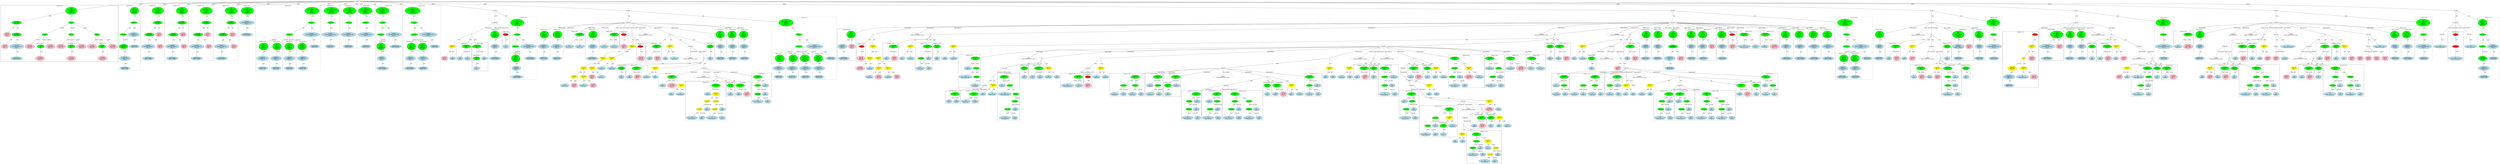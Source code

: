 strict graph "" {
	graph [bb="0,0,32689,2598.2"];
	node [label="\N"];
	subgraph cluster58 {
		graph [bb="2726,1620.5,4247,2521.2",
			label="minver.c:45:8",
			lheight=0.21,
			lp="3486.5,2509.7",
			lwidth=1.06
		];
		subgraph cluster74 {
			graph [bb="3979,1628.5,4113,1921.2",
				label="minver.c:47:15",
				lheight=0.21,
				lp="4046,1909.7",
				lwidth=1.15,
				style=dashed
			];
			75	[fillcolor=pink,
				height=1.041,
				label="Constant
type: double
value: 5.0",
				pos="4046,1674",
				style=filled,
				width=1.6499];
			74	[fillcolor=green,
				height=0.74639,
				label="UnaryOp
op: -",
				pos="4041,1863.3",
				style=filled,
				width=1.316];
			74 -- 75	[label=expr,
				lp="4056.5,1779.1",
				pos="4041.7,1836.3 4042.6,1803.9 4044,1748.4 4045,1711.7"];
		}
		subgraph cluster78 {
			graph [bb="3169,1628.5,3303,1921.2",
				label="minver.c:48:10",
				lheight=0.21,
				lp="3236,1909.7",
				lwidth=1.15,
				style=dashed
			];
			79	[fillcolor=pink,
				height=1.041,
				label="Constant
type: double
value: 8.0",
				pos="3236,1674",
				style=filled,
				width=1.6499];
			78	[fillcolor=green,
				height=0.74639,
				label="UnaryOp
op: -",
				pos="3242,1863.3",
				style=filled,
				width=1.316];
			78 -- 79	[label=expr,
				lp="3252.5,1779.1",
				pos="3241.2,1836.3 3240.1,1803.9 3238.4,1748.4 3237.2,1711.7"];
		}
		subgraph cluster68 {
			graph [bb="3574,1628.5,3708,1921.2",
				label="minver.c:46:10",
				lheight=0.21,
				lp="3641,1909.7",
				lwidth=1.15,
				style=dashed
			];
			69	[fillcolor=pink,
				height=1.041,
				label="Constant
type: double
value: 6.0",
				pos="3641,1674",
				style=filled,
				width=1.6499];
			68	[fillcolor=green,
				height=0.74639,
				label="UnaryOp
op: -",
				pos="3641,1863.3",
				style=filled,
				width=1.316];
			68 -- 69	[label=expr,
				lp="3653.5,1779.1",
				pos="3641,1836.3 3641,1803.9 3641,1748.4 3641,1711.7"];
		}
		62	[fillcolor=lightblue,
			height=0.74639,
			label="IdentifierType
names: ['double']",
			pos="2934,1674",
			style="filled,dashed",
			width=2.1606];
		61	[fillcolor=lightblue,
			height=1.041,
			label="TypeDecl
declname: minver_a
quals: []",
			pos="2934,1863.3",
			style=filled,
			width=2.5142];
		61 -- 62	[label=type,
			lp="2946,1779.1",
			pos="2934,1825.8 2934,1789 2934,1733.3 2934,1700.9"];
		60	[fillcolor=green,
			height=0.74639,
			label="ArrayDecl
dim_quals: []",
			pos="2934,2052.7",
			style=filled,
			width=1.7678];
		60 -- 61	[label=type,
			lp="2946,1968.5",
			pos="2934,2025.7 2934,1993.3 2934,1937.8 2934,1901.1"];
		63	[fillcolor=pink,
			height=1.041,
			label="Constant
type: int
value: 3",
			pos="2780,1863.3",
			style=filled,
			width=1.2767];
		60 -- 63	[label=dim,
			lp="2863,1968.5",
			pos="2906.7,2028.2 2885.5,2009.1 2856.1,1980.9 2834,1953 2820.5,1935.9 2807.7,1915.2 2797.9,1898"];
		59	[fillcolor=green,
			height=0.74639,
			label="ArrayDecl
dim_quals: []",
			pos="2934,2242.1",
			style=filled,
			width=1.7678];
		59 -- 60	[label=type,
			lp="2946,2157.9",
			pos="2934,2215 2934,2179.3 2934,2115.6 2934,2079.8"];
		64	[fillcolor=pink,
			height=1.041,
			label="Constant
type: int
value: 3",
			pos="2806,2052.7",
			style=filled,
			width=1.2767];
		59 -- 64	[label=dim,
			lp="2888,2157.9",
			pos="2914.8,2216.3 2899.8,2196.6 2878.5,2168.2 2861,2142.4 2848.8,2124.4 2835.9,2103.8 2825.7,2087"];
		58	[fillcolor=green,
			height=1.6303,
			label="Decl
name: minver_a
quals: []
storage: []
funcspec: []",
			pos="3641,2431.5",
			style=filled,
			width=2.082];
		58 -- 59	[label=type,
			lp="3363,2347.3",
			pos="3570.3,2411.7 3428.7,2374.2 3113,2290.5 2987.2,2257.2"];
		65	[fillcolor=green,
			height=0.5,
			label=InitList,
			pos="3641,2242.1",
			style=filled,
			width=1.011];
		58 -- 65	[label=init,
			lp="3650.5,2347.3",
			pos="3641,2372.7 3641,2334 3641,2285.6 3641,2260.3"];
		66	[fillcolor=green,
			height=0.5,
			label=InitList,
			pos="3641,2052.7",
			style=filled,
			width=1.011];
		65 -- 66	[label="exprs[0]",
			lp="3664,2157.9",
			pos="3641,2223.8 3641,2188.1 3641,2106.6 3641,2071"];
		71	[fillcolor=green,
			height=0.5,
			label=InitList,
			pos="3976,2052.7",
			style=filled,
			width=1.011];
		65 -- 71	[label="exprs[1]",
			lp="3822,2157.9",
			pos="3664.3,2228.1 3725.7,2193.7 3891.6,2100.9 3952.9,2066.7"];
		76	[fillcolor=green,
			height=0.5,
			label=InitList,
			pos="3297,2052.7",
			style=filled,
			width=1.011];
		65 -- 76	[label="exprs[2]",
			lp="3523,2157.9",
			pos="3617.4,2228.2 3554.5,2194 3383.8,2101 3320.8,2066.7"];
		66 -- 68	[label="exprs[1]",
			lp="3664,1968.5",
			pos="3641,2034.4 3641,2001.4 3641,1929.4 3641,1890.5"];
		67	[fillcolor=pink,
			height=1.041,
			label="Constant
type: double
value: 3.0",
			pos="3775,1863.3",
			style=filled,
			width=1.6499];
		66 -- 67	[label="exprs[0]",
			lp="3730,1968.5",
			pos="3652.8,2035.3 3667,2015.8 3691.3,1982 3712,1953 3725,1934.9 3739.4,1914.6 3751.1,1898.1"];
		70	[fillcolor=pink,
			height=1.041,
			label="Constant
type: double
value: 7.0",
			pos="3507,1863.3",
			style=filled,
			width=1.6499];
		66 -- 70	[label="exprs[2]",
			lp="3609,1968.5",
			pos="3629.2,2035.3 3615,2015.8 3590.7,1982 3570,1953 3557,1934.9 3542.6,1914.6 3530.9,1898.1"];
		71 -- 74	[label="exprs[2]",
			lp="4030,1968.5",
			pos="3981.9,2034.8 3993.3,2001.8 4018.6,1928.9 4032.1,1890"];
		72	[fillcolor=pink,
			height=1.041,
			label="Constant
type: double
value: 9.0",
			pos="4180,1863.3",
			style=filled,
			width=1.6499];
		71 -- 72	[label="exprs[0]",
			lp="4130,1968.5",
			pos="3999.3,2038.8 4028.8,2021.7 4080.3,1989.4 4117,1953 4133.2,1936.9 4148.2,1916.2 4159.4,1898.9"];
		73	[fillcolor=pink,
			height=1.041,
			label="Constant
type: double
value: 0.0",
			pos="3912,1863.3",
			style=filled,
			width=1.6499];
		71 -- 73	[label="exprs[1]",
			lp="3973,1968.5",
			pos="3970.2,2034.8 3959.9,2004.5 3938,1940.5 3924.2,1900.2"];
		76 -- 78	[label="exprs[1]",
			lp="3293,1968.5",
			pos="3290.4,2034.7 3284.6,2019.5 3276.2,1996.4 3270,1976 3261.2,1946.9 3253,1913 3247.7,1890.3"];
		77	[fillcolor=pink,
			height=1.041,
			label="Constant
type: double
value: 5.0",
			pos="3370,1863.3",
			style=filled,
			width=1.6499];
		76 -- 77	[label="exprs[0]",
			lp="3355,1968.5",
			pos="3303.6,2034.8 3315.4,2004.4 3340.5,1940.2 3356.2,1899.8"];
		80	[fillcolor=pink,
			height=1.041,
			label="Constant
type: double
value: 6.0",
			pos="3102,1863.3",
			style=filled,
			width=1.6499];
		76 -- 80	[label="exprs[2]",
			lp="3211,1968.5",
			pos="3274.8,2038.2 3247.1,2020.7 3199.4,1988.2 3165,1953 3149,1936.7 3134.1,1916 3122.8,1898.7"];
	}
	subgraph cluster50 {
		graph [bb="2434,1481.5,2718,2521.2",
			label="minver.c:39:5",
			lheight=0.21,
			lp="2576,2509.7",
			lwidth=1.06,
			style=dashed
		];
		55	[fillcolor=lightblue,
			height=0.74639,
			label="IdentifierType
names: ['void']",
			pos="2517,1516.4",
			style="filled,dashed",
			width=1.9053];
		54	[fillcolor=lightblue,
			height=1.041,
			label="TypeDecl
declname: None
quals: []",
			pos="2517,1674",
			style="filled,dashed",
			width=2.082];
		54 -- 55	[label=type,
			lp="2529,1589.8",
			pos="2517,1636.1 2517,1607.5 2517,1568.6 2517,1543.3"];
		53	[fillcolor=green,
			height=1.041,
			label="Typename
name: None
quals: []",
			pos="2501,1863.3",
			style="filled,dashed",
			width=1.6303];
		53 -- 54	[label=type,
			lp="2521,1779.1",
			pos="2504.1,1825.8 2506.9,1792.7 2511.1,1744.4 2513.9,1711.4"];
		52	[fillcolor=green,
			height=0.5,
			label=ParamList,
			pos="2497,2052.7",
			style="filled,dashed",
			width=1.3179];
		52 -- 53	[label="params[0]",
			lp="2527,1968.5",
			pos="2497.4,2034.4 2498,2004.2 2499.4,1941.4 2500.2,1901.1"];
		51	[fillcolor=green,
			height=0.5,
			label=FuncDecl,
			pos="2636,2242.1",
			style="filled,dashed",
			width=1.2457];
		51 -- 52	[label=args,
			lp="2582.5,2157.9",
			pos="2621.2,2224.9 2604,2205.8 2575.2,2172.8 2553,2142.4 2535.4,2118.3 2517.4,2088.7 2506.7,2070.5"];
		56	[fillcolor=lightblue,
			height=1.041,
			label="TypeDecl
declname: main
quals: []",
			pos="2636,2052.7",
			style="filled,dashed",
			width=2.0428];
		51 -- 56	[label=type,
			lp="2648,2157.9",
			pos="2636,2223.8 2636,2193.6 2636,2130.8 2636,2090.5"];
		57	[fillcolor=lightblue,
			height=0.74639,
			label="IdentifierType
names: ['int']",
			pos="2644,1863.3",
			style="filled,dashed",
			width=1.8463];
		56 -- 57	[label=type,
			lp="2652,1968.5",
			pos="2637.6,2015.1 2639.1,1978.4 2641.5,1922.7 2642.9,1890.3"];
		50	[fillcolor=green,
			height=1.6303,
			label="Decl
name: main
quals: []
storage: []
funcspec: []",
			pos="2644,2431.5",
			style="filled,dashed",
			width=1.6106];
		50 -- 51	[label=type,
			lp="2653,2347.3",
			pos="2641.5,2372.7 2639.9,2334 2637.8,2285.6 2636.7,2260.3"];
	}
	subgraph cluster454 {
		graph [bb="15449,695.05,15989,1165.2",
			label="minver.c:141:9",
			lheight=0.21,
			lp="15719,1153.7",
			lwidth=1.15
		];
		457	[fillcolor=lightblue,
			height=0.74639,
			label="ID
name: minver_a",
			pos="15532,729.92",
			style=filled,
			width=2.082];
		456	[fillcolor=green,
			height=0.5,
			label=ArrayRef,
			pos="15631,866.26",
			style=filled,
			width=1.2277];
		456 -- 457	[label=name,
			lp="15606,803.29",
			pos="15619,848.79 15602,825.67 15571,783.39 15551,756.25"];
		458	[fillcolor=lightblue,
			height=0.74639,
			label="ID
name: k",
			pos="15668,729.92",
			style=filled,
			width=1.1982];
		456 -- 458	[label=subscript,
			lp="15674,803.29",
			pos="15636,848.25 15642,825.09 15654,783.45 15661,756.51"];
		455	[fillcolor=green,
			height=0.5,
			label=ArrayRef,
			pos="15734,992",
			style=filled,
			width=1.2277];
		455 -- 456	[label=name,
			lp="15710,939.63",
			pos="15721,974.83 15701,951.11 15664,907.16 15644,883.44"];
		459	[fillcolor=lightblue,
			height=0.74639,
			label="ID
name: j",
			pos="15734,866.26",
			style=filled,
			width=1.1392];
		455 -- 459	[label=subscript,
			lp="15758,939.63",
			pos="15734,973.8 15734,952.95 15734,917.6 15734,893.38"];
		454	[fillcolor=green,
			height=0.74639,
			label="Assignment
op: =",
			pos="15870,1107.4",
			style=filled,
			width=1.6106];
		454 -- 455	[label=lvalue,
			lp="15819,1044.4",
			pos="15842,1083.4 15816,1061.2 15776,1028 15753,1008.6"];
		460	[fillcolor=green,
			height=0.5,
			label=ArrayRef,
			pos="15870,992",
			style=filled,
			width=1.2277];
		454 -- 460	[label=rvalue,
			lp="15887,1044.4",
			pos="15870,1080.3 15870,1058.8 15870,1028.7 15870,1010.1"];
		461	[fillcolor=green,
			height=0.5,
			label=ArrayRef,
			pos="15837,866.26",
			style=filled,
			width=1.2277];
		460 -- 461	[label=name,
			lp="15874,939.63",
			pos="15865,974.06 15859,950.49 15848,908.07 15842,884.4"];
		464	[fillcolor=lightblue,
			height=0.74639,
			label="ID
name: j",
			pos="15940,866.26",
			style=filled,
			width=1.1392];
		460 -- 464	[label=subscript,
			lp="15928,939.63",
			pos="15879,974.32 15891,953.07 15912,916.21 15926,891.77"];
		462	[fillcolor=lightblue,
			height=0.74639,
			label="ID
name: minver_a",
			pos="15804,729.92",
			style=filled,
			width=2.082];
		461 -- 462	[label=name,
			lp="15840,803.29",
			pos="15833,848.25 15827,825.23 15817,783.96 15810,757.01"];
		463	[fillcolor=lightblue,
			height=0.74639,
			label="ID
name: r",
			pos="15939,729.92",
			style=filled,
			width=1.1589];
		461 -- 463	[label=subscript,
			lp="15912,803.29",
			pos="15850,848.79 15867,825.11 15901,781.32 15921,754.3"];
	}
	subgraph cluster465 {
		graph [bb="15997,695.05,16265,1165.2",
			label="minver.c:142:9",
			lheight=0.21,
			lp="16131,1153.7",
			lwidth=1.15
		];
		468	[fillcolor=lightblue,
			height=0.74639,
			label="ID
name: minver_a",
			pos="16080,729.92",
			style=filled,
			width=2.082];
		467	[fillcolor=green,
			height=0.5,
			label=ArrayRef,
			pos="16080,866.26",
			style=filled,
			width=1.2277];
		467 -- 468	[label=name,
			lp="16096,803.29",
			pos="16080,848.25 16080,825.23 16080,783.96 16080,757.01"];
		469	[fillcolor=lightblue,
			height=0.74639,
			label="ID
name: r",
			pos="16215,729.92",
			style=filled,
			width=1.1589];
		467 -- 469	[label=subscript,
			lp="16180,803.29",
			pos="16098,849.71 16115,834.39 16142,810.11 16164,787.79 16175,776.93 16186,764.35 16195,753.79"];
		466	[fillcolor=green,
			height=0.5,
			label=ArrayRef,
			pos="16080,992",
			style=filled,
			width=1.2277];
		466 -- 467	[label=name,
			lp="16096,939.63",
			pos="16080,973.8 16080,950.16 16080,907.89 16080,884.32"];
		470	[fillcolor=lightblue,
			height=0.74639,
			label="ID
name: j",
			pos="16183,866.26",
			style=filled,
			width=1.1392];
		466 -- 470	[label=subscript,
			lp="16154,939.63",
			pos="16093,974.83 16111,953.21 16143,914.77 16164,890.18"];
		465	[fillcolor=green,
			height=0.74639,
			label="Assignment
op: =",
			pos="16080,1107.4",
			style=filled,
			width=1.6106];
		465 -- 466	[label=lvalue,
			lp="16097,1044.4",
			pos="16080,1080.3 16080,1058.8 16080,1028.7 16080,1010.1"];
		471	[fillcolor=lightblue,
			height=0.74639,
			label="ID
name: w",
			pos="16187,992",
			style=filled,
			width=1.2571];
		465 -- 471	[label=rvalue,
			lp="16161,1044.4",
			pos="16103,1082.3 16121,1062.7 16147,1035.1 16165,1015.8"];
	}
	subgraph cluster474 {
		graph [bb="17458,1334.6,17666,1574.3",
			label="minver.c:146:11",
			lheight=0.21,
			lp="17562,1562.8",
			lwidth=1.25
		];
		475	[fillcolor=lightblue,
			height=0.74639,
			label="ID
name: i",
			pos="17507,1380",
			style=filled,
			width=1.1392];
		474	[fillcolor=green,
			height=0.74639,
			label="Assignment
op: =",
			pos="17600,1516.4",
			style=filled,
			width=1.6106];
		474 -- 475	[label=lvalue,
			lp="17579,1453.4",
			pos="17583,1490.4 17566,1466 17540,1429 17524,1405"];
		476	[fillcolor=pink,
			height=1.041,
			label="Constant
type: int
value: 0",
			pos="17612,1380",
			style=filled,
			width=1.2767];
		474 -- 476	[label=rvalue,
			lp="17623,1453.4",
			pos="17602,1489.5 17604,1469.1 17607,1440.3 17609,1417.5"];
	}
	subgraph cluster480 {
		graph [bb="17674,1345.2,17784,1574.3",
			label="minver.c:146:28",
			lheight=0.21,
			lp="17729,1562.8",
			lwidth=1.25
		];
		481	[fillcolor=lightblue,
			height=0.74639,
			label="ID
name: i",
			pos="17729,1380",
			style=filled,
			width=1.1392];
		480	[fillcolor=green,
			height=0.74639,
			label="UnaryOp
op: p++",
			pos="17729,1516.4",
			style=filled,
			width=1.316];
		480 -- 481	[label=expr,
			lp="17742,1453.4",
			pos="17729,1489.5 17729,1465.9 17729,1431.1 17729,1407.3"];
	}
	subgraph cluster482 {
		graph [bb="17792,1072.5,18062,1574.3",
			label="minver.c:147:7",
			lheight=0.21,
			lp="17927,1562.8",
			lwidth=1.15
		];
		485	[fillcolor=lightblue,
			height=0.74639,
			label="ID
name: minver_a",
			pos="17875,1107.4",
			style=filled,
			width=2.082];
		484	[fillcolor=green,
			height=0.5,
			label=ArrayRef,
			pos="17874,1243.7",
			style=filled,
			width=1.2277];
		484 -- 485	[label=name,
			lp="17890,1180.7",
			pos="17874,1225.7 17874,1202.7 17875,1161.4 17875,1134.4"];
		486	[fillcolor=lightblue,
			height=0.74639,
			label="ID
name: k",
			pos="18011,1107.4",
			style=filled,
			width=1.1982];
		484 -- 486	[label=subscript,
			lp="17976,1180.7",
			pos="17892,1227.1 17910,1211.8 17937,1187.5 17959,1165.2 17970,1154.4 17981,1141.8 17991,1131.2"];
		483	[fillcolor=green,
			height=0.5,
			label=ArrayRef,
			pos="17874,1380",
			style=filled,
			width=1.2277];
		483 -- 484	[label=name,
			lp="17890,1317.1",
			pos="17874,1362 17874,1336.3 17874,1287.9 17874,1262"];
		487	[fillcolor=lightblue,
			height=0.74639,
			label="ID
name: i",
			pos="17977,1243.7",
			style=filled,
			width=1.1392];
		483 -- 487	[label=subscript,
			lp="17950,1317.1",
			pos="17887,1362.6 17905,1338.9 17938,1295.1 17959,1268.1"];
		482	[fillcolor=green,
			height=0.74639,
			label="Assignment
op: /=",
			pos="17874,1516.4",
			style=filled,
			width=1.6106];
		482 -- 483	[label=lvalue,
			lp="17891,1453.4",
			pos="17874,1489.5 17874,1462.6 17874,1421.5 17874,1398.3"];
		488	[fillcolor=lightblue,
			height=0.74639,
			label="ID
name: pivot",
			pos="17994,1380",
			style=filled,
			width=1.6106];
		482 -- 488	[label=rvalue,
			lp="17951,1453.4",
			pos="17895,1491.4 17917,1467.1 17951,1429.7 17972,1405.3"];
	}
	subgraph cluster755 {
		graph [bb="31249,1639.1,31397,2142.4",
			label="minver.c:229:10",
			lheight=0.21,
			lp="31323,2130.9",
			lwidth=1.25,
			style=dashed
		];
		757	[fillcolor=lightblue,
			height=0.74639,
			label="IdentifierType
names: ['int']",
			pos="31323,1674",
			style="filled,dashed",
			width=1.8463];
		756	[fillcolor=lightblue,
			height=1.041,
			label="TypeDecl
declname: j
quals: []",
			pos="31321,1863.3",
			style="filled,dashed",
			width=1.5713];
		756 -- 757	[label=type,
			lp="31334,1779.1",
			pos="31321,1825.8 31322,1789 31322,1733.3 31323,1700.9"];
		755	[fillcolor=green,
			height=1.6303,
			label="Decl
name: j
quals: []
storage: []
funcspec: []",
			pos="31318,2052.7",
			style="filled,dashed",
			width=1.591];
		755 -- 756	[label=type,
			lp="31332,1968.5",
			pos="31319,1994 31319,1963.6 31320,1927.4 31320,1900.9"];
	}
	subgraph cluster758 {
		graph [bb="31405,1639.1,31577,2142.4",
			label="minver.c:230:10",
			lheight=0.21,
			lp="31491,2130.9",
			lwidth=1.25,
			style=dashed
		];
		760	[fillcolor=lightblue,
			height=0.74639,
			label="IdentifierType
names: ['double']",
			pos="31491,1674",
			style="filled,dashed",
			width=2.1606];
		759	[fillcolor=lightblue,
			height=1.041,
			label="TypeDecl
declname: eps
quals: []",
			pos="31485,1863.3",
			style="filled,dashed",
			width=1.866];
		759 -- 760	[label=type,
			lp="31500,1779.1",
			pos="31486,1825.8 31487,1789 31489,1733.3 31490,1700.9"];
		758	[fillcolor=green,
			height=1.6303,
			label="Decl
name: eps
quals: []
storage: []
funcspec: []",
			pos="31475,2052.7",
			style="filled,dashed",
			width=1.591];
		758 -- 759	[label=type,
			lp="31492,1968.5",
			pos="31478,1994 31480,1963.6 31482,1927.4 31483,1900.9"];
	}
	subgraph cluster761 {
		graph [bb="28380,1817.9,28640,2110.6",
			label="minver.c:231:3",
			lheight=0.21,
			lp="28510,2099.1",
			lwidth=1.15
		];
		762	[fillcolor=lightblue,
			height=0.74639,
			label="ID
name: eps",
			pos="28439,1863.3",
			style=filled,
			width=1.4142];
		761	[fillcolor=green,
			height=0.74639,
			label="Assignment
op: =",
			pos="28570,2052.7",
			style=filled,
			width=1.6106];
		761 -- 762	[label=lvalue,
			lp="28532,1968.5",
			pos="28552,2027.1 28538,2007.2 28517,1978.5 28499,1953 28484,1931.5 28467,1906.8 28455,1888.9"];
		763	[fillcolor=pink,
			height=1.041,
			label="Constant
type: double
value: 1.0e-6",
			pos="28570,1863.3",
			style=filled,
			width=1.7285];
		761 -- 763	[label=rvalue,
			lp="28587,1968.5",
			pos="28570,2025.7 28570,1993.3 28570,1937.8 28570,1901.1"];
	}
	subgraph cluster766 {
		graph [bb="29153,1628.5,29361,1921.2",
			label="minver.c:233:9",
			lheight=0.21,
			lp="29257,1909.7",
			lwidth=1.15
		];
		767	[fillcolor=lightblue,
			height=0.74639,
			label="ID
name: i",
			pos="29202,1674",
			style=filled,
			width=1.1392];
		766	[fillcolor=green,
			height=0.74639,
			label="Assignment
op: =",
			pos="29295,1863.3",
			style=filled,
			width=1.6106];
		766 -- 767	[label=lvalue,
			lp="29274,1779.1",
			pos="29282,1837.1 29265,1801.1 29232,1735.6 29214,1699.8"];
		768	[fillcolor=pink,
			height=1.041,
			label="Constant
type: int
value: 0",
			pos="29307,1674",
			style=filled,
			width=1.2767];
		766 -- 768	[label=rvalue,
			lp="29318,1779.1",
			pos="29297,1836.3 29299,1803.8 29302,1748.1 29305,1711.4"];
	}
	subgraph cluster772 {
		graph [bb="29369,1639.1,29479,1921.2",
			label="minver.c:233:23",
			lheight=0.21,
			lp="29424,1909.7",
			lwidth=1.25
		];
		773	[fillcolor=lightblue,
			height=0.74639,
			label="ID
name: i",
			pos="29424,1674",
			style=filled,
			width=1.1392];
		772	[fillcolor=green,
			height=0.74639,
			label="UnaryOp
op: p++",
			pos="29424,1863.3",
			style=filled,
			width=1.316];
		772 -- 773	[label=expr,
			lp="29436,1779.1",
			pos="29424,1836.3 29424,1800.6 29424,1736.8 29424,1701.1"];
	}
	subgraph cluster777 {
		graph [bb="28896,1334.6,29104,1574.3",
			label="minver.c:235:11",
			lheight=0.21,
			lp="29000,1562.8",
			lwidth=1.25
		];
		778	[fillcolor=lightblue,
			height=0.74639,
			label="ID
name: j",
			pos="28945,1380",
			style=filled,
			width=1.1392];
		777	[fillcolor=green,
			height=0.74639,
			label="Assignment
op: =",
			pos="29038,1516.4",
			style=filled,
			width=1.6106];
		777 -- 778	[label=lvalue,
			lp="29017,1453.4",
			pos="29021,1490.4 29004,1466 28978,1429 28962,1405"];
		779	[fillcolor=pink,
			height=1.041,
			label="Constant
type: int
value: 0",
			pos="29050,1380",
			style=filled,
			width=1.2767];
		777 -- 779	[label=rvalue,
			lp="29061,1453.4",
			pos="29040,1489.5 29042,1469.1 29045,1440.3 29047,1417.5"];
	}
	subgraph cluster783 {
		graph [bb="29112,1345.2,29222,1574.3",
			label="minver.c:235:25",
			lheight=0.21,
			lp="29167,1562.8",
			lwidth=1.25
		];
		784	[fillcolor=lightblue,
			height=0.74639,
			label="ID
name: j",
			pos="29167,1380",
			style=filled,
			width=1.1392];
		783	[fillcolor=green,
			height=0.74639,
			label="UnaryOp
op: p++",
			pos="29167,1516.4",
			style=filled,
			width=1.316];
		783 -- 784	[label=expr,
			lp="29180,1453.4",
			pos="29167,1489.5 29167,1465.9 29167,1431.1 29167,1407.3"];
	}
	subgraph cluster785 {
		graph [bb="29230,1072.5,29772,1574.3",
			label="minver.c:236:7",
			lheight=0.21,
			lp="29501,1562.8",
			lwidth=1.15
		];
		788	[fillcolor=lightblue,
			height=0.74639,
			label="ID
name: minver_aa",
			pos="29317,1107.4",
			style=filled,
			width=2.1999];
		787	[fillcolor=green,
			height=0.5,
			label=ArrayRef,
			pos="29350,1243.7",
			style=filled,
			width=1.2277];
		787 -- 788	[label=name,
			lp="29352,1180.7",
			pos="29346,1225.7 29340,1202.7 29330,1161.4 29323,1134.4"];
		789	[fillcolor=lightblue,
			height=0.74639,
			label="ID
name: i",
			pos="29455,1107.4",
			style=filled,
			width=1.1392];
		787 -- 789	[label=subscript,
			lp="29428,1180.7",
			pos="29363,1226.2 29381,1202.5 29416,1158.8 29437,1131.7"];
		786	[fillcolor=green,
			height=0.5,
			label=ArrayRef,
			pos="29389,1380",
			style=filled,
			width=1.2277];
		786 -- 787	[label=name,
			lp="29388,1317.1",
			pos="29384,1362 29377,1336.3 29363,1287.9 29355,1262"];
		790	[fillcolor=lightblue,
			height=0.74639,
			label="ID
name: j",
			pos="29453,1243.7",
			style=filled,
			width=1.1392];
		786 -- 790	[label=subscript,
			lp="29446,1317.1",
			pos="29397,1362.3 29408,1339.1 29428,1296.9 29441,1269.9"];
		785	[fillcolor=green,
			height=0.74639,
			label="Assignment
op: =",
			pos="29389,1516.4",
			style=filled,
			width=1.6106];
		785 -- 786	[label=lvalue,
			lp="29406,1453.4",
			pos="29389,1489.5 29389,1462.6 29389,1421.5 29389,1398.3"];
		791	[fillcolor=green,
			height=0.5,
			label=ArrayRef,
			pos="29589,1380",
			style=filled,
			width=1.2277];
		785 -- 791	[label=rvalue,
			lp="29506,1453.4",
			pos="29421,1493.8 29462,1466.3 29532,1419.4 29567,1395.7"];
		792	[fillcolor=green,
			height=0.5,
			label=ArrayRef,
			pos="29589,1243.7",
			style=filled,
			width=1.2277];
		791 -- 792	[label=name,
			lp="29604,1317.1",
			pos="29589,1362 29589,1336.3 29589,1287.9 29589,1262"];
		795	[fillcolor=lightblue,
			height=0.74639,
			label="ID
name: j",
			pos="29692,1243.7",
			style=filled,
			width=1.1392];
		791 -- 795	[label=subscript,
			lp="29666,1317.1",
			pos="29602,1362.6 29620,1338.9 29653,1295.1 29674,1268.1"];
		793	[fillcolor=lightblue,
			height=0.74639,
			label="ID
name: minver_a",
			pos="29589,1107.4",
			style=filled,
			width=2.082];
		792 -- 793	[label=name,
			lp="29604,1180.7",
			pos="29589,1225.7 29589,1202.7 29589,1161.4 29589,1134.4"];
		794	[fillcolor=lightblue,
			height=0.74639,
			label="ID
name: i",
			pos="29723,1107.4",
			style=filled,
			width=1.1392];
		792 -- 794	[label=subscript,
			lp="29690,1180.7",
			pos="29607,1227.2 29624,1211.9 29651,1187.6 29673,1165.2 29684,1154.4 29695,1141.8 29704,1131.3"];
	}
	subgraph cluster803 {
		graph [bb="30273,1628.5,30481,1921.2",
			label="minver.c:241:9",
			lheight=0.21,
			lp="30377,1909.7",
			lwidth=1.15
		];
		804	[fillcolor=lightblue,
			height=0.74639,
			label="ID
name: i",
			pos="30322,1674",
			style=filled,
			width=1.1392];
		803	[fillcolor=green,
			height=0.74639,
			label="Assignment
op: =",
			pos="30394,1863.3",
			style=filled,
			width=1.6106];
		803 -- 804	[label=lvalue,
			lp="30382,1779.1",
			pos="30384,1836.7 30370,1800.8 30345,1736 30332,1700.3"];
		805	[fillcolor=pink,
			height=1.041,
			label="Constant
type: int
value: 0",
			pos="30427,1674",
			style=filled,
			width=1.2767];
		803 -- 805	[label=rvalue,
			lp="30427,1779.1",
			pos="30399,1836.3 30404,1803.8 30414,1748.1 30421,1711.4"];
	}
	subgraph cluster809 {
		graph [bb="30489,1639.1,30599,1921.2",
			label="minver.c:241:23",
			lheight=0.21,
			lp="30544,1909.7",
			lwidth=1.25
		];
		810	[fillcolor=lightblue,
			height=0.74639,
			label="ID
name: i",
			pos="30544,1674",
			style=filled,
			width=1.1392];
		809	[fillcolor=green,
			height=0.74639,
			label="UnaryOp
op: p++",
			pos="30544,1863.3",
			style=filled,
			width=1.316];
		809 -- 810	[label=expr,
			lp="30556,1779.1",
			pos="30544,1836.3 30544,1800.6 30544,1736.8 30544,1701.1"];
	}
	subgraph cluster814 {
		graph [bb="30000,1334.6,30208,1574.3",
			label="minver.c:243:11",
			lheight=0.21,
			lp="30104,1562.8",
			lwidth=1.25
		];
		815	[fillcolor=lightblue,
			height=0.74639,
			label="ID
name: j",
			pos="30049,1380",
			style=filled,
			width=1.1392];
		814	[fillcolor=green,
			height=0.74639,
			label="Assignment
op: =",
			pos="30142,1516.4",
			style=filled,
			width=1.6106];
		814 -- 815	[label=lvalue,
			lp="30121,1453.4",
			pos="30125,1490.4 30108,1466 30082,1429 30066,1405"];
		816	[fillcolor=pink,
			height=1.041,
			label="Constant
type: int
value: 0",
			pos="30154,1380",
			style=filled,
			width=1.2767];
		814 -- 816	[label=rvalue,
			lp="30165,1453.4",
			pos="30144,1489.5 30146,1469.1 30149,1440.3 30151,1417.5"];
	}
	subgraph cluster820 {
		graph [bb="30216,1345.2,30326,1574.3",
			label="minver.c:243:25",
			lheight=0.21,
			lp="30271,1562.8",
			lwidth=1.25
		];
		821	[fillcolor=lightblue,
			height=0.74639,
			label="ID
name: j",
			pos="30271,1380",
			style=filled,
			width=1.1392];
		820	[fillcolor=green,
			height=0.74639,
			label="UnaryOp
op: p++",
			pos="30271,1516.4",
			style=filled,
			width=1.316];
		820 -- 821	[label=expr,
			lp="30284,1453.4",
			pos="30271,1489.5 30271,1465.9 30271,1431.1 30271,1407.3"];
	}
	subgraph cluster822 {
		graph [bb="30334,1072.5,30882,1574.3",
			label="minver.c:244:7",
			lheight=0.21,
			lp="30608,1562.8",
			lwidth=1.15
		];
		825	[fillcolor=lightblue,
			height=0.74639,
			label="ID
name: minver_a_i",
			pos="30424,1107.4",
			style=filled,
			width=2.2785];
		824	[fillcolor=green,
			height=0.5,
			label=ArrayRef,
			pos="30459,1243.7",
			style=filled,
			width=1.2277];
		824 -- 825	[label=name,
			lp="30460,1180.7",
			pos="30455,1225.7 30449,1202.7 30438,1161.4 30431,1134.4"];
		826	[fillcolor=lightblue,
			height=0.74639,
			label="ID
name: i",
			pos="30565,1107.4",
			style=filled,
			width=1.1392];
		824 -- 826	[label=subscript,
			lp="30536,1180.7",
			pos="30472,1226.2 30491,1202.5 30525,1158.8 30547,1131.7"];
		823	[fillcolor=green,
			height=0.5,
			label=ArrayRef,
			pos="30497,1380",
			style=filled,
			width=1.2277];
		823 -- 824	[label=name,
			lp="30498,1317.1",
			pos="30492,1362 30485,1336.3 30471,1287.9 30464,1262"];
		827	[fillcolor=lightblue,
			height=0.74639,
			label="ID
name: j",
			pos="30562,1243.7",
			style=filled,
			width=1.1392];
		823 -- 827	[label=subscript,
			lp="30554,1317.1",
			pos="30505,1362.3 30516,1338.9 30537,1296.4 30550,1269.4"];
		822	[fillcolor=green,
			height=0.74639,
			label="Assignment
op: =",
			pos="30497,1516.4",
			style=filled,
			width=1.6106];
		822 -- 823	[label=lvalue,
			lp="30514,1453.4",
			pos="30497,1489.5 30497,1462.6 30497,1421.5 30497,1398.3"];
		828	[fillcolor=green,
			height=0.5,
			label=ArrayRef,
			pos="30699,1380",
			style=filled,
			width=1.2277];
		822 -- 828	[label=rvalue,
			lp="30615,1453.4",
			pos="30529,1493.8 30571,1466.3 30641,1419.4 30677,1395.7"];
		829	[fillcolor=green,
			height=0.5,
			label=ArrayRef,
			pos="30699,1243.7",
			style=filled,
			width=1.2277];
		828 -- 829	[label=name,
			lp="30714,1317.1",
			pos="30699,1362 30699,1336.3 30699,1287.9 30699,1262"];
		832	[fillcolor=lightblue,
			height=0.74639,
			label="ID
name: j",
			pos="30802,1243.7",
			style=filled,
			width=1.1392];
		828 -- 832	[label=subscript,
			lp="30776,1317.1",
			pos="30712,1362.6 30730,1338.9 30763,1295.1 30784,1268.1"];
		830	[fillcolor=lightblue,
			height=0.74639,
			label="ID
name: minver_a",
			pos="30699,1107.4",
			style=filled,
			width=2.082];
		829 -- 830	[label=name,
			lp="30714,1180.7",
			pos="30699,1225.7 30699,1202.7 30699,1161.4 30699,1134.4"];
		831	[fillcolor=lightblue,
			height=0.74639,
			label="ID
name: i",
			pos="30833,1107.4",
			style=filled,
			width=1.1392];
		829 -- 831	[label=subscript,
			lp="30800,1180.7",
			pos="30717,1227.2 30734,1211.9 30761,1187.6 30783,1165.2 30794,1154.4 30805,1141.8 30814,1131.3"];
	}
	subgraph cluster81 {
		graph [bb="4255,1639.1,4563,2521.2",
			label="minver.c:50:8",
			lheight=0.21,
			lp="4409,2509.7",
			lwidth=1.06,
			style=dashed
		];
		85	[fillcolor=lightblue,
			height=0.74639,
			label="IdentifierType
names: ['double']",
			pos="4354,1674",
			style="filled,dashed",
			width=2.1606];
		84	[fillcolor=lightblue,
			height=1.041,
			label="TypeDecl
declname: minver_b
quals: []",
			pos="4354,1863.3",
			style="filled,dashed",
			width=2.5338];
		84 -- 85	[label=type,
			lp="4366,1779.1",
			pos="4354,1825.8 4354,1789 4354,1733.3 4354,1700.9"];
		83	[fillcolor=green,
			height=0.74639,
			label="ArrayDecl
dim_quals: []",
			pos="4374,2052.7",
			style="filled,dashed",
			width=1.7678];
		83 -- 84	[label=type,
			lp="4378,1968.5",
			pos="4371.2,2025.7 4367.8,1993.3 4361.8,1937.8 4357.9,1901.1"];
		86	[fillcolor=pink,
			height=1.041,
			label="Constant
type: int
value: 3",
			pos="4509,1863.3",
			style="filled,dashed",
			width=1.2767];
		83 -- 86	[label=dim,
			lp="4459,1968.5",
			pos="4395.3,2027.2 4411.9,2007.7 4435.3,1979.3 4454,1953 4466.7,1935.2 4479.7,1914.4 4489.8,1897.4"];
		82	[fillcolor=green,
			height=0.74639,
			label="ArrayDecl
dim_quals: []",
			pos="4479,2242.1",
			style="filled,dashed",
			width=1.7678];
		82 -- 83	[label=type,
			lp="4448,2157.9",
			pos="4464.8,2215.8 4444.8,2180.1 4408.4,2115 4388.3,2079.2"];
		87	[fillcolor=pink,
			height=1.041,
			label="Constant
type: int
value: 3",
			pos="4502,2052.7",
			style="filled,dashed",
			width=1.2767];
		82 -- 87	[label=dim,
			lp="4501,2157.9",
			pos="4482.2,2215 4486.2,2182.6 4493,2126.9 4497.5,2090.2"];
		81	[fillcolor=green,
			height=1.6303,
			label="Decl
name: minver_b
quals: []
storage: []
funcspec: []",
			pos="4479,2431.5",
			style="filled,dashed",
			width=2.1017];
		81 -- 82	[label=type,
			lp="4491,2347.3",
			pos="4479,2372.7 4479,2338.1 4479,2295.8 4479,2269.1"];
	}
	subgraph cluster88 {
		graph [bb="4571,1639.1,4878,2521.2",
			label="minver.c:51:8",
			lheight=0.21,
			lp="4724.5,2509.7",
			lwidth=1.06,
			style=dashed
		];
		92	[fillcolor=lightblue,
			height=0.74639,
			label="IdentifierType
names: ['double']",
			pos="4670,1674",
			style="filled,dashed",
			width=2.1606];
		91	[fillcolor=lightblue,
			height=1.041,
			label="TypeDecl
declname: minver_c
quals: []",
			pos="4670,1863.3",
			style="filled,dashed",
			width=2.5142];
		91 -- 92	[label=type,
			lp="4682,1779.1",
			pos="4670,1825.8 4670,1789 4670,1733.3 4670,1700.9"];
		90	[fillcolor=green,
			height=0.74639,
			label="ArrayDecl
dim_quals: []",
			pos="4690,2052.7",
			style="filled,dashed",
			width=1.7678];
		90 -- 91	[label=type,
			lp="4694,1968.5",
			pos="4687.2,2025.7 4683.8,1993.3 4677.8,1937.8 4673.9,1901.1"];
		93	[fillcolor=pink,
			height=1.041,
			label="Constant
type: int
value: 3",
			pos="4824,1863.3",
			style="filled,dashed",
			width=1.2767];
		90 -- 93	[label=dim,
			lp="4775,1968.5",
			pos="4711.3,2027.3 4728,2007.7 4751.4,1979.3 4770,1953 4782.5,1935.3 4795.1,1914.7 4805,1897.9"];
		89	[fillcolor=green,
			height=0.74639,
			label="ArrayDecl
dim_quals: []",
			pos="4795,2242.1",
			style="filled,dashed",
			width=1.7678];
		89 -- 90	[label=type,
			lp="4764,2157.9",
			pos="4780.8,2215.8 4760.8,2180.1 4724.4,2115 4704.3,2079.2"];
		94	[fillcolor=pink,
			height=1.041,
			label="Constant
type: int
value: 3",
			pos="4818,2052.7",
			style="filled,dashed",
			width=1.2767];
		89 -- 94	[label=dim,
			lp="4817,2157.9",
			pos="4798.2,2215 4802.2,2182.6 4809,2126.9 4813.5,2090.2"];
		88	[fillcolor=green,
			height=1.6303,
			label="Decl
name: minver_c
quals: []
storage: []
funcspec: []",
			pos="4795,2431.5",
			style="filled,dashed",
			width=2.082];
		88 -- 89	[label=type,
			lp="4807,2347.3",
			pos="4795,2372.7 4795,2338.1 4795,2295.8 4795,2269.1"];
	}
	subgraph cluster95 {
		graph [bb="4886,1639.1,5202,2521.2",
			label="minver.c:52:8",
			lheight=0.21,
			lp="5044,2509.7",
			lwidth=1.06,
			style=dashed
		];
		99	[fillcolor=lightblue,
			height=0.74639,
			label="IdentifierType
names: ['double']",
			pos="4989,1674",
			style="filled,dashed",
			width=2.1606];
		98	[fillcolor=lightblue,
			height=1.041,
			label="TypeDecl
declname: minver_aa
quals: []",
			pos="4989,1863.3",
			style="filled,dashed",
			width=2.632];
		98 -- 99	[label=type,
			lp="5001,1779.1",
			pos="4989,1825.8 4989,1789 4989,1733.3 4989,1700.9"];
		97	[fillcolor=green,
			height=0.74639,
			label="ArrayDecl
dim_quals: []",
			pos="4989,2052.7",
			style="filled,dashed",
			width=1.7678];
		97 -- 98	[label=type,
			lp="5001,1968.5",
			pos="4989,2025.7 4989,1993.3 4989,1937.8 4989,1901.1"];
		100	[fillcolor=pink,
			height=1.041,
			label="Constant
type: int
value: 3",
			pos="5148,1863.3",
			style="filled,dashed",
			width=1.2767];
		97 -- 100	[label=dim,
			lp="5097,1968.5",
			pos="5017.4,2028.3 5039.5,2009.3 5070.1,1981.2 5093,1953 5106.8,1936 5119.9,1915.3 5129.8,1898.1"];
		96	[fillcolor=green,
			height=0.74639,
			label="ArrayDecl
dim_quals: []",
			pos="4989,2242.1",
			style="filled,dashed",
			width=1.7678];
		96 -- 97	[label=type,
			lp="5001,2157.9",
			pos="4989,2215 4989,2179.3 4989,2115.6 4989,2079.8"];
		101	[fillcolor=pink,
			height=1.041,
			label="Constant
type: int
value: 3",
			pos="5117,2052.7",
			style="filled,dashed",
			width=1.2767];
		96 -- 101	[label=dim,
			lp="5068,2157.9",
			pos="5008.2,2216.3 5023.2,2196.6 5044.5,2168.2 5062,2142.4 5074.2,2124.4 5087.1,2103.8 5097.3,2087"];
		95	[fillcolor=green,
			height=1.6303,
			label="Decl
name: minver_aa
quals: []
storage: []
funcspec: []",
			pos="4981,2431.5",
			style="filled,dashed",
			width=2.1999];
		95 -- 96	[label=type,
			lp="4997,2347.3",
			pos="4983.5,2372.7 4984.9,2338.1 4986.8,2295.8 4987.9,2269.1"];
	}
	subgraph cluster102 {
		graph [bb="5210,1639.1,5532,2521.2",
			label="minver.c:53:8",
			lheight=0.21,
			lp="5371,2509.7",
			lwidth=1.06,
			style=dashed
		];
		106	[fillcolor=lightblue,
			height=0.74639,
			label="IdentifierType
names: ['double']",
			pos="5316,1674",
			style="filled,dashed",
			width=2.1606];
		105	[fillcolor=lightblue,
			height=1.041,
			label="TypeDecl
declname: minver_a_i
quals: []",
			pos="5316,1863.3",
			style="filled,dashed",
			width=2.7302];
		105 -- 106	[label=type,
			lp="5328,1779.1",
			pos="5316,1825.8 5316,1789 5316,1733.3 5316,1700.9"];
		104	[fillcolor=green,
			height=0.74639,
			label="ArrayDecl
dim_quals: []",
			pos="5316,2052.7",
			style="filled,dashed",
			width=1.7678];
		104 -- 105	[label=type,
			lp="5328,1968.5",
			pos="5316,2025.7 5316,1993.3 5316,1937.8 5316,1901.1"];
		107	[fillcolor=pink,
			height=1.041,
			label="Constant
type: int
value: 3",
			pos="5478,1863.3",
			style="filled,dashed",
			width=1.2767];
		104 -- 107	[label=dim,
			lp="5427,1968.5",
			pos="5345.3,2028.5 5368,2009.6 5399.5,1981.5 5423,1953 5437,1936.1 5450,1915.4 5459.9,1898.2"];
		103	[fillcolor=green,
			height=0.74639,
			label="ArrayDecl
dim_quals: []",
			pos="5316,2242.1",
			style="filled,dashed",
			width=1.7678];
		103 -- 104	[label=type,
			lp="5328,2157.9",
			pos="5316,2215 5316,2179.3 5316,2115.6 5316,2079.8"];
		108	[fillcolor=pink,
			height=1.041,
			label="Constant
type: int
value: 3",
			pos="5444,2052.7",
			style="filled,dashed",
			width=1.2767];
		103 -- 108	[label=dim,
			lp="5395,2157.9",
			pos="5335.2,2216.3 5350.2,2196.6 5371.5,2168.2 5389,2142.4 5401.2,2124.4 5414.1,2103.8 5424.3,2087"];
		102	[fillcolor=green,
			height=1.6303,
			label="Decl
name: minver_a_i
quals: []
storage: []
funcspec: []",
			pos="5304,2431.5",
			style="filled,dashed",
			width=2.2785];
		102 -- 103	[label=type,
			lp="5322,2347.3",
			pos="5307.7,2372.7 5309.9,2338.1 5312.6,2295.8 5314.3,2269.1"];
	}
	subgraph cluster109 {
		graph [bb="5540,2017.8,5752,2521.2",
			label="minver.c:54:8",
			lheight=0.21,
			lp="5646,2509.7",
			lwidth=1.06,
			style=dashed
		];
		111	[fillcolor=lightblue,
			height=0.74639,
			label="IdentifierType
names: ['double']",
			pos="5646,2052.7",
			style="filled,dashed",
			width=2.1606];
		110	[fillcolor=lightblue,
			height=1.041,
			label="TypeDecl
declname: minver_det
quals: []",
			pos="5646,2242.1",
			style="filled,dashed",
			width=2.7302];
		110 -- 111	[label=type,
			lp="5658,2157.9",
			pos="5646,2204.5 5646,2167.8 5646,2112.1 5646,2079.6"];
		109	[fillcolor=green,
			height=1.6303,
			label="Decl
name: minver_det
quals: []
storage: []
funcspec: []",
			pos="5638,2431.5",
			style="filled,dashed",
			width=2.2785];
		109 -- 110	[label=type,
			lp="5654,2347.3",
			pos="5640.5,2372.7 5641.8,2342.4 5643.3,2306.2 5644.4,2279.7"];
	}
	subgraph cluster113 {
		graph [bb="6474,1337.2,6826,2331.8",
			label="minver.c:61:8",
			lheight=0.21,
			lp="6650,2320.3",
			lwidth=1.06,
			style=dashed
		];
		subgraph cluster116 {
			graph [bb="6482,1345.2,6654,1763.6",
				label="minver.c:61:28",
				lheight=0.21,
				lp="6568,1752.1",
				lwidth=1.15,
				style=dashed
			];
			118	[fillcolor=lightblue,
				height=0.74639,
				label="IdentifierType
names: ['double']",
				pos="6568,1380",
				style="filled,dashed",
				width=2.1606];
			117	[fillcolor=lightblue,
				height=1.041,
				label="TypeDecl
declname: n
quals: []",
				pos="6558,1516.4",
				style="filled,dashed",
				width=1.6303];
			117 -- 118	[label=type,
				lp="6575,1453.4",
				pos="6560.7,1478.7 6562.4,1456 6564.5,1427.4 6566.1,1407.1"];
			116	[fillcolor=green,
				height=1.6303,
				label="Decl
name: n
quals: []
storage: []
funcspec: []",
				pos="6548,1674",
				style="filled,dashed",
				width=1.591];
			116 -- 117	[label=type,
				lp="6566,1589.8",
				pos="6551.7,1615 6553,1594.6 6554.5,1572.3 6555.6,1554.1"];
		}
		115	[fillcolor=green,
			height=0.5,
			label=ParamList,
			pos="6547,1863.3",
			style="filled,dashed",
			width=1.3179];
		115 -- 116	[label="params[0]",
			lp="6576,1779.1",
			pos="6547.1,1845 6547.2,1819.8 6547.5,1771.5 6547.7,1732.9"];
		114	[fillcolor=green,
			height=0.5,
			label=FuncDecl,
			pos="6568,2052.7",
			style="filled,dashed",
			width=1.2457];
		114 -- 115	[label=args,
			lp="6571.5,1968.5",
			pos="6566.1,2034.4 6562.1,1998.7 6552.9,1917.2 6548.9,1881.6"];
		119	[fillcolor=lightblue,
			height=1.041,
			label="TypeDecl
declname: minver_fabs
quals: []",
			pos="6715,1863.3",
			style="filled,dashed",
			width=2.8481];
		114 -- 119	[label=type,
			lp="6650,1968.5",
			pos="6580.8,2035.4 6604.4,2005.3 6655.3,1940.4 6687.2,1899.7"];
		120	[fillcolor=lightblue,
			height=0.74639,
			label="IdentifierType
names: ['double']",
			pos="6740,1674",
			style="filled,dashed",
			width=2.1606];
		119 -- 120	[label=type,
			lp="6739,1779.1",
			pos="6719.9,1825.8 6724.8,1789 6732.2,1733.3 6736.5,1700.9"];
		113	[fillcolor=green,
			height=1.6303,
			label="Decl
name: minver_fabs
quals: []
storage: []
funcspec: []",
			pos="6568,2242.1",
			style="filled,dashed",
			width=2.3963];
		113 -- 114	[label=type,
			lp="6580,2157.9",
			pos="6568,2183.3 6568,2144.6 6568,2096.3 6568,2071"];
	}
	subgraph cluster491 {
		graph [bb="18288,1334.6,18496,1574.3",
			label="minver.c:149:11",
			lheight=0.21,
			lp="18392,1562.8",
			lwidth=1.25
		];
		492	[fillcolor=lightblue,
			height=0.74639,
			label="ID
name: i",
			pos="18337,1380",
			style=filled,
			width=1.1392];
		491	[fillcolor=green,
			height=0.74639,
			label="Assignment
op: =",
			pos="18430,1516.4",
			style=filled,
			width=1.6106];
		491 -- 492	[label=lvalue,
			lp="18409,1453.4",
			pos="18413,1490.4 18396,1466 18370,1429 18354,1405"];
		493	[fillcolor=pink,
			height=1.041,
			label="Constant
type: int
value: 0",
			pos="18442,1380",
			style=filled,
			width=1.2767];
		491 -- 493	[label=rvalue,
			lp="18453,1453.4",
			pos="18432,1489.5 18434,1469.1 18437,1440.3 18439,1417.5"];
	}
	subgraph cluster497 {
		graph [bb="18504,1345.2,18614,1574.3",
			label="minver.c:149:28",
			lheight=0.21,
			lp="18559,1562.8",
			lwidth=1.25
		];
		498	[fillcolor=lightblue,
			height=0.74639,
			label="ID
name: i",
			pos="18559,1380",
			style=filled,
			width=1.1392];
		497	[fillcolor=green,
			height=0.74639,
			label="UnaryOp
op: p++",
			pos="18559,1516.4",
			style=filled,
			width=1.316];
		497 -- 498	[label=expr,
			lp="18572,1453.4",
			pos="18559,1489.5 18559,1465.9 18559,1431.1 18559,1407.3"];
	}
	subgraph cluster505 {
		graph [bb="18070,695.05,18336,1165.2",
			label="minver.c:151:9",
			lheight=0.21,
			lp="18203,1153.7",
			lwidth=1.15
		];
		506	[fillcolor=lightblue,
			height=0.74639,
			label="ID
name: w",
			pos="18168,992",
			style=filled,
			width=1.2571];
		505	[fillcolor=green,
			height=0.74639,
			label="Assignment
op: =",
			pos="18270,1107.4",
			style=filled,
			width=1.6106];
		505 -- 506	[label=lvalue,
			lp="18236,1044.4",
			pos="18248,1082.3 18231,1062.8 18206,1035.5 18189,1016.2"];
		507	[fillcolor=green,
			height=0.5,
			label=ArrayRef,
			pos="18275,992",
			style=filled,
			width=1.2277];
		505 -- 507	[label=rvalue,
			lp="18290,1044.4",
			pos="18271,1080.3 18272,1058.8 18273,1028.7 18274,1010.1"];
		508	[fillcolor=green,
			height=0.5,
			label=ArrayRef,
			pos="18175,866.26",
			style=filled,
			width=1.2277];
		507 -- 508	[label=name,
			lp="18252,939.63",
			pos="18262,974.57 18243,950.91 18207,907.47 18188,883.76"];
		511	[fillcolor=lightblue,
			height=0.74639,
			label="ID
name: k",
			pos="18280,866.26",
			style=filled,
			width=1.1982];
		507 -- 511	[label=subscript,
			lp="18302,939.63",
			pos="18276,973.8 18277,952.95 18278,917.6 18279,893.38"];
		509	[fillcolor=lightblue,
			height=0.74639,
			label="ID
name: minver_a",
			pos="18153,729.92",
			style=filled,
			width=2.082];
		508 -- 509	[label=name,
			lp="18182,803.29",
			pos="18172,848.25 18168,825.23 18162,783.96 18157,757.01"];
		510	[fillcolor=lightblue,
			height=0.74639,
			label="ID
name: i",
			pos="18287,729.92",
			style=filled,
			width=1.1392];
		508 -- 510	[label=subscript,
			lp="18256,803.29",
			pos="18189,849.06 18208,825.33 18245,781.02 18268,753.92"];
	}
	subgraph cluster519 {
		graph [bb="19014,558.7,19222,787.79",
			label="minver.c:154:17",
			lheight=0.21,
			lp="19118,776.29",
			lwidth=1.25
		];
		520	[fillcolor=lightblue,
			height=0.74639,
			label="ID
name: j",
			pos="19063,604.18",
			style=filled,
			width=1.1392];
		519	[fillcolor=green,
			height=0.74639,
			label="Assignment
op: =",
			pos="19156,729.92",
			style=filled,
			width=1.6106];
		519 -- 520	[label=lvalue,
			lp="19140,677.55",
			pos="19137,704.32 19133,698.04 19128,691.29 19123,685.05 19109,666.05 19093,644.52 19081,628.6"];
		521	[fillcolor=pink,
			height=1.041,
			label="Constant
type: int
value: 0",
			pos="19168,604.18",
			style=filled,
			width=1.2767];
		519 -- 521	[label=rvalue,
			lp="19179,677.55",
			pos="19159,702.98 19160,685.26 19163,661.53 19164,641.88"];
	}
	subgraph cluster525 {
		graph [bb="19230,569.31,19340,787.79",
			label="minver.c:154:34",
			lheight=0.21,
			lp="19285,776.29",
			lwidth=1.25
		];
		526	[fillcolor=lightblue,
			height=0.74639,
			label="ID
name: j",
			pos="19285,604.18",
			style=filled,
			width=1.1392];
		525	[fillcolor=green,
			height=0.74639,
			label="UnaryOp
op: p++",
			pos="19285,729.92",
			style=filled,
			width=1.316];
		525 -- 526	[label=expr,
			lp="19298,677.55",
			pos="19285,702.98 19285,681.86 19285,652.19 19285,631.08"];
	}
	subgraph cluster532 {
		graph [bb="18971,8,19443,525.7",
			label="minver.c:155:27",
			lheight=0.21,
			lp="19207,514.2",
			lwidth=1.25
		];
		535	[fillcolor=lightblue,
			height=0.74639,
			label="ID
name: minver_a",
			pos="19054,147.61",
			style=filled,
			width=2.082];
		534	[fillcolor=green,
			height=0.5,
			label=ArrayRef,
			pos="19054,252.35",
			style=filled,
			width=1.2277];
		534 -- 535	[label=name,
			lp="19070,199.98",
			pos="19054,233.92 19054,217.66 19054,193.19 19054,174.62"];
		536	[fillcolor=lightblue,
			height=0.74639,
			label="ID
name: i",
			pos="19188,147.61",
			style=filled,
			width=1.1392];
		534 -- 536	[label=subscript,
			lp="19154,199.98",
			pos="19074,236.19 19097,218.33 19136,188.58 19162,168.79"];
		533	[fillcolor=green,
			height=0.5,
			label=ArrayRef,
			pos="19103,357.09",
			style=filled,
			width=1.2277];
		533 -- 534	[label=name,
			lp="19098,304.72",
			pos="19095,339.12 19086,320.09 19071,289.39 19062,270.34"];
		537	[fillcolor=lightblue,
			height=0.74639,
			label="ID
name: j",
			pos="19157,252.35",
			style=filled,
			width=1.1392];
		533 -- 537	[label=subscript,
			lp="19158,304.72",
			pos="19112,339.12 19121,322.48 19134,296.92 19144,278.03"];
		532	[fillcolor=green,
			height=0.74639,
			label="Assignment
op: -=",
			pos="19103,467.83",
			style=filled,
			width=1.6106];
		532 -- 533	[label=lvalue,
			lp="19120,409.46",
			pos="19103,440.78 19103,420.43 19103,392.72 19103,375.12"];
		538	[fillcolor=yellow,
			height=0.74639,
			label="BinaryOp
op: *",
			pos="19261,357.09",
			style=filled,
			width=1.3749];
		532 -- 538	[label=rvalue,
			lp="19214,409.46",
			pos="19135,445.09 19163,425.75 19203,397.67 19231,378.69"];
		539	[fillcolor=lightblue,
			height=0.74639,
			label="ID
name: w",
			pos="19261,252.35",
			style=filled,
			width=1.2571];
		538 -- 539	[label=left,
			lp="19270,304.72",
			pos="19261,330.16 19261,314.59 19261,294.84 19261,279.27"];
		540	[fillcolor=yellow,
			height=0.5,
			label=ArrayRef,
			pos="19368,252.35",
			style=filled,
			width=1.2277];
		538 -- 540	[label=right,
			lp="19334,304.72",
			pos="19285,333.29 19305,313.78 19334,286.21 19352,269.08"];
		541	[fillcolor=yellow,
			height=0.5,
			label=ArrayRef,
			pos="19291,147.61",
			style=filled,
			width=1.2277];
		540 -- 541	[label=name,
			lp="19350,199.98",
			pos="19356,234.84 19341,215.67 19318,184.23 19303,165.08"];
		544	[fillcolor=lightblue,
			height=0.74639,
			label="ID
name: j",
			pos="19394,147.61",
			style=filled,
			width=1.1392];
		540 -- 544	[label=subscript,
			lp="19408,199.98",
			pos="19372,234.38 19376,218.08 19383,193.23 19387,174.47"];
		542	[fillcolor=lightblue,
			height=0.74639,
			label="ID
name: minver_a",
			pos="19226,42.87",
			style=filled,
			width=2.082];
		541 -- 542	[label=name,
			lp="19278,95.24",
			pos="19281,130.1 19270,113.65 19254,88.173 19242,69.17"];
		543	[fillcolor=lightblue,
			height=0.74639,
			label="ID
name: k",
			pos="19362,42.87",
			style=filled,
			width=1.1982];
		541 -- 543	[label=subscript,
			lp="19356,95.24",
			pos="19302,130.1 19314,113.31 19332,87.115 19345,67.999"];
	}
	subgraph cluster545 {
		graph [bb="18344,424.96,18854,924.13",
			label="minver.c:157:11",
			lheight=0.21,
			lp="18599,912.63",
			lwidth=1.25
		];
		subgraph cluster552 {
			graph [bb="18610,432.96,18720,662.05",
				label="minver.c:157:33",
				lheight=0.21,
				lp="18665,650.55",
				lwidth=1.25,
				style=dashed
			];
			553	[fillcolor=lightblue,
				height=0.74639,
				label="ID
name: w",
				pos="18665,467.83",
				style=filled,
				width=1.2571];
			552	[fillcolor=green,
				height=0.74639,
				label="UnaryOp
op: -",
				pos="18665,604.18",
				style=filled,
				width=1.316];
			552 -- 553	[label=expr,
				lp="18678,541.2",
				pos="18665,577.27 18665,553.64 18665,518.87 18665,495.11"];
		}
		548	[fillcolor=lightblue,
			height=0.74639,
			label="ID
name: minver_a",
			pos="18427,467.83",
			style=filled,
			width=2.082];
		547	[fillcolor=green,
			height=0.5,
			label=ArrayRef,
			pos="18451,604.18",
			style=filled,
			width=1.2277];
		547 -- 548	[label=name,
			lp="18458,541.2",
			pos="18448,586.16 18444,563.14 18436,521.87 18432,494.92"];
		549	[fillcolor=lightblue,
			height=0.74639,
			label="ID
name: i",
			pos="18561,467.83",
			style=filled,
			width=1.1392];
		547 -- 549	[label=subscript,
			lp="18530,541.2",
			pos="18464,586.97 18484,563.24 18520,518.93 18542,491.84"];
		546	[fillcolor=green,
			height=0.5,
			label=ArrayRef,
			pos="18556,729.92",
			style=filled,
			width=1.2277];
		546 -- 547	[label=name,
			lp="18532,677.55",
			pos="18542,712.74 18522,689.03 18485,645.08 18465,621.36"];
		550	[fillcolor=lightblue,
			height=0.74639,
			label="ID
name: k",
			pos="18556,604.18",
			style=filled,
			width=1.1982];
		546 -- 550	[label=subscript,
			lp="18580,677.55",
			pos="18556,711.71 18556,690.86 18556,655.52 18556,631.3"];
		545	[fillcolor=green,
			height=0.74639,
			label="Assignment
op: =",
			pos="18766,866.26",
			style=filled,
			width=1.6106];
		545 -- 546	[label=lvalue,
			lp="18697,803.29",
			pos="18733,843.98 18690,816.45 18616,769.24 18579,745.48"];
		551	[fillcolor=yellow,
			height=0.74639,
			label="BinaryOp
op: /",
			pos="18766,729.92",
			style=filled,
			width=1.3749];
		545 -- 551	[label=rvalue,
			lp="18783,803.29",
			pos="18766,839.36 18766,815.72 18766,780.95 18766,757.2"];
		551 -- 552	[label=left,
			lp="18738,677.55",
			pos="18747,705.06 18729,683.15 18702,650.85 18684,628.96"];
		554	[fillcolor=lightblue,
			height=0.74639,
			label="ID
name: pivot",
			pos="18788,604.18",
			style=filled,
			width=1.6106];
		551 -- 554	[label=right,
			lp="18790,677.55",
			pos="18771,702.98 18774,681.86 18780,652.19 18783,631.08"];
	}
	subgraph cluster555 {
		graph [bb="18912,1208.8,19391,1731.8",
			label="minver.c:162:5",
			lheight=0.21,
			lp="19152,1720.3",
			lwidth=1.15
		];
		558	[fillcolor=lightblue,
			height=0.74639,
			label="ID
name: minver_a",
			pos="18997,1243.7",
			style=filled,
			width=2.082];
		557	[fillcolor=green,
			height=0.5,
			label=ArrayRef,
			pos="18964,1380",
			style=filled,
			width=1.2277];
		557 -- 558	[label=name,
			lp="18996,1317.1",
			pos="18968,1362 18974,1339 18984,1297.7 18991,1270.8"];
		559	[fillcolor=lightblue,
			height=0.74639,
			label="ID
name: k",
			pos="19133,1243.7",
			style=filled,
			width=1.1982];
		557 -- 559	[label=subscript,
			lp="19094,1317.1",
			pos="18981,1363.2 18991,1354.2 19004,1343.1 19017,1334.6 19044,1316.8 19056,1321 19081,1301.6 19094,1292 19106,1279.1 19115,1268.1"];
		556	[fillcolor=green,
			height=0.5,
			label=ArrayRef,
			pos="19008,1516.4",
			style=filled,
			width=1.2277];
		556 -- 557	[label=name,
			lp="19006,1453.4",
			pos="19002,1498.4 18994,1472.5 18978,1423.7 18970,1397.9"];
		560	[fillcolor=lightblue,
			height=0.74639,
			label="ID
name: k",
			pos="19069,1380",
			style=filled,
			width=1.1982];
		556 -- 560	[label=subscript,
			lp="19064,1453.4",
			pos="19016,1498.6 19026,1475.4 19045,1433.3 19058,1406.3"];
		555	[fillcolor=green,
			height=0.74639,
			label="Assignment
op: =",
			pos="19008,1674",
			style=filled,
			width=1.6106];
		555 -- 556	[label=lvalue,
			lp="19025,1589.8",
			pos="19008,1646.9 19008,1615.1 19008,1562.1 19008,1534.8"];
		561	[fillcolor=yellow,
			height=0.74639,
			label="BinaryOp
op: /",
			pos="19190,1516.4",
			style=filled,
			width=1.3749];
		555 -- 561	[label=rvalue,
			lp="19127,1589.8",
			pos="19035,1650 19070,1620.2 19130,1568.7 19164,1539.4"];
		562	[fillcolor=pink,
			height=1.041,
			label="Constant
type: double
value: 1.0",
			pos="19190,1380",
			style=filled,
			width=1.6499];
		561 -- 562	[label=left,
			lp="19200,1453.4",
			pos="19190,1489.5 19190,1469.1 19190,1440.3 19190,1417.5"];
		563	[fillcolor=lightblue,
			height=0.74639,
			label="ID
name: pivot",
			pos="19325,1380",
			style=filled,
			width=1.6106];
		561 -- 563	[label=right,
			lp="19271,1453.4",
			pos="19213,1492.3 19238,1467.8 19276,1429.4 19301,1404.7"];
	}
	subgraph cluster566 {
		graph [bb="20995,1628.5,21203,1921.2",
			label="minver.c:165:9",
			lheight=0.21,
			lp="21099,1909.7",
			lwidth=1.15
		];
		567	[fillcolor=lightblue,
			height=0.74639,
			label="ID
name: i",
			pos="21044,1674",
			style=filled,
			width=1.1392];
		566	[fillcolor=green,
			height=0.74639,
			label="Assignment
op: =",
			pos="21081,1863.3",
			style=filled,
			width=1.6106];
		566 -- 567	[label=lvalue,
			lp="21083,1779.1",
			pos="21076,1836.3 21069,1800.5 21056,1736.5 21049,1700.8"];
		568	[fillcolor=pink,
			height=1.041,
			label="Constant
type: int
value: 0",
			pos="21149,1674",
			style=filled,
			width=1.2767];
		566 -- 568	[label=rvalue,
			lp="21130,1779.1",
			pos="21090,1836.7 21102,1803.9 21123,1747 21136,1710.2"];
	}
	subgraph cluster577 {
		graph [bb="22784,1072.5,23016,1437.9",
			label="minver.c:168:7",
			lheight=0.21,
			lp="22900,1426.4",
			lwidth=1.15
		];
		578	[fillcolor=lightblue,
			height=0.74639,
			label="ID
name: k",
			pos="22842,1243.7",
			style=filled,
			width=1.1982];
		577	[fillcolor=green,
			height=0.74639,
			label="Assignment
op: =",
			pos="22850,1380",
			style=filled,
			width=1.6106];
		577 -- 578	[label=lvalue,
			lp="22864,1317.1",
			pos="22848,1353.1 22847,1329.5 22845,1294.7 22844,1271"];
		579	[fillcolor=green,
			height=0.5,
			label=ArrayRef,
			pos="22947,1243.7",
			style=filled,
			width=1.2277];
		577 -- 579	[label=rvalue,
			lp="22916,1317.1",
			pos="22868,1354.4 22887,1327.3 22918,1284.5 22935,1261.1"];
		580	[fillcolor=lightblue,
			height=0.74639,
			label="ID
name: work",
			pos="22850,1107.4",
			style=filled,
			width=1.6106];
		579 -- 580	[label=name,
			lp="22924,1180.7",
			pos="22935,1226.2 22918,1203 22888,1160.3 22868,1133.2"];
		581	[fillcolor=lightblue,
			height=0.74639,
			label="ID
name: i",
			pos="22967,1107.4",
			style=filled,
			width=1.1392];
		579 -- 581	[label=subscript,
			lp="22982,1180.7",
			pos="22950,1225.7 22953,1202.7 22959,1161.4 22963,1134.4"];
	}
	subgraph cluster587 {
		graph [bb="19960,1072.5,20196,1437.9",
			label="minver.c:170:7",
			lheight=0.21,
			lp="20078,1426.4",
			lwidth=1.15
		];
		588	[fillcolor=lightblue,
			height=0.74639,
			label="ID
name: iw",
			pos="20026,1243.7",
			style=filled,
			width=1.3356];
		587	[fillcolor=green,
			height=0.74639,
			label="Assignment
op: =",
			pos="20130,1380",
			style=filled,
			width=1.6106];
		587 -- 588	[label=lvalue,
			lp="20105,1317.1",
			pos="20111,1354.4 20092,1330 20063,1292.9 20045,1268.7"];
		589	[fillcolor=green,
			height=0.5,
			label=ArrayRef,
			pos="20136,1243.7",
			style=filled,
			width=1.2277];
		587 -- 589	[label=rvalue,
			lp="20150,1317.1",
			pos="20131,1353.1 20132,1326.3 20134,1285.1 20135,1262"];
		590	[fillcolor=lightblue,
			height=0.74639,
			label="ID
name: work",
			pos="20026,1107.4",
			style=filled,
			width=1.6106];
		589 -- 590	[label=name,
			lp="20106,1180.7",
			pos="20123,1226.5 20104,1203.2 20068,1160 20046,1132.8"];
		591	[fillcolor=lightblue,
			height=0.74639,
			label="ID
name: k",
			pos="20145,1107.4",
			style=filled,
			width=1.1982];
		589 -- 591	[label=subscript,
			lp="20166,1180.7",
			pos="20137,1225.7 20139,1202.7 20141,1161.4 20143,1134.4"];
	}
	subgraph cluster592 {
		graph [bb="20204,1072.5,20674,1437.9",
			label="minver.c:171:7",
			lheight=0.21,
			lp="20439,1426.4",
			lwidth=1.15
		];
		594	[fillcolor=lightblue,
			height=0.74639,
			label="ID
name: work",
			pos="20270,1107.4",
			style=filled,
			width=1.6106];
		593	[fillcolor=green,
			height=0.5,
			label=ArrayRef,
			pos="20389,1243.7",
			style=filled,
			width=1.2277];
		593 -- 594	[label=name,
			lp="20356,1180.7",
			pos="20375,1226.5 20354,1203.2 20316,1160 20292,1132.8"];
		595	[fillcolor=lightblue,
			height=0.74639,
			label="ID
name: k",
			pos="20389,1107.4",
			style=filled,
			width=1.1982];
		593 -- 595	[label=subscript,
			lp="20414,1180.7",
			pos="20389,1225.7 20389,1202.7 20389,1161.4 20389,1134.4"];
		592	[fillcolor=green,
			height=0.74639,
			label="Assignment
op: =",
			pos="20432,1380",
			style=filled,
			width=1.6106];
		592 -- 593	[label=lvalue,
			lp="20432,1317.1",
			pos="20424,1353.1 20415,1326.1 20402,1284.6 20394,1261.6"];
		596	[fillcolor=green,
			height=0.5,
			label=ArrayRef,
			pos="20508,1243.7",
			style=filled,
			width=1.2277];
		592 -- 596	[label=rvalue,
			lp="20487,1317.1",
			pos="20446,1353.8 20462,1326.7 20485,1284.6 20499,1261.4"];
		597	[fillcolor=lightblue,
			height=0.74639,
			label="ID
name: work",
			pos="20508,1107.4",
			style=filled,
			width=1.6106];
		596 -- 597	[label=name,
			lp="20524,1180.7",
			pos="20508,1225.7 20508,1202.7 20508,1161.4 20508,1134.4"];
		598	[fillcolor=lightblue,
			height=0.74639,
			label="ID
name: i",
			pos="20625,1107.4",
			style=filled,
			width=1.1392];
		596 -- 598	[label=subscript,
			lp="20592,1180.7",
			pos="20522,1226.5 20543,1202.8 20581,1158.5 20605,1131.4"];
	}
	subgraph cluster599 {
		graph [bb="20682,1072.5,20914,1437.9",
			label="minver.c:172:7",
			lheight=0.21,
			lp="20798,1426.4",
			lwidth=1.15
		];
		601	[fillcolor=lightblue,
			height=0.74639,
			label="ID
name: work",
			pos="20748,1107.4",
			style=filled,
			width=1.6106];
		600	[fillcolor=green,
			height=0.5,
			label=ArrayRef,
			pos="20747,1243.7",
			style=filled,
			width=1.2277];
		600 -- 601	[label=name,
			lp="20764,1180.7",
			pos="20747,1225.7 20747,1202.7 20748,1161.4 20748,1134.4"];
		602	[fillcolor=lightblue,
			height=0.74639,
			label="ID
name: i",
			pos="20865,1107.4",
			style=filled,
			width=1.1392];
		600 -- 602	[label=subscript,
			lp="20830,1180.7",
			pos="20761,1226.5 20782,1202.8 20821,1158.5 20845,1131.4"];
		599	[fillcolor=green,
			height=0.74639,
			label="Assignment
op: =",
			pos="20748,1380",
			style=filled,
			width=1.6106];
		599 -- 600	[label=lvalue,
			lp="20765,1317.1",
			pos="20748,1353.1 20748,1326.3 20747,1285.1 20747,1262"];
		603	[fillcolor=lightblue,
			height=0.74639,
			label="ID
name: iw",
			pos="20857,1243.7",
			style=filled,
			width=1.3356];
		599 -- 603	[label=rvalue,
			lp="20820,1317.1",
			pos="20768,1354.7 20788,1330.2 20818,1292.7 20838,1268.4"];
	}
	subgraph cluster606 {
		graph [bb="22568,1061.9,22776,1301.6",
			label="minver.c:174:13",
			lheight=0.21,
			lp="22672,1290.1",
			lwidth=1.25
		];
		607	[fillcolor=lightblue,
			height=0.74639,
			label="ID
name: j",
			pos="22617,1107.4",
			style=filled,
			width=1.1392];
		606	[fillcolor=green,
			height=0.74639,
			label="Assignment
op: =",
			pos="22634,1243.7",
			style=filled,
			width=1.6106];
		606 -- 607	[label=lvalue,
			lp="22645,1180.7",
			pos="22631,1216.8 22628,1193 22623,1157.9 22620,1134.2"];
		608	[fillcolor=pink,
			height=1.041,
			label="Constant
type: int
value: 0",
			pos="22722,1107.4",
			style=filled,
			width=1.2767];
		606 -- 608	[label=rvalue,
			lp="22695,1180.7",
			pos="22650,1217.7 22665,1196 22685,1164.5 22701,1140.8"];
	}
	subgraph cluster122 {
		graph [bb="6186,1639.1,6358,2142.4",
			label="minver.c:63:10",
			lheight=0.21,
			lp="6272,2130.9",
			lwidth=1.15,
			style=dashed
		];
		124	[fillcolor=lightblue,
			height=0.74639,
			label="IdentifierType
names: ['double']",
			pos="6272,1674",
			style="filled,dashed",
			width=2.1606];
		123	[fillcolor=lightblue,
			height=1.041,
			label="TypeDecl
declname: f
quals: []",
			pos="6272,1863.3",
			style="filled,dashed",
			width=1.591];
		123 -- 124	[label=type,
			lp="6284,1779.1",
			pos="6272,1825.8 6272,1789 6272,1733.3 6272,1700.9"];
		122	[fillcolor=green,
			height=1.6303,
			label="Decl
name: f
quals: []
storage: []
funcspec: []",
			pos="6272,2052.7",
			style="filled,dashed",
			width=1.591];
		122 -- 123	[label=type,
			lp="6284,1968.5",
			pos="6272,1994 6272,1963.6 6272,1927.4 6272,1900.9"];
	}
	subgraph cluster129 {
		graph [bb="5746,1639.1,5950,1921.2",
			label="minver.c:66:5",
			lheight=0.21,
			lp="5848,1909.7",
			lwidth=1.06
		];
		130	[fillcolor=lightblue,
			height=0.74639,
			label="ID
name: f",
			pos="5796,1674",
			style=filled,
			width=1.1589];
		129	[fillcolor=green,
			height=0.74639,
			label="Assignment
op: =",
			pos="5884,1863.3",
			style=filled,
			width=1.6106];
		129 -- 130	[label=lvalue,
			lp="5865,1779.1",
			pos="5871.9,1836.7 5855,1800.7 5824.5,1735.7 5807.8,1700"];
		131	[fillcolor=lightblue,
			height=0.74639,
			label="ID
name: n",
			pos="5899,1674",
			style=filled,
			width=1.1982];
		129 -- 131	[label=rvalue,
			lp="5909,1779.1",
			pos="5886.1,1836.3 5888.9,1800.6 5894,1736.8 5896.9,1701.1"];
	}
	subgraph cluster132 {
		graph [bb="5958,1473.5,6178,1921.2",
			label="minver.c:68:5",
			lheight=0.21,
			lp="6068,1909.7",
			lwidth=1.06
		];
		subgraph cluster134 {
			graph [bb="5966,1481.5,6076,1731.8",
				label="minver.c:68:10",
				lheight=0.21,
				lp="6021,1720.3",
				lwidth=1.15,
				style=dashed
			];
			135	[fillcolor=lightblue,
				height=0.74639,
				label="ID
name: n",
				pos="6021,1516.4",
				style=filled,
				width=1.1982];
			134	[fillcolor=green,
				height=0.74639,
				label="UnaryOp
op: -",
				pos="6021,1674",
				style=filled,
				width=1.316];
			134 -- 135	[label=expr,
				lp="6033.5,1589.8",
				pos="6021,1646.9 6021,1618.2 6021,1572.3 6021,1543.5"];
		}
		133	[fillcolor=lightblue,
			height=0.74639,
			label="ID
name: f",
			pos="6128,1674",
			style=filled,
			width=1.1589];
		132	[fillcolor=green,
			height=0.74639,
			label="Assignment
op: =",
			pos="6024,1863.3",
			style=filled,
			width=1.6106];
		132 -- 134	[label=rvalue,
			lp="6040,1779.1",
			pos="6023.6,1836.3 6023,1800.6 6022,1736.8 6021.4,1701.1"];
		132 -- 133	[label=lvalue,
			lp="6093,1779.1",
			pos="6038.4,1837.3 6049.8,1817.4 6066.1,1788.8 6080,1763.6 6092,1742 6105.3,1717.3 6114.9,1699.5"];
	}
	subgraph cluster136 {
		graph [bb="6366,1828.5,6466,2101.7",
			label="minver.c:69:3",
			lheight=0.21,
			lp="6416,2090.2",
			lwidth=1.06
		];
		137	[fillcolor=lightblue,
			height=0.74639,
			label="ID
name: f",
			pos="6416,1863.3",
			style=filled,
			width=1.1589];
		136	[fillcolor=red,
			height=0.5,
			label=Return,
			pos="6412,2052.7",
			style=filled,
			width=0.95686];
		136 -- 137	[label=expr,
			lp="6426.5,1968.5",
			pos="6412.4,2034.4 6413.1,2001.4 6414.6,1929.4 6415.4,1890.5"];
	}
	subgraph cluster139 {
		graph [bb="9919,1337.2,10777,2331.8",
			label="minver.c:73:5",
			lheight=0.21,
			lp="10348,2320.3",
			lwidth=1.06,
			style=dashed
		];
		subgraph cluster142 {
			graph [bb="9927,1345.2,10099,1763.6",
				label="minver.c:73:22",
				lheight=0.21,
				lp="10013,1752.1",
				lwidth=1.15,
				style=dashed
			];
			144	[fillcolor=lightblue,
				height=0.74639,
				label="IdentifierType
names: ['int']",
				pos="10013,1380",
				style="filled,dashed",
				width=1.8463];
			143	[fillcolor=lightblue,
				height=1.041,
				label="TypeDecl
declname: row_a
quals: []",
				pos="10013,1516.4",
				style="filled,dashed",
				width=2.1606];
			143 -- 144	[label=type,
				lp="10025,1453.4",
				pos="10013,1478.7 10013,1456 10013,1427.4 10013,1407.1"];
			142	[fillcolor=green,
				height=1.6303,
				label="Decl
name: row_a
quals: []
storage: []
funcspec: []",
				pos="10025,1674",
				style="filled,dashed",
				width=1.7285];
			142 -- 143	[label=type,
				lp="10031,1589.8",
				pos="10021,1615 10019,1594.6 10017,1572.3 10016,1554.1"];
		}
		subgraph cluster145 {
			graph [bb="10107,1345.2,10273,1763.6",
				label="minver.c:73:33",
				lheight=0.21,
				lp="10190,1752.1",
				lwidth=1.15,
				style=dashed
			];
			147	[fillcolor=lightblue,
				height=0.74639,
				label="IdentifierType
names: ['int']",
				pos="10190,1380",
				style="filled,dashed",
				width=1.8463];
			146	[fillcolor=lightblue,
				height=1.041,
				label="TypeDecl
declname: col_a
quals: []",
				pos="10190,1516.4",
				style="filled,dashed",
				width=2.082];
			146 -- 147	[label=type,
				lp="10202,1453.4",
				pos="10190,1478.7 10190,1456 10190,1427.4 10190,1407.1"];
			145	[fillcolor=green,
				height=1.6303,
				label="Decl
name: col_a
quals: []
storage: []
funcspec: []",
				pos="10202,1674",
				style="filled,dashed",
				width=1.6303];
			145 -- 146	[label=type,
				lp="10208,1589.8",
				pos="10198,1615 10196,1594.6 10194,1572.3 10193,1554.1"];
		}
		subgraph cluster148 {
			graph [bb="10281,1345.2,10453,1763.6",
				label="minver.c:73:44",
				lheight=0.21,
				lp="10367,1752.1",
				lwidth=1.15,
				style=dashed
			];
			150	[fillcolor=lightblue,
				height=0.74639,
				label="IdentifierType
names: ['int']",
				pos="10367,1380",
				style="filled,dashed",
				width=1.8463];
			149	[fillcolor=lightblue,
				height=1.041,
				label="TypeDecl
declname: row_b
quals: []",
				pos="10367,1516.4",
				style="filled,dashed",
				width=2.1802];
			149 -- 150	[label=type,
				lp="10379,1453.4",
				pos="10367,1478.7 10367,1456 10367,1427.4 10367,1407.1"];
			148	[fillcolor=green,
				height=1.6303,
				label="Decl
name: row_b
quals: []
storage: []
funcspec: []",
				pos="10359,1674",
				style="filled,dashed",
				width=1.7481];
			148 -- 149	[label=type,
				lp="10376,1589.8",
				pos="10362,1615 10363,1594.6 10364,1572.3 10365,1554.1"];
		}
		subgraph cluster151 {
			graph [bb="10461,1345.2,10629,1763.6",
				label="minver.c:73:55",
				lheight=0.21,
				lp="10545,1752.1",
				lwidth=1.15,
				style=dashed
			];
			153	[fillcolor=lightblue,
				height=0.74639,
				label="IdentifierType
names: ['int']",
				pos="10545,1380",
				style="filled,dashed",
				width=1.8463];
			152	[fillcolor=lightblue,
				height=1.041,
				label="TypeDecl
declname: col_b
quals: []",
				pos="10545,1516.4",
				style="filled,dashed",
				width=2.1017];
			152 -- 153	[label=type,
				lp="10557,1453.4",
				pos="10545,1478.7 10545,1456 10545,1427.4 10545,1407.1"];
			151	[fillcolor=green,
				height=1.6303,
				label="Decl
name: col_b
quals: []
storage: []
funcspec: []",
				pos="10536,1674",
				style="filled,dashed",
				width=1.6499];
			151 -- 152	[label=type,
				lp="10554,1589.8",
				pos="10539,1615 10541,1594.6 10542,1572.3 10543,1554.1"];
		}
		141	[fillcolor=green,
			height=0.5,
			label=ParamList,
			pos="10280,1863.3",
			style="filled,dashed",
			width=1.3179];
		141 -- 142	[label="params[0]",
			lp="10163,1779.1",
			pos="10250,1849.4 10213,1832.8 10150,1801.4 10103,1763.6 10088,1751.5 10074,1736.4 10061,1722"];
		141 -- 145	[label="params[1]",
			lp="10276,1779.1",
			pos="10273,1845.4 10262,1819.2 10241,1768 10224,1728.6"];
		141 -- 148	[label="params[2]",
			lp="10346,1779.1",
			pos="10287,1845.4 10298,1819.3 10320,1768.4 10336,1729"];
		141 -- 151	[label="params[3]",
			lp="10474,1779.1",
			pos="10301,1847.1 10318,1834.9 10344,1817.7 10367,1804.6 10405,1783.3 10422,1789.7 10457,1763.6 10473,1751.9 10488,1736.5 10501,1721.8"];
		140	[fillcolor=green,
			height=0.5,
			label=FuncDecl,
			pos="10280,2052.7",
			style="filled,dashed",
			width=1.2457];
		140 -- 141	[label=args,
			lp="10292,1968.5",
			pos="10280,2034.4 10280,1998.7 10280,1917.2 10280,1881.6"];
		154	[fillcolor=lightblue,
			height=1.041,
			label="TypeDecl
declname: minver_mmul
quals: []",
			pos="10486,1863.3",
			style="filled,dashed",
			width=3.0445];
		140 -- 154	[label=type,
			lp="10389,1968.5",
			pos="10297,2036.1 10330,2006 10403,1939.5 10448,1898.6"];
		155	[fillcolor=lightblue,
			height=0.74639,
			label="IdentifierType
names: ['int']",
			pos="10703,1674",
			style="filled,dashed",
			width=1.8463];
		154 -- 155	[label=type,
			lp="10635,1779.1",
			pos="10541,1830.9 10570,1813.1 10605,1789.3 10633,1763.6 10654,1744.5 10673,1718.8 10686,1700"];
		139	[fillcolor=green,
			height=1.6303,
			label="Decl
name: minver_mmul
quals: []
storage: []
funcspec: []",
			pos="10105,2242.1",
			style="filled,dashed",
			width=2.6124];
		139 -- 140	[label=type,
			lp="10200,2157.9",
			pos="10152,2190.9 10190,2150.5 10240,2096.4 10265,2069.8"];
	}
	subgraph cluster157 {
		graph [bb="9210,1639.1,9358,2142.4",
			label="minver.c:75:7",
			lheight=0.21,
			lp="9284,2130.9",
			lwidth=1.06,
			style=dashed
		];
		159	[fillcolor=lightblue,
			height=0.74639,
			label="IdentifierType
names: ['int']",
			pos="9284,1674",
			style="filled,dashed",
			width=1.8463];
		158	[fillcolor=lightblue,
			height=1.041,
			label="TypeDecl
declname: i
quals: []",
			pos="9282,1863.3",
			style="filled,dashed",
			width=1.5713];
		158 -- 159	[label=type,
			lp="9295,1779.1",
			pos="9282.4,1825.8 9282.8,1789 9283.4,1733.3 9283.7,1700.9"];
		157	[fillcolor=green,
			height=1.6303,
			label="Decl
name: i
quals: []
storage: []
funcspec: []",
			pos="9279,2052.7",
			style="filled,dashed",
			width=1.591];
		157 -- 158	[label=type,
			lp="9293,1968.5",
			pos="9279.9,1994 9280.4,1963.6 9281,1927.4 9281.4,1900.9"];
	}
	subgraph cluster160 {
		graph [bb="9366,1639.1,9514,2142.4",
			label="minver.c:75:10",
			lheight=0.21,
			lp="9440,2130.9",
			lwidth=1.15,
			style=dashed
		];
		162	[fillcolor=lightblue,
			height=0.74639,
			label="IdentifierType
names: ['int']",
			pos="9440,1674",
			style="filled,dashed",
			width=1.8463];
		161	[fillcolor=lightblue,
			height=1.041,
			label="TypeDecl
declname: j
quals: []",
			pos="9438,1863.3",
			style="filled,dashed",
			width=1.5713];
		161 -- 162	[label=type,
			lp="9451,1779.1",
			pos="9438.4,1825.8 9438.8,1789 9439.4,1733.3 9439.7,1700.9"];
		160	[fillcolor=green,
			height=1.6303,
			label="Decl
name: j
quals: []
storage: []
funcspec: []",
			pos="9435,2052.7",
			style="filled,dashed",
			width=1.591];
		160 -- 161	[label=type,
			lp="9449,1968.5",
			pos="9435.9,1994 9436.4,1963.6 9437,1927.4 9437.4,1900.9"];
	}
	subgraph cluster163 {
		graph [bb="9522,1639.1,9670,2142.4",
			label="minver.c:75:13",
			lheight=0.21,
			lp="9596,2130.9",
			lwidth=1.15,
			style=dashed
		];
		165	[fillcolor=lightblue,
			height=0.74639,
			label="IdentifierType
names: ['int']",
			pos="9596,1674",
			style="filled,dashed",
			width=1.8463];
		164	[fillcolor=lightblue,
			height=1.041,
			label="TypeDecl
declname: k
quals: []",
			pos="9592,1863.3",
			style="filled,dashed",
			width=1.6303];
		164 -- 165	[label=type,
			lp="9606,1779.1",
			pos="9592.8,1825.8 9593.6,1789 9594.8,1733.3 9595.4,1700.9"];
		163	[fillcolor=green,
			height=1.6303,
			label="Decl
name: k
quals: []
storage: []
funcspec: []",
			pos="9588,2052.7",
			style="filled,dashed",
			width=1.591];
		163 -- 164	[label=type,
			lp="9602,1968.5",
			pos="9589.2,1994 9589.9,1963.6 9590.7,1927.4 9591.2,1900.9"];
	}
	subgraph cluster13 {
		graph [bb="506,1473.5,1364,2521.2",
			label="minver.c:34:5",
			lheight=0.21,
			lp="935,2509.7",
			lwidth=1.06,
			style=dashed
		];
		subgraph cluster22 {
			graph [bb="868,1481.5,1040,1953",
				label="minver.c:34:44",
				lheight=0.21,
				lp="954,1941.5",
				lwidth=1.15,
				style=dashed
			];
			24	[fillcolor=lightblue,
				height=0.74639,
				label="IdentifierType
names: ['int']",
				pos="954,1516.4",
				style="filled,dashed",
				width=1.8463];
			23	[fillcolor=lightblue,
				height=1.041,
				label="TypeDecl
declname: row_b
quals: []",
				pos="954,1674",
				style="filled,dashed",
				width=2.1802];
			23 -- 24	[label=type,
				lp="966,1589.8",
				pos="954,1636.1 954,1607.5 954,1568.6 954,1543.3"];
			22	[fillcolor=green,
				height=1.6303,
				label="Decl
name: row_b
quals: []
storage: []
funcspec: []",
				pos="954,1863.3",
				style="filled,dashed",
				width=1.7481];
			22 -- 23	[label=type,
				lp="966,1779.1",
				pos="954,1804.6 954,1774.3 954,1738 954,1711.6"];
		}
		subgraph cluster19 {
			graph [bb="694,1481.5,860,1953",
				label="minver.c:34:33",
				lheight=0.21,
				lp="777,1941.5",
				lwidth=1.15,
				style=dashed
			];
			21	[fillcolor=lightblue,
				height=0.74639,
				label="IdentifierType
names: ['int']",
				pos="777,1516.4",
				style="filled,dashed",
				width=1.8463];
			20	[fillcolor=lightblue,
				height=1.041,
				label="TypeDecl
declname: col_a
quals: []",
				pos="777,1674",
				style="filled,dashed",
				width=2.082];
			20 -- 21	[label=type,
				lp="789,1589.8",
				pos="777,1636.1 777,1607.5 777,1568.6 777,1543.3"];
			19	[fillcolor=green,
				height=1.6303,
				label="Decl
name: col_a
quals: []
storage: []
funcspec: []",
				pos="785,1863.3",
				style="filled,dashed",
				width=1.6303];
			19 -- 20	[label=type,
				lp="794,1779.1",
				pos="782.53,1804.6 781.24,1774.3 779.69,1738 778.56,1711.6"];
		}
		subgraph cluster16 {
			graph [bb="514,1481.5,686,1953",
				label="minver.c:34:22",
				lheight=0.21,
				lp="600,1941.5",
				lwidth=1.15,
				style=dashed
			];
			18	[fillcolor=lightblue,
				height=0.74639,
				label="IdentifierType
names: ['int']",
				pos="600,1516.4",
				style="filled,dashed",
				width=1.8463];
			17	[fillcolor=lightblue,
				height=1.041,
				label="TypeDecl
declname: row_a
quals: []",
				pos="600,1674",
				style="filled,dashed",
				width=2.1606];
			17 -- 18	[label=type,
				lp="612,1589.8",
				pos="600,1636.1 600,1607.5 600,1568.6 600,1543.3"];
			16	[fillcolor=green,
				height=1.6303,
				label="Decl
name: row_a
quals: []
storage: []
funcspec: []",
				pos="612,1863.3",
				style="filled,dashed",
				width=1.7285];
			16 -- 17	[label=type,
				lp="620,1779.1",
				pos="608.3,1804.6 606.36,1774.3 604.04,1738 602.34,1711.6"];
		}
		subgraph cluster25 {
			graph [bb="1048,1481.5,1216,1953",
				label="minver.c:34:55",
				lheight=0.21,
				lp="1132,1941.5",
				lwidth=1.15,
				style=dashed
			];
			27	[fillcolor=lightblue,
				height=0.74639,
				label="IdentifierType
names: ['int']",
				pos="1132,1516.4",
				style="filled,dashed",
				width=1.8463];
			26	[fillcolor=lightblue,
				height=1.041,
				label="TypeDecl
declname: col_b
quals: []",
				pos="1132,1674",
				style="filled,dashed",
				width=2.1017];
			26 -- 27	[label=type,
				lp="1144,1589.8",
				pos="1132,1636.1 1132,1607.5 1132,1568.6 1132,1543.3"];
			25	[fillcolor=green,
				height=1.6303,
				label="Decl
name: col_b
quals: []
storage: []
funcspec: []",
				pos="1123,1863.3",
				style="filled,dashed",
				width=1.6499];
			25 -- 26	[label=type,
				lp="1140,1779.1",
				pos="1125.8,1804.6 1127.2,1774.3 1129,1738 1130.2,1711.6"];
		}
		15	[fillcolor=green,
			height=0.5,
			label=ParamList,
			pos="954,2052.7",
			style="filled,dashed",
			width=1.3179];
		15 -- 16	[label="params[0]",
			lp="751,1968.5",
			pos="913.54,2043.1 859.09,2030.2 760.9,2001.9 690,1953 673.96,1942 659.09,1926.9 646.72,1912.3"];
		15 -- 19	[label="params[1]",
			lp="912,1968.5",
			pos="938.97,2035.3 921.06,2015.8 890.24,1982.1 864,1953 850.75,1938.3 836.32,1922.2 823.47,1907.7"];
		15 -- 22	[label="params[2]",
			lp="982,1968.5",
			pos="954,2034.4 954,2009.1 954,1960.9 954,1922.2"];
		15 -- 25	[label="params[3]",
			lp="1065,1968.5",
			pos="969.03,2035.3 986.94,2015.8 1017.8,1982.1 1044,1953 1057.1,1938.5 1071.4,1922.5 1084.1,1908.2"];
		14	[fillcolor=green,
			height=0.5,
			label=FuncDecl,
			pos="1246,2242.1",
			style="filled,dashed",
			width=1.2457];
		14 -- 15	[label=args,
			lp="1138.5,2157.9",
			pos="1223.1,2226.4 1168.6,2191.4 1032,2103.7 977.21,2068.6"];
		28	[fillcolor=lightblue,
			height=1.041,
			label="TypeDecl
declname: minver_mmul
quals: []",
			pos="1246,2052.7",
			style="filled,dashed",
			width=3.0445];
		14 -- 28	[label=type,
			lp="1258,2157.9",
			pos="1246,2223.8 1246,2193.6 1246,2130.8 1246,2090.5"];
		29	[fillcolor=lightblue,
			height=0.74639,
			label="IdentifierType
names: ['int']",
			pos="1290,1863.3",
			style="filled,dashed",
			width=1.8463];
		28 -- 29	[label=type,
			lp="1279,1968.5",
			pos="1254.6,2015.1 1263.2,1978.4 1276.3,1922.7 1283.9,1890.3"];
		13	[fillcolor=green,
			height=1.6303,
			label="Decl
name: minver_mmul
quals: []
storage: []
funcspec: []",
			pos="1254,2431.5",
			style="filled,dashed",
			width=2.6124];
		13 -- 14	[label=type,
			lp="1263,2347.3",
			pos="1251.5,2372.7 1249.9,2334 1247.8,2285.6 1246.7,2260.3"];
	}
	subgraph cluster277 {
		graph [bb="21661,1639.1,21809,2142.4",
			label="minver.c:105:23",
			lheight=0.21,
			lp="21735,2130.9",
			lwidth=1.25,
			style=dashed
		];
		279	[fillcolor=lightblue,
			height=0.74639,
			label="IdentifierType
names: ['int']",
			pos="21735,1674",
			style="filled,dashed",
			width=1.8463];
		278	[fillcolor=lightblue,
			height=1.041,
			label="TypeDecl
declname: j
quals: []",
			pos="21735,1863.3",
			style="filled,dashed",
			width=1.5713];
		278 -- 279	[label=type,
			lp="21747,1779.1",
			pos="21735,1825.8 21735,1789 21735,1733.3 21735,1700.9"];
		277	[fillcolor=green,
			height=1.6303,
			label="Decl
name: j
quals: []
storage: []
funcspec: []",
			pos="21735,2052.7",
			style="filled,dashed",
			width=1.591];
		277 -- 278	[label=type,
			lp="21747,1968.5",
			pos="21735,1994 21735,1963.6 21735,1927.4 21735,1900.9"];
	}
	subgraph cluster280 {
		graph [bb="21817,1639.1,21965,2142.4",
			label="minver.c:105:26",
			lheight=0.21,
			lp="21891,2130.9",
			lwidth=1.25,
			style=dashed
		];
		282	[fillcolor=lightblue,
			height=0.74639,
			label="IdentifierType
names: ['int']",
			pos="21891,1674",
			style="filled,dashed",
			width=1.8463];
		281	[fillcolor=lightblue,
			height=1.041,
			label="TypeDecl
declname: k
quals: []",
			pos="21887,1863.3",
			style="filled,dashed",
			width=1.6303];
		281 -- 282	[label=type,
			lp="21901,1779.1",
			pos="21888,1825.8 21889,1789 21890,1733.3 21890,1700.9"];
		280	[fillcolor=green,
			height=1.6303,
			label="Decl
name: k
quals: []
storage: []
funcspec: []",
			pos="21883,2052.7",
			style="filled,dashed",
			width=1.591];
		280 -- 281	[label=type,
			lp="21897,1968.5",
			pos="21884,1994 21885,1963.6 21886,1927.4 21886,1900.9"];
	}
	subgraph cluster247 {
		graph [bb="8268,957.13,8534,1437.9",
			label="minver.c:93:7",
			lheight=0.21,
			lp="8401,1426.4",
			lwidth=1.06
		];
		250	[fillcolor=lightblue,
			height=0.74639,
			label="ID
name: minver_c",
			pos="8351,992",
			style=filled,
			width=2.082];
		249	[fillcolor=green,
			height=0.5,
			label=ArrayRef,
			pos="8368,1107.4",
			style=filled,
			width=1.2277];
		249 -- 250	[label=name,
			lp="8375.5,1044.4",
			pos="8365.4,1089.1 8362.6,1070.6 8358.2,1040.7 8354.9,1019.2"];
		251	[fillcolor=lightblue,
			height=0.74639,
			label="ID
name: i",
			pos="8485,992",
			style=filled,
			width=1.1392];
		249 -- 251	[label=subscript,
			lp="8461.5,1044.4",
			pos="8384.3,1090.6 8404.6,1070.9 8439.5,1037 8462.5,1014.8"];
		248	[fillcolor=green,
			height=0.5,
			label=ArrayRef,
			pos="8373,1243.7",
			style=filled,
			width=1.2277];
		248 -- 249	[label=name,
			lp="8386.5,1180.7",
			pos="8372.4,1225.7 8371.4,1200 8369.6,1151.5 8368.6,1125.7"];
		252	[fillcolor=lightblue,
			height=0.74639,
			label="ID
name: j",
			pos="8471,1107.4",
			style=filled,
			width=1.1392];
		248 -- 252	[label=subscript,
			lp="8446.5,1180.7",
			pos="8385,1226.2 8402.2,1202.7 8433.9,1159.3 8453.6,1132.2"];
		247	[fillcolor=green,
			height=0.74639,
			label="Assignment
op: =",
			pos="8468,1380",
			style=filled,
			width=1.6106];
		247 -- 248	[label=lvalue,
			lp="8447,1317.1",
			pos="8450.6,1354.4 8431.4,1327.3 8401.1,1284.5 8384.6,1261.1"];
		253	[fillcolor=lightblue,
			height=0.74639,
			label="ID
name: w",
			pos="8480,1243.7",
			style=filled,
			width=1.2571];
		247 -- 253	[label=rvalue,
			lp="8491,1317.1",
			pos="8470.3,1353.1 8472.4,1329.5 8475.5,1294.7 8477.7,1271"];
	}
	subgraph cluster269 {
		graph [bb="21211,1481.5,21497,2142.4",
			label="minver.c:105:7",
			lheight=0.21,
			lp="21354,2130.9",
			lwidth=1.15,
			style=dashed
		];
		272	[fillcolor=lightblue,
			height=0.74639,
			label="IdentifierType
names: ['int']",
			pos="21293,1516.4",
			style="filled,dashed",
			width=1.8463];
		271	[fillcolor=lightblue,
			height=1.041,
			label="TypeDecl
declname: work
quals: []",
			pos="21293,1674",
			style="filled,dashed",
			width=2.0428];
		271 -- 272	[label=type,
			lp="21305,1589.8",
			pos="21293,1636.1 21293,1607.5 21293,1568.6 21293,1543.3"];
		270	[fillcolor=green,
			height=0.74639,
			label="ArrayDecl
dim_quals: []",
			pos="21425,1863.3",
			style="filled,dashed",
			width=1.7678];
		270 -- 271	[label=type,
			lp="21383,1779.1",
			pos="21407,1837.4 21384,1804.6 21343,1746.6 21317,1709.5"];
		273	[fillcolor=pink,
			height=1.041,
			label="Constant
type: int
value: 500",
			pos="21437,1674",
			style="filled,dashed",
			width=1.4535];
		270 -- 273	[label=dim,
			lp="21442,1779.1",
			pos="21427,1836.3 21429,1803.8 21432,1748.1 21435,1711.4"];
		269	[fillcolor=green,
			height=1.6303,
			label="Decl
name: work
quals: []
storage: []
funcspec: []",
			pos="21429,2052.7",
			style="filled,dashed",
			width=1.6106];
		269 -- 270	[label=type,
			lp="21440,1968.5",
			pos="21428,1994 21427,1959.3 21426,1917 21426,1890.3"];
	}
	subgraph cluster169 {
		graph [bb="7014,1639.1,7180,2142.4",
			label="minver.c:75:23",
			lheight=0.21,
			lp="7097,2130.9",
			lwidth=1.15,
			style=dashed
		];
		171	[fillcolor=lightblue,
			height=0.74639,
			label="IdentifierType
names: ['int']",
			pos="7097,1674",
			style="filled,dashed",
			width=1.8463];
		170	[fillcolor=lightblue,
			height=1.041,
			label="TypeDecl
declname: col_c
quals: []",
			pos="7097,1863.3",
			style="filled,dashed",
			width=2.082];
		170 -- 171	[label=type,
			lp="7109,1779.1",
			pos="7097,1825.8 7097,1789 7097,1733.3 7097,1700.9"];
		169	[fillcolor=green,
			height=1.6303,
			label="Decl
name: col_c
quals: []
storage: []
funcspec: []",
			pos="7105,2052.7",
			style="filled,dashed",
			width=1.6303];
		169 -- 170	[label=type,
			lp="7114,1968.5",
			pos="7102.5,1994 7101.2,1963.6 7099.7,1927.4 7098.6,1900.9"];
	}
	subgraph cluster207 {
		graph [bb="8288,1639.1,8398,1921.2",
			label="minver.c:85:27",
			lheight=0.21,
			lp="8343,1909.7",
			lwidth=1.15
		];
		208	[fillcolor=lightblue,
			height=0.74639,
			label="ID
name: i",
			pos="8343,1674",
			style=filled,
			width=1.1392];
		207	[fillcolor=green,
			height=0.74639,
			label="UnaryOp
op: p++",
			pos="8343,1863.3",
			style=filled,
			width=1.316];
		207 -- 208	[label=expr,
			lp="8355.5,1779.1",
			pos="8343,1836.3 8343,1800.6 8343,1736.8 8343,1701.1"];
	}
	subgraph cluster201 {
		graph [bb="8994,1628.5,9202,1921.2",
			label="minver.c:85:9",
			lheight=0.21,
			lp="9098,1909.7",
			lwidth=1.06
		];
		202	[fillcolor=lightblue,
			height=0.74639,
			label="ID
name: i",
			pos="9043,1674",
			style=filled,
			width=1.1392];
		201	[fillcolor=green,
			height=0.74639,
			label="Assignment
op: =",
			pos="9060,1863.3",
			style=filled,
			width=1.6106];
		201 -- 202	[label=lvalue,
			lp="9071,1779.1",
			pos="9057.6,1836.3 9054.4,1800.5 9048.6,1736.5 9045.3,1700.8"];
		203	[fillcolor=pink,
			height=1.041,
			label="Constant
type: int
value: 0",
			pos="9148,1674",
			style=filled,
			width=1.2767];
		201 -- 203	[label=rvalue,
			lp="9119,1779.1",
			pos="9072.1,1836.7 9087.6,1803.6 9114.6,1746 9131.9,1709.2"];
	}
	subgraph cluster166 {
		graph [bb="6834,1639.1,7006,2142.4",
			label="minver.c:75:16",
			lheight=0.21,
			lp="6920,2130.9",
			lwidth=1.15,
			style=dashed
		];
		168	[fillcolor=lightblue,
			height=0.74639,
			label="IdentifierType
names: ['int']",
			pos="6920,1674",
			style="filled,dashed",
			width=1.8463];
		167	[fillcolor=lightblue,
			height=1.041,
			label="TypeDecl
declname: row_c
quals: []",
			pos="6920,1863.3",
			style="filled,dashed",
			width=2.1606];
		167 -- 168	[label=type,
			lp="6932,1779.1",
			pos="6920,1825.8 6920,1789 6920,1733.3 6920,1700.9"];
		166	[fillcolor=green,
			height=1.6303,
			label="Decl
name: row_c
quals: []
storage: []
funcspec: []",
			pos="6928,2052.7",
			style="filled,dashed",
			width=1.7285];
		166 -- 167	[label=type,
			lp="6937,1968.5",
			pos="6925.5,1994 6924.2,1963.6 6922.7,1927.4 6921.6,1900.9"];
	}
	subgraph cluster175 {
		graph [bb="7368,1828.5,7650,2110.6",
			label="minver.c:78:3",
			lheight=0.21,
			lp="7509,2099.1",
			lwidth=1.06
		];
		176	[fillcolor=lightblue,
			height=0.74639,
			label="ID
name: row_c",
			pos="7438,1863.3",
			style=filled,
			width=1.7285];
		175	[fillcolor=green,
			height=0.74639,
			label="Assignment
op: =",
			pos="7580,2052.7",
			style=filled,
			width=1.6106];
		175 -- 176	[label=lvalue,
			lp="7539,1968.5",
			pos="7561.4,2027.2 7534.3,1991.4 7484.1,1925.1 7456.8,1889.1"];
		177	[fillcolor=lightblue,
			height=0.74639,
			label="ID
name: row_a",
			pos="7580,1863.3",
			style=filled,
			width=1.7285];
		175 -- 177	[label=rvalue,
			lp="7597,1968.5",
			pos="7580,2025.7 7580,1990 7580,1926.2 7580,1890.5"];
	}
	subgraph cluster234 {
		graph [bb="9120,695.05,9660,1301.6",
			label="minver.c:91:9",
			lheight=0.21,
			lp="9390,1290.1",
			lwidth=1.06
		];
		235	[fillcolor=lightblue,
			height=0.74639,
			label="ID
name: w",
			pos="9203,1107.4",
			style=filled,
			width=1.2571];
		234	[fillcolor=green,
			height=0.74639,
			label="Assignment
op: +=",
			pos="9203,1243.7",
			style=filled,
			width=1.6106];
		234 -- 235	[label=lvalue,
			lp="9220,1180.7",
			pos="9203,1216.8 9203,1193.2 9203,1158.4 9203,1134.6"];
		236	[fillcolor=yellow,
			height=0.74639,
			label="BinaryOp
op: *",
			pos="9349,1107.4",
			style=filled,
			width=1.3749];
		234 -- 236	[label=rvalue,
			lp="9293,1180.7",
			pos="9228.4,1219.3 9255.4,1194.5 9297.7,1155.6 9324.3,1131"];
		237	[fillcolor=yellow,
			height=0.5,
			label=ArrayRef,
			pos="9349,992",
			style=filled,
			width=1.2277];
		236 -- 237	[label=left,
			lp="9358.5,1044.4",
			pos="9349,1080.3 9349,1058.8 9349,1028.7 9349,1010.1"];
		242	[fillcolor=yellow,
			height=0.5,
			label=ArrayRef,
			pos="9472,992",
			style=filled,
			width=1.2277];
		236 -- 242	[label=right,
			lp="9435,1044.4",
			pos="9373.6,1083.7 9397.7,1061.5 9433.8,1028.2 9455,1008.7"];
		238	[fillcolor=yellow,
			height=0.5,
			label=ArrayRef,
			pos="9253,866.26",
			style=filled,
			width=1.2277];
		237 -- 238	[label=name,
			lp="9328.5,939.63",
			pos="9336.3,974.57 9317.9,950.91 9284.2,907.47 9265.8,883.76"];
		241	[fillcolor=lightblue,
			height=0.74639,
			label="ID
name: k",
			pos="9358,866.26",
			style=filled,
			width=1.1982];
		237 -- 241	[label=subscript,
			lp="9378.5,939.63",
			pos="9350.3,973.8 9351.8,952.95 9354.3,917.6 9356.1,893.38"];
		243	[fillcolor=yellow,
			height=0.5,
			label=ArrayRef,
			pos="9472,866.26",
			style=filled,
			width=1.2277];
		242 -- 243	[label=name,
			lp="9487.5,939.63",
			pos="9472,973.8 9472,950.16 9472,907.89 9472,884.32"];
		246	[fillcolor=lightblue,
			height=0.74639,
			label="ID
name: j",
			pos="9575,866.26",
			style=filled,
			width=1.1392];
		242 -- 246	[label=subscript,
			lp="9545.5,939.63",
			pos="9485.5,974.83 9503.5,953.21 9535.5,914.77 9555.9,890.18"];
		239	[fillcolor=lightblue,
			height=0.74639,
			label="ID
name: minver_a",
			pos="9203,729.92",
			style=filled,
			width=2.082];
		238 -- 239	[label=name,
			lp="9248.5,803.29",
			pos="9246.7,848.25 9238.1,825.23 9222.7,783.96 9212.7,757.01"];
		240	[fillcolor=lightblue,
			height=0.74639,
			label="ID
name: i",
			pos="9337,729.92",
			style=filled,
			width=1.1392];
		238 -- 240	[label=subscript,
			lp="9319.5,803.29",
			pos="9263.5,848.52 9278.2,825.03 9305,782.14 9321.8,755.16"];
		244	[fillcolor=lightblue,
			height=0.74639,
			label="ID
name: minver_b",
			pos="9472,729.92",
			style=filled,
			width=2.1017];
		243 -- 244	[label=name,
			lp="9487.5,803.29",
			pos="9472,848.25 9472,825.23 9472,783.96 9472,757.01"];
		245	[fillcolor=lightblue,
			height=0.74639,
			label="ID
name: k",
			pos="9609,729.92",
			style=filled,
			width=1.1982];
		243 -- 245	[label=subscript,
			lp="9573.5,803.29",
			pos="9490,849.7 9507.5,834.37 9534.7,810.08 9557,787.79 9567.9,776.92 9579.5,764.34 9589,753.78"];
	}
	subgraph cluster197 {
		graph [bb="8160,1628.5,8280,1912.3",
			label="minver.c:82:5",
			lheight=0.21,
			lp="8220,1900.8",
			lwidth=1.06
		];
		198	[fillcolor=pink,
			height=1.041,
			label="Constant
type: int
value: 999",
			pos="8220,1674",
			style=filled,
			width=1.4535];
		197	[fillcolor=red,
			height=0.5,
			label=Return,
			pos="8212,1863.3",
			style=filled,
			width=0.95686];
		197 -- 198	[label=expr,
			lp="8228.5,1779.1",
			pos="8212.7,1845 8214,1814.9 8216.7,1752 8218.4,1711.7"];
	}
	subgraph cluster232 {
		graph [bb="9002,1072.5,9112,1301.6",
			label="minver.c:90:31",
			lheight=0.21,
			lp="9057,1290.1",
			lwidth=1.15
		];
		233	[fillcolor=lightblue,
			height=0.74639,
			label="ID
name: k",
			pos="9057,1107.4",
			style=filled,
			width=1.1982];
		232	[fillcolor=green,
			height=0.74639,
			label="UnaryOp
op: p++",
			pos="9057,1243.7",
			style=filled,
			width=1.316];
		232 -- 233	[label=expr,
			lp="9069.5,1180.7",
			pos="9057,1216.8 9057,1193.2 9057,1158.4 9057,1134.6"];
	}
	subgraph cluster172 {
		graph [bb="7188,1639.1,7360,2142.4",
			label="minver.c:76:10",
			lheight=0.21,
			lp="7274,2130.9",
			lwidth=1.15,
			style=dashed
		];
		174	[fillcolor=lightblue,
			height=0.74639,
			label="IdentifierType
names: ['double']",
			pos="7274,1674",
			style="filled,dashed",
			width=2.1606];
		173	[fillcolor=lightblue,
			height=1.041,
			label="TypeDecl
declname: w
quals: []",
			pos="7282,1863.3",
			style="filled,dashed",
			width=1.6892];
		173 -- 174	[label=type,
			lp="7291,1779.1",
			pos="7280.4,1825.8 7278.9,1789 7276.5,1733.3 7275.1,1700.9"];
		172	[fillcolor=green,
			height=1.6303,
			label="Decl
name: w
quals: []
storage: []
funcspec: []",
			pos="7285,2052.7",
			style="filled,dashed",
			width=1.591];
		172 -- 173	[label=type,
			lp="7296,1968.5",
			pos="7284.1,1994 7283.6,1963.6 7283,1927.4 7282.6,1900.9"];
	}
	subgraph cluster226 {
		graph [bb="8782,1061.9,8994,1301.6",
			label="minver.c:90:13",
			lheight=0.21,
			lp="8888,1290.1",
			lwidth=1.15
		];
		227	[fillcolor=lightblue,
			height=0.74639,
			label="ID
name: k",
			pos="8833,1107.4",
			style=filled,
			width=1.1982];
		226	[fillcolor=green,
			height=0.74639,
			label="Assignment
op: =",
			pos="8928,1243.7",
			style=filled,
			width=1.6106];
		226 -- 227	[label=lvalue,
			lp="8907,1180.7",
			pos="8910.6,1218.1 8893.3,1193.7 8867.1,1156.6 8850,1132.4"];
		228	[fillcolor=pink,
			height=1.041,
			label="Constant
type: int
value: 0",
			pos="8940,1107.4",
			style=filled,
			width=1.2767];
		226 -- 228	[label=rvalue,
			lp="8951,1180.7",
			pos="8930.3,1216.8 8932.1,1196.4 8934.7,1167.6 8936.7,1144.8"];
	}
	subgraph cluster274 {
		graph [bb="21505,1639.1,21653,2142.4",
			label="minver.c:105:20",
			lheight=0.21,
			lp="21579,2130.9",
			lwidth=1.25,
			style=dashed
		];
		276	[fillcolor=lightblue,
			height=0.74639,
			label="IdentifierType
names: ['int']",
			pos="21579,1674",
			style="filled,dashed",
			width=1.8463];
		275	[fillcolor=lightblue,
			height=1.041,
			label="TypeDecl
declname: i
quals: []",
			pos="21582,1863.3",
			style="filled,dashed",
			width=1.5713];
		275 -- 276	[label=type,
			lp="21593,1779.1",
			pos="21581,1825.8 21581,1789 21580,1733.3 21579,1700.9"];
		274	[fillcolor=green,
			height=1.6303,
			label="Decl
name: i
quals: []
storage: []
funcspec: []",
			pos="21587,2052.7",
			style="filled,dashed",
			width=1.591];
		274 -- 275	[label=type,
			lp="21597,1968.5",
			pos="21585,1994 21585,1963.6 21584,1927.4 21583,1900.9"];
	}
	subgraph cluster257 {
		graph [bb="23920,1337.2,24410,2331.8",
			label="minver.c:102:5",
			lheight=0.21,
			lp="24165,2320.3",
			lwidth=1.15,
			style=dashed
		];
		subgraph cluster263 {
			graph [bb="24090,1345.2,24262,1763.6",
				label="minver.c:102:37",
				lheight=0.21,
				lp="24176,1752.1",
				lwidth=1.25,
				style=dashed
			];
			265	[fillcolor=lightblue,
				height=0.74639,
				label="IdentifierType
names: ['double']",
				pos="24176,1380",
				style="filled,dashed",
				width=2.1606];
			264	[fillcolor=lightblue,
				height=1.041,
				label="TypeDecl
declname: eps
quals: []",
				pos="24170,1516.4",
				style="filled,dashed",
				width=1.866];
			264 -- 265	[label=type,
				lp="24185,1453.4",
				pos="24172,1478.7 24173,1456 24174,1427.4 24175,1407.1"];
			263	[fillcolor=green,
				height=1.6303,
				label="Decl
name: eps
quals: []
storage: []
funcspec: []",
				pos="24160,1674",
				style="filled,dashed",
				width=1.591];
			263 -- 264	[label=type,
				lp="24178,1589.8",
				pos="24164,1615 24165,1594.6 24166,1572.3 24168,1554.1"];
		}
		subgraph cluster260 {
			graph [bb="23928,1345.2,24082,1763.6",
				label="minver.c:102:24",
				lheight=0.21,
				lp="24005,1752.1",
				lwidth=1.25,
				style=dashed
			];
			262	[fillcolor=lightblue,
				height=0.74639,
				label="IdentifierType
names: ['int']",
				pos="24005,1380",
				style="filled,dashed",
				width=1.8463];
			261	[fillcolor=lightblue,
				height=1.041,
				label="TypeDecl
declname: side
quals: []",
				pos="24005,1516.4",
				style="filled,dashed",
				width=1.9249];
			261 -- 262	[label=type,
				lp="24017,1453.4",
				pos="24005,1478.7 24005,1456 24005,1427.4 24005,1407.1"];
			260	[fillcolor=green,
				height=1.6303,
				label="Decl
name: side
quals: []
storage: []
funcspec: []",
				pos="24014,1674",
				style="filled,dashed",
				width=1.591];
			260 -- 261	[label=type,
				lp="24022,1589.8",
				pos="24011,1615 24009,1594.6 24008,1572.3 24007,1554.1"];
		}
		259	[fillcolor=green,
			height=0.5,
			label=ParamList,
			pos="24074,1863.3",
			style="filled,dashed",
			width=1.3179];
		259 -- 260	[label="params[0]",
			lp="24078,1779.1",
			pos="24069,1845.4 24060,1819.6 24044,1769.4 24032,1730.2"];
		259 -- 263	[label="params[1]",
			lp="24144,1779.1",
			pos="24082,1845.5 24089,1830.2 24101,1807 24110,1786.6 24119,1767.4 24128,1746.3 24137,1727.6"];
		258	[fillcolor=green,
			height=0.5,
			label=FuncDecl,
			pos="24074,2052.7",
			style="filled,dashed",
			width=1.2457];
		258 -- 259	[label=args,
			lp="24086,1968.5",
			pos="24074,2034.4 24074,1998.7 24074,1917.2 24074,1881.6"];
		266	[fillcolor=lightblue,
			height=1.041,
			label="TypeDecl
declname: minver_minver
quals: []",
			pos="24276,1863.3",
			style="filled,dashed",
			width=3.1623];
		258 -- 266	[label=type,
			lp="24181,1968.5",
			pos="24091,2035.7 24124,2005.6 24195,1939.5 24239,1898.8"];
		267	[fillcolor=lightblue,
			height=0.74639,
			label="IdentifierType
names: ['int']",
			pos="24336,1674",
			style="filled,dashed",
			width=1.8463];
		266 -- 267	[label=type,
			lp="24317,1779.1",
			pos="24288,1825.8 24299,1789 24317,1733.3 24328,1700.9"];
		257	[fillcolor=green,
			height=1.6303,
			label="Decl
name: minver_minver
quals: []
storage: []
funcspec: []",
			pos="24051,2242.1",
			style="filled,dashed",
			width=2.7302];
		257 -- 258	[label=type,
			lp="24074,2157.9",
			pos="24058,2183.3 24063,2144.6 24069,2096.3 24072,2071"];
	}
	subgraph cluster221 {
		graph [bb="9668,1198.2,9911,1437.9",
			label="minver.c:88:7",
			lheight=0.21,
			lp="9789.5,1426.4",
			lwidth=1.06
		];
		222	[fillcolor=lightblue,
			height=0.74639,
			label="ID
name: w",
			pos="9721,1243.7",
			style=filled,
			width=1.2571];
		221	[fillcolor=green,
			height=0.74639,
			label="Assignment
op: =",
			pos="9734,1380",
			style=filled,
			width=1.6106];
		221 -- 222	[label=lvalue,
			lp="9746,1317.1",
			pos="9731.5,1353.1 9729.2,1329.5 9725.8,1294.7 9723.5,1271"];
		223	[fillcolor=pink,
			height=1.041,
			label="Constant
type: double
value: 0.0",
			pos="9844,1243.7",
			style=filled,
			width=1.6499];
		221 -- 223	[label=rvalue,
			lp="9806,1317.1",
			pos="9753.9,1354.7 9771.6,1333.1 9797.7,1301.3 9817.2,1277.4"];
	}
	subgraph cluster178 {
		graph [bb="7658,1828.5,7928,2110.6",
			label="minver.c:79:3",
			lheight=0.21,
			lp="7793,2099.1",
			lwidth=1.06
		];
		179	[fillcolor=lightblue,
			height=0.74639,
			label="ID
name: col_c",
			pos="7725,1863.3",
			style=filled,
			width=1.6303];
		178	[fillcolor=green,
			height=0.74639,
			label="Assignment
op: =",
			pos="7861,2052.7",
			style=filled,
			width=1.6106];
		178 -- 179	[label=lvalue,
			lp="7823,1968.5",
			pos="7842.9,2026.8 7816.9,1990.9 7768.9,1924.8 7742.9,1889"];
		180	[fillcolor=lightblue,
			height=0.74639,
			label="ID
name: col_b",
			pos="7861,1863.3",
			style=filled,
			width=1.6499];
		178 -- 180	[label=rvalue,
			lp="7878,1968.5",
			pos="7861,2025.7 7861,1990 7861,1926.2 7861,1890.5"];
	}
	subgraph cluster286 {
		graph [bb="22129,1639.1,22369,2142.4",
			label="minver.c:106:7",
			lheight=0.21,
			lp="22249,2130.9",
			lwidth=1.15
		];
		288	[fillcolor=lightblue,
			height=0.74639,
			label="IdentifierType
names: ['int']",
			pos="22203,1674",
			style="filled,dashed",
			width=1.8463];
		287	[fillcolor=lightblue,
			height=1.041,
			label="TypeDecl
declname: r
quals: []",
			pos="22194,1863.3",
			style=filled,
			width=1.591];
		287 -- 288	[label=type,
			lp="22211,1779.1",
			pos="22196,1825.8 22198,1789 22200,1733.3 22202,1700.9"];
		286	[fillcolor=green,
			height=1.6303,
			label="Decl
name: r
quals: []
storage: []
funcspec: []",
			pos="22194,2052.7",
			style=filled,
			width=1.591];
		286 -- 287	[label=type,
			lp="22206,1968.5",
			pos="22194,1994 22194,1963.6 22194,1927.4 22194,1900.9"];
		289	[fillcolor=pink,
			height=1.041,
			label="Constant
type: int
value: 0",
			pos="22315,1863.3",
			style=filled,
			width=1.2767];
		286 -- 289	[label=init,
			lp="22264,1968.5",
			pos="22227,2003.7 22237,1987.7 22249,1969.7 22260,1953 22272,1934.7 22285,1914.1 22295,1897.4"];
	}
	subgraph cluster254 {
		graph [bb="7936,1817.9,8044,2101.7",
			label="minver.c:97:3",
			lheight=0.21,
			lp="7990,2090.2",
			lwidth=1.06
		];
		255	[fillcolor=pink,
			height=1.041,
			label="Constant
type: int
value: 0",
			pos="7990,1863.3",
			style=filled,
			width=1.2767];
		254	[fillcolor=red,
			height=0.5,
			label=Return,
			pos="7990,2052.7",
			style=filled,
			width=0.95686];
		254 -- 255	[label=expr,
			lp="8002.5,1968.5",
			pos="7990,2034.4 7990,2004.2 7990,1941.4 7990,1901.1"];
	}
	subgraph cluster218 {
		graph [bb="7924,1345.2,8034,1574.3",
			label="minver.c:87:29",
			lheight=0.21,
			lp="7979,1562.8",
			lwidth=1.15
		];
		219	[fillcolor=lightblue,
			height=0.74639,
			label="ID
name: j",
			pos="7979,1380",
			style=filled,
			width=1.1392];
		218	[fillcolor=green,
			height=0.74639,
			label="UnaryOp
op: p++",
			pos="7979,1516.4",
			style=filled,
			width=1.316];
		218 -- 219	[label=expr,
			lp="7991.5,1453.4",
			pos="7979,1489.5 7979,1465.9 7979,1431.1 7979,1407.3"];
	}
	subgraph cluster283 {
		graph [bb="21973,1639.1,22121,2142.4",
			label="minver.c:105:29",
			lheight=0.21,
			lp="22047,2130.9",
			lwidth=1.25,
			style=dashed
		];
		285	[fillcolor=lightblue,
			height=0.74639,
			label="IdentifierType
names: ['int']",
			pos="22047,1674",
			style="filled,dashed",
			width=1.8463];
		284	[fillcolor=lightblue,
			height=1.041,
			label="TypeDecl
declname: iw
quals: []",
			pos="22046,1863.3",
			style="filled,dashed",
			width=1.7678];
		284 -- 285	[label=type,
			lp="22059,1779.1",
			pos="22046,1825.8 22046,1789 22047,1733.3 22047,1700.9"];
		283	[fillcolor=green,
			height=1.6303,
			label="Decl
name: iw
quals: []
storage: []
funcspec: []",
			pos="22041,2052.7",
			style="filled,dashed",
			width=1.591];
		283 -- 284	[label=type,
			lp="22056,1968.5",
			pos="22043,1994 22043,1963.6 22044,1927.4 22045,1900.9"];
	}
	subgraph cluster212 {
		graph [bb="7708,1334.6,7916,1574.3",
			label="minver.c:87:11",
			lheight=0.21,
			lp="7812,1562.8",
			lwidth=1.15
		];
		213	[fillcolor=lightblue,
			height=0.74639,
			label="ID
name: j",
			pos="7757,1380",
			style=filled,
			width=1.1392];
		212	[fillcolor=green,
			height=0.74639,
			label="Assignment
op: =",
			pos="7850,1516.4",
			style=filled,
			width=1.6106];
		212 -- 213	[label=lvalue,
			lp="7829,1453.4",
			pos="7832.7,1490.4 7815.8,1466 7790.2,1429 7773.6,1405"];
		214	[fillcolor=pink,
			height=1.041,
			label="Constant
type: int
value: 0",
			pos="7862,1380",
			style=filled,
			width=1.2767];
		212 -- 214	[label=rvalue,
			lp="7873,1453.4",
			pos="7852.3,1489.5 7854.1,1469.1 7856.7,1440.3 7858.7,1417.5"];
	}
	subgraph cluster841 {
		graph [bb="32397,1345.2,32681,2331.8",
			label="minver.c:251:5",
			lheight=0.21,
			lp="32539,2320.3",
			lwidth=1.15,
			style=dashed
		];
		846	[fillcolor=lightblue,
			height=0.74639,
			label="IdentifierType
names: ['void']",
			pos="32480,1380",
			style="filled,dashed",
			width=1.9053];
		845	[fillcolor=lightblue,
			height=1.041,
			label="TypeDecl
declname: None
quals: []",
			pos="32480,1516.4",
			style="filled,dashed",
			width=2.082];
		845 -- 846	[label=type,
			lp="32492,1453.4",
			pos="32480,1478.7 32480,1456 32480,1427.4 32480,1407.1"];
		844	[fillcolor=green,
			height=1.041,
			label="Typename
name: None
quals: []",
			pos="32464,1674",
			style="filled,dashed",
			width=1.6303];
		844 -- 845	[label=type,
			lp="32484,1589.8",
			pos="32468,1636.5 32470,1611.6 32474,1578.8 32476,1553.9"];
		843	[fillcolor=green,
			height=0.5,
			label=ParamList,
			pos="32460,1863.3",
			style="filled,dashed",
			width=1.3179];
		843 -- 844	[label="params[0]",
			lp="32489,1779.1",
			pos="32460,1845 32461,1814.9 32462,1752 32463,1711.7"];
		842	[fillcolor=green,
			height=0.5,
			label=FuncDecl,
			pos="32463,2052.7",
			style="filled,dashed",
			width=1.2457];
		842 -- 843	[label=args,
			lp="32472,1968.5",
			pos="32463,2034.4 32462,1998.7 32461,1917.2 32460,1881.6"];
		847	[fillcolor=lightblue,
			height=1.041,
			label="TypeDecl
declname: main
quals: []",
			pos="32599,1863.3",
			style="filled,dashed",
			width=2.0428];
		842 -- 847	[label=type,
			lp="32538,1968.5",
			pos="32475,2035.1 32497,2004.6 32545,1939.3 32574,1898.9"];
		848	[fillcolor=lightblue,
			height=0.74639,
			label="IdentifierType
names: ['int']",
			pos="32607,1674",
			style="filled,dashed",
			width=1.8463];
		847 -- 848	[label=type,
			lp="32614,1779.1",
			pos="32601,1825.8 32602,1789 32605,1733.3 32606,1700.9"];
		841	[fillcolor=green,
			height=1.6303,
			label="Decl
name: main
quals: []
storage: []
funcspec: []",
			pos="32463,2242.1",
			style="filled,dashed",
			width=1.6106];
		841 -- 842	[label=type,
			lp="32475,2157.9",
			pos="32463,2183.3 32463,2144.6 32463,2096.3 32463,2071"];
	}
	subgraph cluster640 {
		graph [bb="20600,1481.5,20710,1731.8",
			label="minver.c:180:5",
			lheight=0.21,
			lp="20655,1720.3",
			lwidth=1.15
		];
		641	[fillcolor=lightblue,
			height=0.74639,
			label="ID
name: i",
			pos="20655,1516.4",
			style=filled,
			width=1.1392];
		640	[fillcolor=green,
			height=0.74639,
			label="UnaryOp
op: p++",
			pos="20655,1674",
			style=filled,
			width=1.316];
		640 -- 641	[label=expr,
			lp="20668,1589.8",
			pos="20655,1646.9 20655,1618.2 20655,1572.3 20655,1543.5"];
	}
	subgraph cluster659 {
		graph [bb="24418,1639.1,24696,2142.4",
			label="minver.c:194:16",
			lheight=0.21,
			lp="24557,2130.9",
			lwidth=1.25
		];
		661	[fillcolor=lightblue,
			height=0.74639,
			label="IdentifierType
names: ['int']",
			pos="24502,1674",
			style="filled,dashed",
			width=1.8463];
		660	[fillcolor=lightblue,
			height=1.041,
			label="TypeDecl
declname: x
quals: ['volatile']",
			pos="24502,1863.3",
			style=filled,
			width=2.1017];
		660 -- 661	[label=type,
			lp="24514,1779.1",
			pos="24502,1825.8 24502,1789 24502,1733.3 24502,1700.9"];
		659	[fillcolor=green,
			height=1.6303,
			label="Decl
name: x
quals: ['volatile']
storage: []
funcspec: []",
			pos="24612,2052.7",
			style=filled,
			width=2.1017];
		659 -- 660	[label=type,
			lp="24579,1968.5",
			pos="24581,1999 24562,1967.2 24539,1927.5 24523,1899.5"];
		662	[fillcolor=pink,
			height=1.041,
			label="Constant
type: int
value: 0",
			pos="24642,1863.3",
			style=filled,
			width=1.2767];
		659 -- 662	[label=init,
			lp="24636,1968.5",
			pos="24621,1994.2 24626,1963.8 24632,1927.3 24636,1900.8"];
	}
	subgraph cluster653 {
		graph [bb="25594,1639.1,25742,2142.4",
			label="minver.c:193:7",
			lheight=0.21,
			lp="25668,2130.9",
			lwidth=1.15,
			style=dashed
		];
		655	[fillcolor=lightblue,
			height=0.74639,
			label="IdentifierType
names: ['int']",
			pos="25668,1674",
			style="filled,dashed",
			width=1.8463];
		654	[fillcolor=lightblue,
			height=1.041,
			label="TypeDecl
declname: i
quals: []",
			pos="25666,1863.3",
			style="filled,dashed",
			width=1.5713];
		654 -- 655	[label=type,
			lp="25679,1779.1",
			pos="25666,1825.8 25667,1789 25667,1733.3 25668,1700.9"];
		653	[fillcolor=green,
			height=1.6303,
			label="Decl
name: i
quals: []
storage: []
funcspec: []",
			pos="25663,2052.7",
			style="filled,dashed",
			width=1.591];
		653 -- 654	[label=type,
			lp="25677,1968.5",
			pos="25664,1994 25664,1963.6 25665,1927.4 25665,1900.9"];
	}
	subgraph cluster42 {
		graph [bb="1954,1828.5,2190,2521.2",
			label="minver.c:37:5",
			lheight=0.21,
			lp="2072,2509.7",
			lwidth=1.06,
			style=dashed
		];
		45	[fillcolor=lightblue,
			height=0.74639,
			label="IdentifierType
names: ['int']",
			pos="2072,1863.3",
			style="filled,dashed",
			width=1.8463];
		44	[fillcolor=lightblue,
			height=1.041,
			label="TypeDecl
declname: minver_return
quals: []",
			pos="2072,2052.7",
			style="filled,dashed",
			width=3.0445];
		44 -- 45	[label=type,
			lp="2084,1968.5",
			pos="2072,2015.1 2072,1978.4 2072,1922.7 2072,1890.3"];
		43	[fillcolor=green,
			height=0.5,
			label=FuncDecl,
			pos="2078,2242.1",
			style="filled,dashed",
			width=1.2457];
		43 -- 44	[label=type,
			lp="2088,2157.9",
			pos="2077.4,2223.8 2076.5,2193.6 2074.5,2130.8 2073.2,2090.5"];
		42	[fillcolor=green,
			height=1.6303,
			label="Decl
name: minver_return
quals: []
storage: []
funcspec: []",
			pos="2081,2431.5",
			style="filled,dashed",
			width=2.5927];
		42 -- 43	[label=type,
			lp="2092,2347.3",
			pos="2080.1,2372.7 2079.5,2334 2078.7,2285.6 2078.3,2260.3"];
	}
	subgraph cluster384 {
		graph [bb="19684,1208.8,19952,1731.8",
			label="minver.c:126:5",
			lheight=0.21,
			lp="19818,1720.3",
			lwidth=1.15
		];
		385	[fillcolor=lightblue,
			height=0.74639,
			label="ID
name: pivot",
			pos="19750,1516.4",
			style=filled,
			width=1.6106];
		384	[fillcolor=green,
			height=0.74639,
			label="Assignment
op: =",
			pos="19750,1674",
			style=filled,
			width=1.6106];
		384 -- 385	[label=lvalue,
			lp="19767,1589.8",
			pos="19750,1646.9 19750,1618.2 19750,1572.3 19750,1543.5"];
		386	[fillcolor=green,
			height=0.5,
			label=ArrayRef,
			pos="19870,1516.4",
			style=filled,
			width=1.2277];
		384 -- 386	[label=rvalue,
			lp="19835,1589.8",
			pos="19769,1648.3 19794,1616.3 19836,1561.2 19857,1533.8"];
		387	[fillcolor=green,
			height=0.5,
			label=ArrayRef,
			pos="19788,1380",
			style=filled,
			width=1.2277];
		386 -- 387	[label=name,
			lp="19852,1453.4",
			pos="19860,1498.6 19844,1472.8 19814,1423.3 19798,1397.6"];
		390	[fillcolor=lightblue,
			height=0.74639,
			label="ID
name: k",
			pos="19893,1380",
			style=filled,
			width=1.1982];
		386 -- 390	[label=subscript,
			lp="19906,1453.4",
			pos="19873,1498.4 19877,1475.4 19884,1434.1 19889,1407.1"];
		388	[fillcolor=lightblue,
			height=0.74639,
			label="ID
name: minver_a",
			pos="19767,1243.7",
			style=filled,
			width=2.082];
		387 -- 388	[label=name,
			lp="19796,1317.1",
			pos="19785,1362 19782,1339 19775,1297.7 19771,1270.8"];
		389	[fillcolor=lightblue,
			height=0.74639,
			label="ID
name: r",
			pos="19902,1243.7",
			style=filled,
			width=1.1589];
		387 -- 389	[label=subscript,
			lp="19870,1317.1",
			pos="19802,1362.8 19822,1339.1 19859,1294.8 19882,1267.7"];
	}
	subgraph cluster622 {
		graph [bb="21344,695.05,21886,1165.2",
			label="minver.c:176:9",
			lheight=0.21,
			lp="21615,1153.7",
			lwidth=1.15
		];
		625	[fillcolor=lightblue,
			height=0.74639,
			label="ID
name: minver_a",
			pos="21427,729.92",
			style=filled,
			width=2.082];
		624	[fillcolor=green,
			height=0.5,
			label=ArrayRef,
			pos="21524,866.26",
			style=filled,
			width=1.2277];
		624 -- 625	[label=name,
			lp="21500,803.29",
			pos="21512,848.79 21495,825.67 21465,783.39 21445,756.25"];
		626	[fillcolor=lightblue,
			height=0.74639,
			label="ID
name: k",
			pos="21563,729.92",
			style=filled,
			width=1.1982];
		624 -- 626	[label=subscript,
			lp="21568,803.29",
			pos="21529,848.25 21536,825.09 21548,783.45 21556,756.51"];
		623	[fillcolor=green,
			height=0.5,
			label=ArrayRef,
			pos="21627,992",
			style=filled,
			width=1.2277];
		623 -- 624	[label=name,
			lp="21604,939.63",
			pos="21614,974.83 21594,951.11 21557,907.16 21537,883.44"];
		627	[fillcolor=lightblue,
			height=0.74639,
			label="ID
name: i",
			pos="21627,866.26",
			style=filled,
			width=1.1392];
		623 -- 627	[label=subscript,
			lp="21652,939.63",
			pos="21627,973.8 21627,952.95 21627,917.6 21627,893.38"];
		622	[fillcolor=green,
			height=0.74639,
			label="Assignment
op: =",
			pos="21754,1107.4",
			style=filled,
			width=1.6106];
		622 -- 623	[label=lvalue,
			lp="21708,1044.4",
			pos="21728,1083.1 21703,1060.9 21666,1027.8 21644,1008.6"];
		628	[fillcolor=green,
			height=0.5,
			label=ArrayRef,
			pos="21754,992",
			style=filled,
			width=1.2277];
		622 -- 628	[label=rvalue,
			lp="21771,1044.4",
			pos="21754,1080.3 21754,1058.8 21754,1028.7 21754,1010.1"];
		629	[fillcolor=green,
			height=0.5,
			label=ArrayRef,
			pos="21730,866.26",
			style=filled,
			width=1.2277];
		628 -- 629	[label=name,
			lp="21760,939.63",
			pos="21751,973.8 21746,950.16 21738,907.89 21733,884.32"];
		632	[fillcolor=lightblue,
			height=0.74639,
			label="ID
name: k",
			pos="21835,866.26",
			style=filled,
			width=1.1982];
		628 -- 632	[label=subscript,
			lp="21818,939.63",
			pos="21765,974.32 21779,952.94 21803,915.75 21819,891.32"];
		630	[fillcolor=lightblue,
			height=0.74639,
			label="ID
name: minver_a",
			pos="21699,729.92",
			style=filled,
			width=2.082];
		629 -- 630	[label=name,
			lp="21734,803.29",
			pos="21726,848.25 21721,825.23 21711,783.96 21705,757.01"];
		631	[fillcolor=lightblue,
			height=0.74639,
			label="ID
name: k",
			pos="21835,729.92",
			style=filled,
			width=1.1982];
		629 -- 631	[label=subscript,
			lp="21808,803.29",
			pos="21743,848.79 21761,825.11 21796,781.32 21817,754.3"];
	}
	subgraph cluster648 {
		graph [bb="25906,1639.1,26120,2331.8",
			label="minver.c:191:6",
			lheight=0.21,
			lp="26013,2320.3",
			lwidth=1.15,
			style=dashed
		];
		651	[fillcolor=lightblue,
			height=0.74639,
			label="IdentifierType
names: ['void']",
			pos="26013,1674",
			style="filled,dashed",
			width=1.9053];
		650	[fillcolor=lightblue,
			height=1.041,
			label="TypeDecl
declname: minver_init
quals: []",
			pos="26013,1863.3",
			style="filled,dashed",
			width=2.7499];
		650 -- 651	[label=type,
			lp="26025,1779.1",
			pos="26013,1825.8 26013,1789 26013,1733.3 26013,1700.9"];
		649	[fillcolor=green,
			height=0.5,
			label=FuncDecl,
			pos="26010,2052.7",
			style="filled,dashed",
			width=1.2457];
		649 -- 650	[label=type,
			lp="26024,1968.5",
			pos="26010,2034.4 26011,2004.2 26012,1941.4 26012,1901.1"];
		648	[fillcolor=green,
			height=1.6303,
			label="Decl
name: minver_init
quals: []
storage: []
funcspec: []",
			pos="26005,2242.1",
			style="filled,dashed",
			width=2.3177];
		648 -- 649	[label=type,
			lp="26020,2157.9",
			pos="26007,2183.3 26008,2144.6 26009,2096.3 26010,2071"];
	}
	subgraph cluster38 {
		graph [bb="1732,1828.5,1946,2521.2",
			label="minver.c:36:6",
			lheight=0.21,
			lp="1839,2509.7",
			lwidth=1.06,
			style=dashed
		];
		41	[fillcolor=lightblue,
			height=0.74639,
			label="IdentifierType
names: ['void']",
			pos="1839,1863.3",
			style="filled,dashed",
			width=1.9053];
		40	[fillcolor=lightblue,
			height=1.041,
			label="TypeDecl
declname: minver_init
quals: []",
			pos="1839,2052.7",
			style="filled,dashed",
			width=2.7499];
		40 -- 41	[label=type,
			lp="1851,1968.5",
			pos="1839,2015.1 1839,1978.4 1839,1922.7 1839,1890.3"];
		39	[fillcolor=green,
			height=0.5,
			label=FuncDecl,
			pos="1845,2242.1",
			style="filled,dashed",
			width=1.2457];
		39 -- 40	[label=type,
			lp="1855,2157.9",
			pos="1844.4,2223.8 1843.5,2193.6 1841.5,2130.8 1840.2,2090.5"];
		38	[fillcolor=green,
			height=1.6303,
			label="Decl
name: minver_init
quals: []
storage: []
funcspec: []",
			pos="1847,2431.5",
			style="filled,dashed",
			width=2.3177];
		38 -- 39	[label=type,
			lp="1859,2347.3",
			pos="1846.4,2372.7 1846,2334 1845.5,2285.6 1845.2,2260.3"];
	}
	subgraph cluster381 {
		graph [bb="13001,957.13,13201,1165.2",
			label="minver.c:123:9",
			lheight=0.21,
			lp="13101,1153.7",
			lwidth=1.15
		];
		382	[fillcolor=lightblue,
			height=0.74639,
			label="ID
name: r",
			pos="13051,992",
			style=filled,
			width=1.1589];
		381	[fillcolor=green,
			height=0.74639,
			label="Assignment
op: =",
			pos="13121,1107.4",
			style=filled,
			width=1.6106];
		381 -- 382	[label=lvalue,
			lp="13103,1044.4",
			pos="13105,1081.2 13094,1062.2 13078,1036.1 13066,1017.3"];
		383	[fillcolor=lightblue,
			height=0.74639,
			label="ID
name: i",
			pos="13152,992",
			style=filled,
			width=1.1392];
		381 -- 383	[label=rvalue,
			lp="13157,1044.4",
			pos="13128,1080.6 13133,1062.1 13140,1037.1 13145,1018.6"];
	}
	subgraph cluster378 {
		graph [bb="12745,957.13,12993,1165.2",
			label="minver.c:122:9",
			lheight=0.21,
			lp="12869,1153.7",
			lwidth=1.15
		];
		379	[fillcolor=lightblue,
			height=0.74639,
			label="ID
name: wmax",
			pos="12815,992",
			style=filled,
			width=1.7285];
		378	[fillcolor=green,
			height=0.74639,
			label="Assignment
op: =",
			pos="12927,1107.4",
			style=filled,
			width=1.6106];
		378 -- 379	[label=lvalue,
			lp="12888,1044.4",
			pos="12904,1082.6 12885,1063.4 12858,1036.4 12839,1017.1"];
		380	[fillcolor=lightblue,
			height=0.74639,
			label="ID
name: w",
			pos="12940,992",
			style=filled,
			width=1.2571];
		378 -- 380	[label=rvalue,
			lp="12952,1044.4",
			pos="12930,1080.3 12932,1061.9 12935,1037.3 12937,1018.9"];
	}
	subgraph cluster633 {
		graph [bb="21894,695.05,22164,1165.2",
			label="minver.c:177:9",
			lheight=0.21,
			lp="22029,1153.7",
			lwidth=1.15
		];
		636	[fillcolor=lightblue,
			height=0.74639,
			label="ID
name: minver_a",
			pos="21977,729.92",
			style=filled,
			width=2.082];
		635	[fillcolor=green,
			height=0.5,
			label=ArrayRef,
			pos="21987,866.26",
			style=filled,
			width=1.2277];
		635 -- 636	[label=name,
			lp="21998,803.29",
			pos="21986,848.25 21984,825.23 21981,783.96 21979,757.01"];
		637	[fillcolor=lightblue,
			height=0.74639,
			label="ID
name: k",
			pos="22113,729.92",
			style=filled,
			width=1.1982];
		635 -- 637	[label=subscript,
			lp="22078,803.29",
			pos="22002,849.34 22017,833.74 22041,809.26 22061,787.79 22071,776.64 22083,764.15 22092,753.71"];
		634	[fillcolor=green,
			height=0.5,
			label=ArrayRef,
			pos="22002,992",
			style=filled,
			width=1.2277];
		634 -- 635	[label=name,
			lp="22012,939.63",
			pos="22000,973.8 21997,950.16 21992,907.89 21989,884.32"];
		638	[fillcolor=lightblue,
			height=0.74639,
			label="ID
name: k",
			pos="22092,866.26",
			style=filled,
			width=1.1982];
		634 -- 638	[label=subscript,
			lp="22070,939.63",
			pos="22014,974.57 22030,953.14 22057,915.5 22075,890.97"];
		633	[fillcolor=green,
			height=0.74639,
			label="Assignment
op: =",
			pos="22055,1107.4",
			style=filled,
			width=1.6106];
		633 -- 634	[label=lvalue,
			lp="22046,1044.4",
			pos="22043,1080.9 22033,1059.2 22019,1028.7 22010,1009.9"];
		639	[fillcolor=lightblue,
			height=0.74639,
			label="ID
name: w",
			pos="22109,992",
			style=filled,
			width=1.2571];
		633 -- 639	[label=rvalue,
			lp="22104,1044.4",
			pos="22067,1080.9 22076,1062.1 22088,1036.7 22097,1018"];
	}
	subgraph cluster447 {
		graph [bb="15171,695.05,15441,1165.2",
			label="minver.c:140:9",
			lheight=0.21,
			lp="15306,1153.7",
			lwidth=1.15
		];
		448	[fillcolor=lightblue,
			height=0.74639,
			label="ID
name: w",
			pos="15271,992",
			style=filled,
			width=1.2571];
		447	[fillcolor=green,
			height=0.74639,
			label="Assignment
op: =",
			pos="15375,1107.4",
			style=filled,
			width=1.6106];
		447 -- 448	[label=lvalue,
			lp="15340,1044.4",
			pos="15353,1082.3 15335,1062.7 15310,1035.1 15292,1015.8"];
		449	[fillcolor=green,
			height=0.5,
			label=ArrayRef,
			pos="15378,992",
			style=filled,
			width=1.2277];
		447 -- 449	[label=rvalue,
			lp="15394,1044.4",
			pos="15376,1080.3 15376,1058.8 15377,1028.7 15378,1010.1"];
		450	[fillcolor=green,
			height=0.5,
			label=ArrayRef,
			pos="15283,866.26",
			style=filled,
			width=1.2277];
		449 -- 450	[label=name,
			lp="15358,939.63",
			pos="15365,974.57 15347,950.91 15314,907.47 15296,883.76"];
		453	[fillcolor=lightblue,
			height=0.74639,
			label="ID
name: j",
			pos="15386,866.26",
			style=filled,
			width=1.1392];
		449 -- 453	[label=subscript,
			lp="15406,939.63",
			pos="15379,973.8 15380,952.95 15383,917.6 15384,893.38"];
		451	[fillcolor=lightblue,
			height=0.74639,
			label="ID
name: minver_a",
			pos="15254,729.92",
			style=filled,
			width=2.082];
		450 -- 451	[label=name,
			lp="15288,803.29",
			pos="15279,848.25 15274,825.23 15265,783.96 15260,757.01"];
		452	[fillcolor=lightblue,
			height=0.74639,
			label="ID
name: k",
			pos="15390,729.92",
			style=filled,
			width=1.1982];
		450 -- 452	[label=subscript,
			lp="15362,803.29",
			pos="15296,848.79 15315,825.11 15350,781.32 15371,754.3"];
	}
	subgraph cluster656 {
		graph [bb="25750,1639.1,25898,2142.4",
			label="minver.c:193:10",
			lheight=0.21,
			lp="25824,2130.9",
			lwidth=1.25,
			style=dashed
		];
		658	[fillcolor=lightblue,
			height=0.74639,
			label="IdentifierType
names: ['int']",
			pos="25824,1674",
			style="filled,dashed",
			width=1.8463];
		657	[fillcolor=lightblue,
			height=1.041,
			label="TypeDecl
declname: j
quals: []",
			pos="25822,1863.3",
			style="filled,dashed",
			width=1.5713];
		657 -- 658	[label=type,
			lp="25835,1779.1",
			pos="25822,1825.8 25823,1789 25823,1733.3 25824,1700.9"];
		656	[fillcolor=green,
			height=1.6303,
			label="Decl
name: j
quals: []
storage: []
funcspec: []",
			pos="25819,2052.7",
			style="filled,dashed",
			width=1.591];
		656 -- 657	[label=type,
			lp="25833,1968.5",
			pos="25820,1994 25820,1963.6 25821,1927.4 25821,1900.9"];
	}
	subgraph cluster444 {
		graph [bb="14837,1072.5,14947,1301.6",
			label="minver.c:139:30",
			lheight=0.21,
			lp="14892,1290.1",
			lwidth=1.25
		];
		445	[fillcolor=lightblue,
			height=0.74639,
			label="ID
name: j",
			pos="14892,1107.4",
			style=filled,
			width=1.1392];
		444	[fillcolor=green,
			height=0.74639,
			label="UnaryOp
op: p++",
			pos="14892,1243.7",
			style=filled,
			width=1.316];
		444 -- 445	[label=expr,
			lp="14904,1180.7",
			pos="14892,1216.8 14892,1193.2 14892,1158.4 14892,1134.6"];
	}
	subgraph cluster645 {
		graph [bb="10789,1817.9,10897,2101.7",
			label="minver.c:183:3",
			lheight=0.21,
			lp="10843,2090.2",
			lwidth=1.15
		];
		646	[fillcolor=pink,
			height=1.041,
			label="Constant
type: int
value: 0",
			pos="10843,1863.3",
			style=filled,
			width=1.2767];
		645	[fillcolor=red,
			height=0.5,
			label=Return,
			pos="10852,2052.7",
			style=filled,
			width=0.95686];
		645 -- 646	[label=expr,
			lp="10862,1968.5",
			pos="10851,2034.4 10850,2004.2 10847,1941.4 10845,1901.1"];
	}
	subgraph cluster752 {
		graph [bb="28648,1639.1,28796,2142.4",
			label="minver.c:229:7",
			lheight=0.21,
			lp="28722,2130.9",
			lwidth=1.15,
			style=dashed
		];
		754	[fillcolor=lightblue,
			height=0.74639,
			label="IdentifierType
names: ['int']",
			pos="28722,1674",
			style="filled,dashed",
			width=1.8463];
		753	[fillcolor=lightblue,
			height=1.041,
			label="TypeDecl
declname: i
quals: []",
			pos="28727,1863.3",
			style="filled,dashed",
			width=1.5713];
		753 -- 754	[label=type,
			lp="28737,1779.1",
			pos="28726,1825.8 28725,1789 28724,1733.3 28723,1700.9"];
		752	[fillcolor=green,
			height=1.6303,
			label="Decl
name: i
quals: []
storage: []
funcspec: []",
			pos="28729,2052.7",
			style="filled,dashed",
			width=1.591];
		752 -- 753	[label=type,
			lp="28741,1968.5",
			pos="28728,1994 28728,1963.6 28728,1927.4 28727,1900.9"];
	}
	subgraph cluster363 {
		graph [bb="13451,695.05,13741,1437.9",
			label="minver.c:120:7",
			lheight=0.21,
			lp="13596,1426.4",
			lwidth=1.15
		];
		364	[fillcolor=lightblue,
			height=0.74639,
			label="ID
name: w",
			pos="13513,1243.7",
			style=filled,
			width=1.2571];
		363	[fillcolor=green,
			height=0.74639,
			label="Assignment
op: =",
			pos="13522,1380",
			style=filled,
			width=1.6106];
		363 -- 364	[label=lvalue,
			lp="13536,1317.1",
			pos="13520,1353.1 13519,1329.5 13516,1294.7 13515,1271"];
		365	[fillcolor=green,
			height=0.5,
			label=FuncCall,
			pos="13619,1243.7",
			style=filled,
			width=1.1916];
		363 -- 365	[label=rvalue,
			lp="13588,1317.1",
			pos="13540,1354.4 13559,1327.3 13590,1284.5 13607,1261.1"];
		366	[fillcolor=lightblue,
			height=0.74639,
			label="ID
name: minver_fabs",
			pos="13545,1107.4",
			style=filled,
			width=2.3963];
		365 -- 366	[label=name,
			lp="13604,1180.7",
			pos="13610,1226 13597,1202.9 13574,1161.1 13559,1134.1"];
		367	[fillcolor=green,
			height=0.5,
			label=ExprList,
			pos="13691,1107.4",
			style=filled,
			width=1.1555];
		365 -- 367	[label=args,
			lp="13666,1180.7",
			pos="13628,1226 13642,1200.2 13668,1151.2 13682,1125.3"];
		368	[fillcolor=green,
			height=0.5,
			label=ArrayRef,
			pos="13684,992",
			style=filled,
			width=1.2277];
		367 -- 368	[label="exprs[0]",
			lp="13711,1044.4",
			pos="13690,1089.1 13689,1067.7 13686,1031.3 13685,1010"];
		369	[fillcolor=green,
			height=0.5,
			label=ArrayRef,
			pos="13582,866.26",
			style=filled,
			width=1.2277];
		368 -- 369	[label=name,
			lp="13662,939.63",
			pos="13671,974.83 13651,951.11 13615,907.16 13595,883.44"];
		372	[fillcolor=lightblue,
			height=0.74639,
			label="ID
name: k",
			pos="13687,866.26",
			style=filled,
			width=1.1982];
		368 -- 372	[label=subscript,
			lp="13710,939.63",
			pos="13684,973.8 13685,952.95 13686,917.6 13686,893.38"];
		370	[fillcolor=lightblue,
			height=0.74639,
			label="ID
name: minver_a",
			pos="13545,729.92",
			style=filled,
			width=2.082];
		369 -- 370	[label=name,
			lp="13582,803.29",
			pos="13577,848.25 13571,825.23 13560,783.96 13552,757.01"];
		371	[fillcolor=lightblue,
			height=0.74639,
			label="ID
name: i",
			pos="13679,729.92",
			style=filled,
			width=1.1392];
		369 -- 371	[label=subscript,
			lp="13656,803.29",
			pos="13594,848.79 13611,825.25 13642,781.84 13662,754.78"];
	}
	subgraph cluster438 {
		graph [bb="16273,1061.9,16481,1301.6",
			label="minver.c:139:13",
			lheight=0.21,
			lp="16377,1290.1",
			lwidth=1.25
		];
		439	[fillcolor=lightblue,
			height=0.74639,
			label="ID
name: j",
			pos="16322,1107.4",
			style=filled,
			width=1.1392];
		438	[fillcolor=green,
			height=0.74639,
			label="Assignment
op: =",
			pos="16339,1243.7",
			style=filled,
			width=1.6106];
		438 -- 439	[label=lvalue,
			lp="16350,1180.7",
			pos="16336,1216.8 16333,1193 16328,1157.9 16325,1134.2"];
		440	[fillcolor=pink,
			height=1.041,
			label="Constant
type: int
value: 0",
			pos="16427,1107.4",
			style=filled,
			width=1.2767];
		438 -- 440	[label=rvalue,
			lp="16400,1180.7",
			pos="16355,1217.7 16370,1196 16390,1164.5 16406,1140.8"];
	}
	subgraph cluster46 {
		graph [bb="2198,1828.5,2426,2521.2",
			label="minver.c:38:6",
			lheight=0.21,
			lp="2312,2509.7",
			lwidth=1.06,
			style=dashed
		];
		49	[fillcolor=lightblue,
			height=0.74639,
			label="IdentifierType
names: ['void']",
			pos="2312,1863.3",
			style="filled,dashed",
			width=1.9053];
		48	[fillcolor=lightblue,
			height=1.041,
			label="TypeDecl
declname: minver_main
quals: []",
			pos="2312,2052.7",
			style="filled,dashed",
			width=2.9463];
		48 -- 49	[label=type,
			lp="2324,1968.5",
			pos="2312,2015.1 2312,1978.4 2312,1922.7 2312,1890.3"];
		47	[fillcolor=green,
			height=0.5,
			label=FuncDecl,
			pos="2318,2242.1",
			style="filled,dashed",
			width=1.2457];
		47 -- 48	[label=type,
			lp="2328,2157.9",
			pos="2317.4,2223.8 2316.5,2193.6 2314.5,2130.8 2313.2,2090.5"];
		46	[fillcolor=green,
			height=1.6303,
			label="Decl
name: minver_main
quals: []
storage: []
funcspec: []",
			pos="2320,2431.5",
			style="filled,dashed",
			width=2.5142];
		46 -- 47	[label=type,
			lp="2332,2347.3",
			pos="2319.4,2372.7 2319,2334 2318.5,2285.6 2318.2,2260.3"];
	}
	subgraph cluster746 {
		graph [bb="31585,1639.1,31813,2331.8",
			label="minver.c:226:6",
			lheight=0.21,
			lp="31699,2320.3",
			lwidth=1.15,
			style=dashed
		];
		749	[fillcolor=lightblue,
			height=0.74639,
			label="IdentifierType
names: ['void']",
			pos="31699,1674",
			style="filled,dashed",
			width=1.9053];
		748	[fillcolor=lightblue,
			height=1.041,
			label="TypeDecl
declname: minver_main
quals: []",
			pos="31699,1863.3",
			style="filled,dashed",
			width=2.9463];
		748 -- 749	[label=type,
			lp="31711,1779.1",
			pos="31699,1825.8 31699,1789 31699,1733.3 31699,1700.9"];
		747	[fillcolor=green,
			height=0.5,
			label=FuncDecl,
			pos="31696,2052.7",
			style="filled,dashed",
			width=1.2457];
		747 -- 748	[label=type,
			lp="31710,1968.5",
			pos="31696,2034.4 31697,2004.2 31698,1941.4 31698,1901.1"];
		746	[fillcolor=green,
			height=1.6303,
			label="Decl
name: minver_main
quals: []
storage: []
funcspec: []",
			pos="31691,2242.1",
			style="filled,dashed",
			width=2.5142];
		746 -- 747	[label=type,
			lp="31706,2157.9",
			pos="31693,2183.3 31694,2144.6 31695,2096.3 31696,2071"];
	}
	subgraph cluster360 {
		graph [bb="13045,1345.2,13155,1574.3",
			label="minver.c:119:28",
			lheight=0.21,
			lp="13100,1562.8",
			lwidth=1.25
		];
		361	[fillcolor=lightblue,
			height=0.74639,
			label="ID
name: i",
			pos="13100,1380",
			style=filled,
			width=1.1392];
		360	[fillcolor=green,
			height=0.74639,
			label="UnaryOp
op: p++",
			pos="13100,1516.4",
			style=filled,
			width=1.316];
		360 -- 361	[label=expr,
			lp="13112,1453.4",
			pos="13100,1489.5 13100,1465.9 13100,1431.1 13100,1407.3"];
	}
	subgraph cluster30 {
		graph [bb="1372,1473.5,1724,2521.2",
			label="minver.c:35:8",
			lheight=0.21,
			lp="1548,2509.7",
			lwidth=1.06,
			style=dashed
		];
		subgraph cluster33 {
			graph [bb="1380,1481.5,1552,1953",
				label="minver.c:35:28",
				lheight=0.21,
				lp="1466,1941.5",
				lwidth=1.15,
				style=dashed
			];
			35	[fillcolor=lightblue,
				height=0.74639,
				label="IdentifierType
names: ['double']",
				pos="1466,1516.4",
				style="filled,dashed",
				width=2.1606];
			34	[fillcolor=lightblue,
				height=1.041,
				label="TypeDecl
declname: n
quals: []",
				pos="1456,1674",
				style="filled,dashed",
				width=1.6303];
			34 -- 35	[label=type,
				lp="1474,1589.8",
				pos="1458.3,1636.5 1460.2,1607.9 1462.7,1568.9 1464.3,1543.4"];
			33	[fillcolor=green,
				height=1.6303,
				label="Decl
name: n
quals: []
storage: []
funcspec: []",
				pos="1446,1863.3",
				style="filled,dashed",
				width=1.591];
			33 -- 34	[label=type,
				lp="1463,1779.1",
				pos="1449.1,1804.6 1450.7,1774.3 1452.6,1738 1454,1711.6"];
		}
		32	[fillcolor=green,
			height=0.5,
			label=ParamList,
			pos="1445,2052.7",
			style="filled,dashed",
			width=1.3179];
		32 -- 33	[label="params[0]",
			lp="1474,1968.5",
			pos="1445.1,2034.4 1445.2,2009.1 1445.5,1960.9 1445.7,1922.2"];
		31	[fillcolor=green,
			height=0.5,
			label=FuncDecl,
			pos="1613,2242.1",
			style="filled,dashed",
			width=1.2457];
		31 -- 32	[label=args,
			lp="1532.5,2157.9",
			pos="1592.4,2225.9 1568.7,2207.7 1529.2,2175.5 1501,2142.4 1481.5,2119.5 1463.9,2089.3 1453.8,2070.7"];
		36	[fillcolor=lightblue,
			height=1.041,
			label="TypeDecl
declname: minver_fabs
quals: []",
			pos="1613,2052.7",
			style="filled,dashed",
			width=2.8481];
		31 -- 36	[label=type,
			lp="1625,2157.9",
			pos="1613,2223.8 1613,2193.6 1613,2130.8 1613,2090.5"];
		37	[fillcolor=lightblue,
			height=0.74639,
			label="IdentifierType
names: ['double']",
			pos="1638,1863.3",
			style="filled,dashed",
			width=2.1606];
		36 -- 37	[label=type,
			lp="1637,1968.5",
			pos="1617.9,2015.1 1622.8,1978.4 1630.2,1922.7 1634.5,1890.3"];
		30	[fillcolor=green,
			height=1.6303,
			label="Decl
name: minver_fabs
quals: []
storage: []
funcspec: []",
			pos="1622,2431.5",
			style="filled,dashed",
			width=2.3963];
		30 -- 31	[label=type,
			lp="1631,2347.3",
			pos="1619.2,2372.7 1617.4,2334 1615,2285.6 1613.8,2260.3"];
	}
	subgraph cluster354 {
		graph [bb="12835,1345.2,13037,1574.3",
			label="minver.c:119:11",
			lheight=0.21,
			lp="12936,1562.8",
			lwidth=1.25
		];
		355	[fillcolor=lightblue,
			height=0.74639,
			label="ID
name: i",
			pos="12884,1380",
			style=filled,
			width=1.1392];
		354	[fillcolor=green,
			height=0.74639,
			label="Assignment
op: =",
			pos="12971,1516.4",
			style=filled,
			width=1.6106];
		354 -- 355	[label=lvalue,
			lp="12953,1453.4",
			pos="12955,1490.4 12939,1466 12915,1429 12899,1405"];
		356	[fillcolor=lightblue,
			height=0.74639,
			label="ID
name: k",
			pos="12986,1380",
			style=filled,
			width=1.1982];
		354 -- 356	[label=rvalue,
			lp="12996,1453.4",
			pos="12974,1489.5 12977,1465.7 12980,1430.6 12983,1406.9"];
	}
	subgraph cluster735 {
		graph [bb="26770,1208.8,27240,2101.7",
			label="minver.c:217:3",
			lheight=0.21,
			lp="27005,2090.2",
			lwidth=1.15
		];
		740	[fillcolor=lightblue,
			height=0.74639,
			label="IdentifierType
names: ['int']",
			pos="26853,1243.7",
			style="filled,dashed",
			width=1.8463];
		739	[fillcolor=lightblue,
			height=1.041,
			label="TypeDecl
declname: None
quals: []",
			pos="26853,1380",
			style=filled,
			width=2.082];
		739 -- 740	[label=type,
			lp="26865,1317.1",
			pos="26853,1342.3 26853,1319.6 26853,1291.1 26853,1270.7"];
		738	[fillcolor=yellow,
			height=1.041,
			label="Typename
name: None
quals: []",
			pos="26853,1516.4",
			style=filled,
			width=1.6303];
		738 -- 739	[label=type,
			lp="26865,1453.4",
			pos="26853,1478.7 26853,1459.7 26853,1436.7 26853,1417.7"];
		737	[fillcolor=yellow,
			height=0.5,
			label=Cast,
			pos="26853,1674",
			style=filled,
			width=0.75];
		737 -- 738	[label=to_type,
			lp="26874,1589.8",
			pos="26853,1655.7 26853,1631.3 26853,1586.2 26853,1554.2"];
		741	[fillcolor=yellow,
			height=0.74639,
			label="BinaryOp
op: *",
			pos="27028,1516.4",
			style=filled,
			width=1.3749];
		737 -- 741	[label=expr,
			lp="26936,1589.8",
			pos="26861,1656.6 26867,1644.3 26877,1627.6 26889,1615.3 26920,1582.3 26964,1553.7 26994,1536.1"];
		742	[fillcolor=lightblue,
			height=0.74639,
			label="ID
name: check_sum",
			pos="27028,1380",
			style=filled,
			width=2.2785];
		741 -- 742	[label=left,
			lp="27038,1453.4",
			pos="27028,1489.5 27028,1465.9 27028,1431.1 27028,1407.3"];
		743	[fillcolor=pink,
			height=1.041,
			label="Constant
type: int
value: 100",
			pos="27180,1380",
			style=filled,
			width=1.4535];
		741 -- 743	[label=right,
			lp="27123,1453.4",
			pos="27055,1493.3 27073,1478 27098,1457 27119,1437.9 27129,1429.1 27139,1419.4 27149,1410.5"];
		736	[fillcolor=yellow,
			height=0.74639,
			label="BinaryOp
op: !=",
			pos="26853,1863.3",
			style=filled,
			width=1.3749];
		736 -- 737	[label=left,
			lp="26862,1779.1",
			pos="26853,1836.3 26853,1797.4 26853,1725.1 26853,1692.1"];
		744	[fillcolor=pink,
			height=1.041,
			label="Constant
type: int
value: 48",
			pos="26945,1674",
			style=filled,
			width=1.316];
		736 -- 744	[label=right,
			lp="26910,1779.1",
			pos="26865,1837.1 26882,1804.1 26910,1746.3 26928,1709.3"];
		735	[fillcolor=red,
			height=0.5,
			label=Return,
			pos="26832,2052.7",
			style=filled,
			width=0.95686];
		735 -- 736	[label=expr,
			lp="26854,1968.5",
			pos="26834,2034.4 26838,2001.3 26846,1929 26850,1890.2"];
	}
	subgraph cluster431 {
		graph [bb="14595,1072.5,14829,1437.9",
			label="minver.c:137:7",
			lheight=0.21,
			lp="14712,1426.4",
			lwidth=1.15
		];
		433	[fillcolor=lightblue,
			height=0.74639,
			label="ID
name: work",
			pos="14661,1107.4",
			style=filled,
			width=1.6106];
		432	[fillcolor=green,
			height=0.5,
			label=ArrayRef,
			pos="14662,1243.7",
			style=filled,
			width=1.2277];
		432 -- 433	[label=name,
			lp="14678,1180.7",
			pos="14662,1225.7 14662,1202.7 14661,1161.4 14661,1134.4"];
		434	[fillcolor=lightblue,
			height=0.74639,
			label="ID
name: r",
			pos="14779,1107.4",
			style=filled,
			width=1.1589];
		432 -- 434	[label=subscript,
			lp="14746,1180.7",
			pos="14676,1226.5 14697,1202.8 14735,1158.5 14759,1131.4"];
		431	[fillcolor=green,
			height=0.74639,
			label="Assignment
op: =",
			pos="14763,1380",
			style=filled,
			width=1.6106];
		431 -- 432	[label=lvalue,
			lp="14739,1317.1",
			pos="14744,1354.4 14724,1327.3 14692,1284.5 14674,1261.1"];
		435	[fillcolor=lightblue,
			height=0.74639,
			label="ID
name: iw",
			pos="14772,1243.7",
			style=filled,
			width=1.3356];
		431 -- 435	[label=rvalue,
			lp="14785,1317.1",
			pos="14765,1353.1 14766,1329.5 14769,1294.7 14770,1271"];
	}
	subgraph cluster615 {
		graph [bb="22172,695.05,22442,1165.2",
			label="minver.c:175:9",
			lheight=0.21,
			lp="22307,1153.7",
			lwidth=1.15
		];
		616	[fillcolor=lightblue,
			height=0.74639,
			label="ID
name: w",
			pos="22231,992",
			style=filled,
			width=1.2571];
		615	[fillcolor=green,
			height=0.74639,
			label="Assignment
op: =",
			pos="22238,1107.4",
			style=filled,
			width=1.6106];
		615 -- 616	[label=lvalue,
			lp="22252,1044.4",
			pos="22236,1080.3 22235,1061.9 22234,1037.3 22233,1018.9"];
		617	[fillcolor=green,
			height=0.5,
			label=ArrayRef,
			pos="22338,992",
			style=filled,
			width=1.2277];
		615 -- 617	[label=rvalue,
			lp="22314,1044.4",
			pos="22259,1082.3 22279,1060.3 22307,1028.5 22324,1009.3"];
		618	[fillcolor=green,
			height=0.5,
			label=ArrayRef,
			pos="22281,866.26",
			style=filled,
			width=1.2277];
		617 -- 618	[label=name,
			lp="22332,939.63",
			pos="22330,974.06 22319,950.36 22300,907.59 22289,884.01"];
		621	[fillcolor=lightblue,
			height=0.74639,
			label="ID
name: i",
			pos="22384,866.26",
			style=filled,
			width=1.1392];
		617 -- 621	[label=subscript,
			lp="22384,939.63",
			pos="22344,974.06 22352,953.01 22366,916.91 22375,892.58"];
		619	[fillcolor=lightblue,
			height=0.74639,
			label="ID
name: minver_a",
			pos="22255,729.92",
			style=filled,
			width=2.082];
		618 -- 619	[label=name,
			lp="22286,803.29",
			pos="22278,848.25 22273,825.23 22265,783.96 22260,757.01"];
		620	[fillcolor=lightblue,
			height=0.74639,
			label="ID
name: k",
			pos="22391,729.92",
			style=filled,
			width=1.1982];
		618 -- 620	[label=subscript,
			lp="22360,803.29",
			pos="22294,849.06 22314,825.47 22350,781.54 22372,754.4"];
	}
	subgraph cluster349 {
		graph [bb="19399,1470.9,19676,1731.8",
			label="minver.c:117:5",
			lheight=0.21,
			lp="19538,1720.3",
			lwidth=1.15
		];
		350	[fillcolor=lightblue,
			height=0.74639,
			label="ID
name: wmax",
			pos="19469,1516.4",
			style=filled,
			width=1.7285];
		349	[fillcolor=green,
			height=0.74639,
			label="Assignment
op: =",
			pos="19469,1674",
			style=filled,
			width=1.6106];
		349 -- 350	[label=lvalue,
			lp="19486,1589.8",
			pos="19469,1646.9 19469,1618.2 19469,1572.3 19469,1543.5"];
		351	[fillcolor=pink,
			height=1.041,
			label="Constant
type: double
value: 0.0",
			pos="19609,1516.4",
			style=filled,
			width=1.6499];
		349 -- 351	[label=rvalue,
			lp="19565,1589.8",
			pos="19491,1649 19515,1622.3 19553,1579.1 19580,1549.5"];
	}
	subgraph cluster728 {
		graph [bb="28228,1072.5,28514,1574.3",
			label="minver.c:214:7",
			lheight=0.21,
			lp="28371,1562.8",
			lwidth=1.15
		];
		729	[fillcolor=lightblue,
			height=0.74639,
			label="ID
name: check_sum",
			pos="28318,1380",
			style=filled,
			width=2.2785];
		728	[fillcolor=green,
			height=0.74639,
			label="Assignment
op: +=",
			pos="28318,1516.4",
			style=filled,
			width=1.6106];
		728 -- 729	[label=lvalue,
			lp="28335,1453.4",
			pos="28318,1489.5 28318,1465.9 28318,1431.1 28318,1407.3"];
		730	[fillcolor=green,
			height=0.5,
			label=ArrayRef,
			pos="28462,1380",
			style=filled,
			width=1.2277];
		728 -- 730	[label=rvalue,
			lp="28417,1453.4",
			pos="28346,1492.8 28365,1477.8 28389,1457.3 28409,1437.9 28423,1424.9 28437,1409.1 28448,1397.4"];
		731	[fillcolor=green,
			height=0.5,
			label=ArrayRef,
			pos="28358,1243.7",
			style=filled,
			width=1.2277];
		730 -- 731	[label=name,
			lp="28436,1317.1",
			pos="28449,1362.6 28429,1336.8 28391,1287.2 28371,1261.3"];
		734	[fillcolor=lightblue,
			height=0.74639,
			label="ID
name: j",
			pos="28461,1243.7",
			style=filled,
			width=1.1392];
		730 -- 734	[label=subscript,
			lp="28486,1317.1",
			pos="28462,1362 28462,1339 28461,1297.7 28461,1270.8"];
		732	[fillcolor=lightblue,
			height=0.74639,
			label="ID
name: minver_a_i",
			pos="28321,1107.4",
			style=filled,
			width=2.2785];
		731 -- 732	[label=name,
			lp="28358,1180.7",
			pos="28353,1225.7 28347,1202.7 28336,1161.4 28328,1134.4"];
		733	[fillcolor=lightblue,
			height=0.74639,
			label="ID
name: i",
			pos="28462,1107.4",
			style=filled,
			width=1.1392];
		731 -- 733	[label=subscript,
			lp="28434,1180.7",
			pos="28371,1226.2 28389,1202.5 28423,1158.8 28444,1131.7"];
	}
	subgraph cluster346 {
		graph [bb="20180,1639.1,20290,1921.2",
			label="minver.c:116:26",
			lheight=0.21,
			lp="20235,1909.7",
			lwidth=1.25
		];
		347	[fillcolor=lightblue,
			height=0.74639,
			label="ID
name: k",
			pos="20235,1674",
			style=filled,
			width=1.1982];
		346	[fillcolor=green,
			height=0.74639,
			label="UnaryOp
op: p++",
			pos="20235,1863.3",
			style=filled,
			width=1.316];
		346 -- 347	[label=expr,
			lp="20248,1779.1",
			pos="20235,1836.3 20235,1800.6 20235,1736.8 20235,1701.1"];
	}
	subgraph cluster726 {
		graph [bb="28110,1345.2,28220,1574.3",
			label="minver.c:213:25",
			lheight=0.21,
			lp="28165,1562.8",
			lwidth=1.25
		];
		727	[fillcolor=lightblue,
			height=0.74639,
			label="ID
name: j",
			pos="28165,1380",
			style=filled,
			width=1.1392];
		726	[fillcolor=green,
			height=0.74639,
			label="UnaryOp
op: p++",
			pos="28165,1516.4",
			style=filled,
			width=1.316];
		726 -- 727	[label=expr,
			lp="28178,1453.4",
			pos="28165,1489.5 28165,1465.9 28165,1431.1 28165,1407.3"];
	}
	subgraph cluster424 {
		graph [bb="16978,1072.5,17450,1437.9",
			label="minver.c:136:7",
			lheight=0.21,
			lp="17214,1426.4",
			lwidth=1.15
		];
		426	[fillcolor=lightblue,
			height=0.74639,
			label="ID
name: work",
			pos="17044,1107.4",
			style=filled,
			width=1.6106];
		425	[fillcolor=green,
			height=0.5,
			label=ArrayRef,
			pos="17088,1243.7",
			style=filled,
			width=1.2277];
		425 -- 426	[label=name,
			lp="17086,1180.7",
			pos="17082,1225.7 17075,1202.5 17061,1160.9 17052,1133.9"];
		427	[fillcolor=lightblue,
			height=0.74639,
			label="ID
name: k",
			pos="17163,1107.4",
			style=filled,
			width=1.1982];
		425 -- 427	[label=subscript,
			lp="17150,1180.7",
			pos="17097,1226 17110,1202.6 17134,1160.1 17149,1133.1"];
		424	[fillcolor=green,
			height=0.74639,
			label="Assignment
op: =",
			pos="17088,1380",
			style=filled,
			width=1.6106];
		424 -- 425	[label=lvalue,
			lp="17105,1317.1",
			pos="17088,1353.1 17088,1326.3 17088,1285.1 17088,1262"];
		428	[fillcolor=green,
			height=0.5,
			label=ArrayRef,
			pos="17282,1243.7",
			style=filled,
			width=1.2277];
		424 -- 428	[label=rvalue,
			lp="17202,1317.1",
			pos="17120,1357.2 17159,1329.6 17226,1283.2 17261,1259.5"];
		429	[fillcolor=lightblue,
			height=0.74639,
			label="ID
name: work",
			pos="17282,1107.4",
			style=filled,
			width=1.6106];
		428 -- 429	[label=name,
			lp="17298,1180.7",
			pos="17282,1225.7 17282,1202.7 17282,1161.4 17282,1134.4"];
		430	[fillcolor=lightblue,
			height=0.74639,
			label="ID
name: r",
			pos="17400,1107.4",
			style=filled,
			width=1.1589];
		428 -- 430	[label=subscript,
			lp="17366,1180.7",
			pos="17296,1226.5 17317,1202.8 17356,1158.5 17380,1131.4"];
	}
	subgraph cluster340 {
		graph [bb="19960,1628.5,20172,1921.2",
			label="minver.c:116:9",
			lheight=0.21,
			lp="20066,1909.7",
			lwidth=1.15
		];
		341	[fillcolor=lightblue,
			height=0.74639,
			label="ID
name: k",
			pos="20011,1674",
			style=filled,
			width=1.1982];
		340	[fillcolor=green,
			height=0.74639,
			label="Assignment
op: =",
			pos="20106,1863.3",
			style=filled,
			width=1.6106];
		340 -- 341	[label=lvalue,
			lp="20085,1779.1",
			pos="20093,1837.1 20075,1801.1 20042,1735.6 20024,1699.8"];
		342	[fillcolor=pink,
			height=1.041,
			label="Constant
type: int
value: 0",
			pos="20118,1674",
			style=filled,
			width=1.2767];
		340 -- 342	[label=rvalue,
			lp="20129,1779.1",
			pos="20108,1836.3 20110,1803.8 20113,1748.1 20116,1711.4"];
	}
	subgraph cluster720 {
		graph [bb="27894,1334.6,28102,1574.3",
			label="minver.c:213:11",
			lheight=0.21,
			lp="27998,1562.8",
			lwidth=1.25
		];
		721	[fillcolor=lightblue,
			height=0.74639,
			label="ID
name: j",
			pos="27943,1380",
			style=filled,
			width=1.1392];
		720	[fillcolor=green,
			height=0.74639,
			label="Assignment
op: =",
			pos="28036,1516.4",
			style=filled,
			width=1.6106];
		720 -- 721	[label=lvalue,
			lp="28015,1453.4",
			pos="28019,1490.4 28002,1466 27976,1429 27960,1405"];
		722	[fillcolor=pink,
			height=1.041,
			label="Constant
type: int
value: 0",
			pos="28048,1380",
			style=filled,
			width=1.2767];
		720 -- 722	[label=rvalue,
			lp="28059,1453.4",
			pos="28038,1489.5 28040,1469.1 28043,1440.3 28045,1417.5"];
	}
	subgraph cluster715 {
		graph [bb="27464,1639.1,27574,1921.2",
			label="minver.c:211:23",
			lheight=0.21,
			lp="27519,1909.7",
			lwidth=1.25
		];
		716	[fillcolor=lightblue,
			height=0.74639,
			label="ID
name: i",
			pos="27519,1674",
			style=filled,
			width=1.1392];
		715	[fillcolor=green,
			height=0.74639,
			label="UnaryOp
op: p++",
			pos="27519,1863.3",
			style=filled,
			width=1.316];
		715 -- 716	[label=expr,
			lp="27532,1779.1",
			pos="27519,1836.3 27519,1800.6 27519,1736.8 27519,1701.1"];
	}
	subgraph cluster709 {
		graph [bb="27248,1628.5,27456,1921.2",
			label="minver.c:211:9",
			lheight=0.21,
			lp="27352,1909.7",
			lwidth=1.15
		];
		710	[fillcolor=lightblue,
			height=0.74639,
			label="ID
name: i",
			pos="27297,1674",
			style=filled,
			width=1.1392];
		709	[fillcolor=green,
			height=0.74639,
			label="Assignment
op: =",
			pos="27390,1863.3",
			style=filled,
			width=1.6106];
		709 -- 710	[label=lvalue,
			lp="27369,1779.1",
			pos="27377,1837.1 27360,1801.1 27327,1735.6 27309,1699.8"];
		711	[fillcolor=pink,
			height=1.041,
			label="Constant
type: int
value: 0",
			pos="27402,1674",
			style=filled,
			width=1.2767];
		709 -- 711	[label=rvalue,
			lp="27413,1779.1",
			pos="27392,1836.3 27394,1803.8 27397,1748.1 27400,1711.4"];
	}
	subgraph cluster642 {
		graph [bb="23614,1828.5,23912,2110.6",
			label="minver.c:182:3",
			lheight=0.21,
			lp="23763,2099.1",
			lwidth=1.15
		];
		643	[fillcolor=lightblue,
			height=0.74639,
			label="ID
name: minver_det",
			pos="23704,1863.3",
			style=filled,
			width=2.2785];
		642	[fillcolor=green,
			height=0.74639,
			label="Assignment
op: =",
			pos="23704,2052.7",
			style=filled,
			width=1.6106];
		642 -- 643	[label=lvalue,
			lp="23721,1968.5",
			pos="23704,2025.7 23704,1990 23704,1926.2 23704,1890.5"];
		644	[fillcolor=lightblue,
			height=0.74639,
			label="ID
name: w1",
			pos="23854,1863.3",
			style=filled,
			width=1.3946];
		642 -- 644	[label=rvalue,
			lp="23806,1968.5",
			pos="23728,2027.9 23747,2008.5 23774,1980 23795,1953 23811,1932.4 23828,1907.3 23839,1889.1"];
	}
	subgraph cluster333 {
		graph [bb="11267,1481.5,11499,1921.2",
			label="minver.c:114:5",
			lheight=0.21,
			lp="11383,1909.7",
			lwidth=1.15
		];
		335	[fillcolor=lightblue,
			height=0.74639,
			label="ID
name: work",
			pos="11333,1516.4",
			style=filled,
			width=1.6106];
		334	[fillcolor=green,
			height=0.5,
			label=ArrayRef,
			pos="11342,1674",
			style=filled,
			width=1.2277];
		334 -- 335	[label=name,
			lp="11354,1589.8",
			pos="11341,1655.7 11339,1628.5 11336,1575.4 11335,1543.5"];
		336	[fillcolor=lightblue,
			height=0.74639,
			label="ID
name: i",
			pos="11450,1516.4",
			style=filled,
			width=1.1392];
		334 -- 336	[label=subscript,
			lp="11428,1589.8",
			pos="11354,1656.3 11373,1628.6 11411,1573.1 11433,1541.3"];
		333	[fillcolor=green,
			height=0.74639,
			label="Assignment
op: =",
			pos="11433,1863.3",
			style=filled,
			width=1.6106];
		333 -- 334	[label=lvalue,
			lp="11413,1779.1",
			pos="11421,1837.1 11402,1798.2 11366,1724.8 11350,1691.8"];
		337	[fillcolor=lightblue,
			height=0.74639,
			label="ID
name: i",
			pos="11445,1674",
			style=filled,
			width=1.1392];
		333 -- 337	[label=rvalue,
			lp="11456,1779.1",
			pos="11435,1836.3 11437,1800.6 11441,1736.8 11443,1701.1"];
	}
	subgraph cluster419 {
		graph [bb="16734,1072.5,16970,1437.9",
			label="minver.c:135:7",
			lheight=0.21,
			lp="16852,1426.4",
			lwidth=1.15
		];
		420	[fillcolor=lightblue,
			height=0.74639,
			label="ID
name: iw",
			pos="16795,1243.7",
			style=filled,
			width=1.3356];
		419	[fillcolor=green,
			height=0.74639,
			label="Assignment
op: =",
			pos="16800,1380",
			style=filled,
			width=1.6106];
		419 -- 420	[label=lvalue,
			lp="16815,1317.1",
			pos="16799,1353.1 16798,1329.5 16797,1294.7 16796,1271"];
		421	[fillcolor=green,
			height=0.5,
			label=ArrayRef,
			pos="16905,1243.7",
			style=filled,
			width=1.2277];
		419 -- 421	[label=rvalue,
			lp="16870,1317.1",
			pos="16819,1354.4 16840,1327.3 16874,1284.5 16892,1261.1"];
		422	[fillcolor=lightblue,
			height=0.74639,
			label="ID
name: work",
			pos="16800,1107.4",
			style=filled,
			width=1.6106];
		421 -- 422	[label=name,
			lp="16878,1180.7",
			pos="16892,1226.2 16874,1203 16841,1160.3 16819,1133.2"];
		423	[fillcolor=lightblue,
			height=0.74639,
			label="ID
name: k",
			pos="16919,1107.4",
			style=filled,
			width=1.1982];
		421 -- 423	[label=subscript,
			lp="16936,1180.7",
			pos="16907,1225.7 16909,1202.7 16913,1161.4 16916,1134.4"];
	}
	subgraph cluster331 {
		graph [bb="11941,1639.1,12051,1921.2",
			label="minver.c:113:26",
			lheight=0.21,
			lp="11996,1909.7",
			lwidth=1.25
		];
		332	[fillcolor=lightblue,
			height=0.74639,
			label="ID
name: i",
			pos="11996,1674",
			style=filled,
			width=1.1392];
		331	[fillcolor=green,
			height=0.74639,
			label="UnaryOp
op: p++",
			pos="11996,1863.3",
			style=filled,
			width=1.316];
		331 -- 332	[label=expr,
			lp="12008,1779.1",
			pos="11996,1836.3 11996,1800.6 11996,1736.8 11996,1701.1"];
	}
	subgraph cluster703 {
		graph [bb="26440,1639.1,26762,2142.4",
			label="minver.c:208:10",
			lheight=0.21,
			lp="26601,2130.9",
			lwidth=1.25
		];
		705	[fillcolor=lightblue,
			height=0.74639,
			label="IdentifierType
names: ['double']",
			pos="26546,1674",
			style="filled,dashed",
			width=2.1606];
		704	[fillcolor=lightblue,
			height=1.041,
			label="TypeDecl
declname: check_sum
quals: []",
			pos="26546,1863.3",
			style=filled,
			width=2.7106];
		704 -- 705	[label=type,
			lp="26558,1779.1",
			pos="26546,1825.8 26546,1789 26546,1733.3 26546,1700.9"];
		703	[fillcolor=green,
			height=1.6303,
			label="Decl
name: check_sum
quals: []
storage: []
funcspec: []",
			pos="26672,2052.7",
			style=filled,
			width=2.2785];
		703 -- 704	[label=type,
			lp="26633,1968.5",
			pos="26637,1999.5 26616,1967.8 26589,1928.1 26570,1900"];
		706	[fillcolor=pink,
			height=1.041,
			label="Constant
type: int
value: 0",
			pos="26708,1863.3",
			style=filled,
			width=1.2767];
		703 -- 706	[label=init,
			lp="26698,1968.5",
			pos="26683,1994.5 26689,1963.9 26696,1927.2 26701,1900.6"];
	}
	subgraph cluster325 {
		graph [bb="11725,1628.5,11933,1921.2",
			label="minver.c:113:9",
			lheight=0.21,
			lp="11829,1909.7",
			lwidth=1.15
		];
		326	[fillcolor=lightblue,
			height=0.74639,
			label="ID
name: i",
			pos="11774,1674",
			style=filled,
			width=1.1392];
		325	[fillcolor=green,
			height=0.74639,
			label="Assignment
op: =",
			pos="11867,1863.3",
			style=filled,
			width=1.6106];
		325 -- 326	[label=lvalue,
			lp="11846,1779.1",
			pos="11854,1837.1 11837,1801.1 11804,1735.6 11786,1699.8"];
		327	[fillcolor=pink,
			height=1.041,
			label="Constant
type: int
value: 0",
			pos="11879,1674",
			style=filled,
			width=1.2767];
		325 -- 327	[label=rvalue,
			lp="11890,1779.1",
			pos="11869,1836.3 11871,1803.8 11874,1748.1 11877,1711.4"];
	}
	subgraph cluster700 {
		graph [bb="26284,1639.1,26432,2142.4",
			label="minver.c:207:10",
			lheight=0.21,
			lp="26358,2130.9",
			lwidth=1.25,
			style=dashed
		];
		702	[fillcolor=lightblue,
			height=0.74639,
			label="IdentifierType
names: ['int']",
			pos="26358,1674",
			style="filled,dashed",
			width=1.8463];
		701	[fillcolor=lightblue,
			height=1.041,
			label="TypeDecl
declname: j
quals: []",
			pos="26361,1863.3",
			style="filled,dashed",
			width=1.5713];
		701 -- 702	[label=type,
			lp="26372,1779.1",
			pos="26360,1825.8 26360,1789 26359,1733.3 26358,1700.9"];
		700	[fillcolor=green,
			height=1.6303,
			label="Decl
name: j
quals: []
storage: []
funcspec: []",
			pos="26363,2052.7",
			style="filled,dashed",
			width=1.591];
		700 -- 701	[label=type,
			lp="26375,1968.5",
			pos="26362,1994 26362,1963.6 26362,1927.4 26361,1900.9"];
	}
	subgraph cluster415 {
		graph [bb="16489,1064.5,16726,1437.9",
			label="minver.c:134:7",
			lheight=0.21,
			lp="16608,1426.4",
			lwidth=1.15
		];
		subgraph cluster417 {
			graph [bb="16497,1072.5,16607,1301.6",
				label="minver.c:134:13",
				lheight=0.21,
				lp="16552,1290.1",
				lwidth=1.25,
				style=dashed
			];
			418	[fillcolor=lightblue,
				height=0.74639,
				label="ID
name: w",
				pos="16552,1107.4",
				style=filled,
				width=1.2571];
			417	[fillcolor=green,
				height=0.74639,
				label="UnaryOp
op: -",
				pos="16552,1243.7",
				style=filled,
				width=1.316];
			417 -- 418	[label=expr,
				lp="16564,1180.7",
				pos="16552,1216.8 16552,1193.2 16552,1158.4 16552,1134.6"];
		}
		416	[fillcolor=lightblue,
			height=0.74639,
			label="ID
name: w1",
			pos="16668,1243.7",
			style=filled,
			width=1.3946];
		415	[fillcolor=green,
			height=0.74639,
			label="Assignment
op: =",
			pos="16555,1380",
			style=filled,
			width=1.6106];
		415 -- 417	[label=rvalue,
			lp="16571,1317.1",
			pos="16554,1353.1 16554,1329.5 16553,1294.7 16553,1271"];
		415 -- 416	[label=lvalue,
			lp="16629,1317.1",
			pos="16575,1354.7 16596,1330.2 16628,1292.7 16648,1268.4"];
	}
	subgraph cluster320 {
		graph [bb="23353,1817.9,23606,2110.6",
			label="minver.c:111:3",
			lheight=0.21,
			lp="23480,2099.1",
			lwidth=1.15
		];
		321	[fillcolor=lightblue,
			height=0.74639,
			label="ID
name: w1",
			pos="23411,1863.3",
			style=filled,
			width=1.3946];
		320	[fillcolor=green,
			height=0.74639,
			label="Assignment
op: =",
			pos="23419,2052.7",
			style=filled,
			width=1.6106];
		320 -- 321	[label=lvalue,
			lp="23433,1968.5",
			pos="23418,2025.7 23416,1990 23414,1926.2 23412,1890.5"];
		322	[fillcolor=pink,
			height=1.041,
			label="Constant
type: double
value: 1.0",
			pos="23539,1863.3",
			style=filled,
			width=1.6499];
		320 -- 322	[label=rvalue,
			lp="23493,1968.5",
			pos="23435,2026.8 23456,1993.9 23493,1935.6 23517,1898.5"];
	}
	subgraph cluster697 {
		graph [bb="26128,1639.1,26276,2142.4",
			label="minver.c:207:7",
			lheight=0.21,
			lp="26202,2130.9",
			lwidth=1.15,
			style=dashed
		];
		699	[fillcolor=lightblue,
			height=0.74639,
			label="IdentifierType
names: ['int']",
			pos="26202,1674",
			style="filled,dashed",
			width=1.8463];
		698	[fillcolor=lightblue,
			height=1.041,
			label="TypeDecl
declname: i
quals: []",
			pos="26205,1863.3",
			style="filled,dashed",
			width=1.5713];
		698 -- 699	[label=type,
			lp="26216,1779.1",
			pos="26204,1825.8 26204,1789 26203,1733.3 26202,1700.9"];
		697	[fillcolor=green,
			height=1.6303,
			label="Decl
name: i
quals: []
storage: []
funcspec: []",
			pos="26207,2052.7",
			style="filled,dashed",
			width=1.591];
		697 -- 698	[label=type,
			lp="26219,1968.5",
			pos="26206,1994 26206,1963.6 26206,1927.4 26205,1900.9"];
	}
	subgraph cluster318 {
		graph [bb="10905,1628.5,11025,1912.3",
			label="minver.c:110:5",
			lheight=0.21,
			lp="10965,1900.8",
			lwidth=1.15
		];
		319	[fillcolor=pink,
			height=1.041,
			label="Constant
type: int
value: 999",
			pos="10965,1674",
			style=filled,
			width=1.4535];
		318	[fillcolor=red,
			height=0.5,
			label=Return,
			pos="10974,1863.3",
			style=filled,
			width=0.95686];
		318 -- 319	[label=expr,
			lp="10984,1779.1",
			pos="10973,1845 10972,1814.9 10969,1752 10967,1711.7"];
	}
	subgraph cluster407 {
		graph [bb="12577,1481.5,12827,1731.8",
			label="minver.c:132:5",
			lheight=0.21,
			lp="12702,1720.3",
			lwidth=1.15
		];
		408	[fillcolor=lightblue,
			height=0.74639,
			label="ID
name: w1",
			pos="12635,1516.4",
			style=filled,
			width=1.3946];
		407	[fillcolor=green,
			height=0.74639,
			label="Assignment
op: *=",
			pos="12761,1674",
			style=filled,
			width=1.6106];
		407 -- 408	[label=lvalue,
			lp="12715,1589.8",
			pos="12741,1648.6 12718,1619.3 12678,1570.4 12654,1541.3"];
		409	[fillcolor=lightblue,
			height=0.74639,
			label="ID
name: pivot",
			pos="12761,1516.4",
			style=filled,
			width=1.6106];
		407 -- 409	[label=rvalue,
			lp="12778,1589.8",
			pos="12761,1646.9 12761,1618.2 12761,1572.3 12761,1543.5"];
	}
	subgraph cluster2 {
		graph [bb="8,1473.5,498,2521.2",
			label="minver.c:33:5",
			lheight=0.21,
			lp="253,2509.7",
			lwidth=1.06,
			style=dashed
		];
		subgraph cluster8 {
			graph [bb="178,1481.5,350,1953",
				label="minver.c:33:37",
				lheight=0.21,
				lp="264,1941.5",
				lwidth=1.15,
				style=dashed
			];
			10	[fillcolor=lightblue,
				height=0.74639,
				label="IdentifierType
names: ['double']",
				pos="264,1516.4",
				style="filled,dashed",
				width=2.1606];
			9	[fillcolor=lightblue,
				height=1.041,
				label="TypeDecl
declname: eps
quals: []",
				pos="258,1674",
				style="filled,dashed",
				width=1.866];
			9 -- 10	[label=type,
				lp="274,1589.8",
				pos="259.41,1636.5 260.51,1607.9 262.01,1568.9 263,1543.4"];
			8	[fillcolor=green,
				height=1.6303,
				label="Decl
name: eps
quals: []
storage: []
funcspec: []",
				pos="248,1863.3",
				style="filled,dashed",
				width=1.591];
			8 -- 9	[label=type,
				lp="265,1779.1",
				pos="251.08,1804.6 252.7,1774.3 254.63,1738 256.05,1711.6"];
		}
		subgraph cluster5 {
			graph [bb="16,1481.5,170,1953",
				label="minver.c:33:24",
				lheight=0.21,
				lp="93,1941.5",
				lwidth=1.15,
				style=dashed
			];
			7	[fillcolor=lightblue,
				height=0.74639,
				label="IdentifierType
names: ['int']",
				pos="93,1516.4",
				style="filled,dashed",
				width=1.8463];
			6	[fillcolor=lightblue,
				height=1.041,
				label="TypeDecl
declname: side
quals: []",
				pos="93,1674",
				style="filled,dashed",
				width=1.9249];
			6 -- 7	[label=type,
				lp="105,1589.8",
				pos="93,1636.1 93,1607.5 93,1568.6 93,1543.3"];
			5	[fillcolor=green,
				height=1.6303,
				label="Decl
name: side
quals: []
storage: []
funcspec: []",
				pos="102,1863.3",
				style="filled,dashed",
				width=1.591];
			5 -- 6	[label=type,
				lp="111,1779.1",
				pos="99.226,1804.6 97.77,1774.3 96.029,1738 94.759,1711.6"];
		}
		4	[fillcolor=green,
			height=0.5,
			label=ParamList,
			pos="197,2052.7",
			style="filled,dashed",
			width=1.3179];
		4 -- 5	[label="params[0]",
			lp="186,1968.5",
			pos="188.27,2034.9 180.33,2019.6 168.32,1996.3 158,1976 148.02,1956.4 137.15,1934.8 127.67,1915.8"];
		4 -- 8	[label="params[1]",
			lp="249,1968.5",
			pos="201.62,2034.8 208.6,2009.1 222.18,1959.2 232.85,1920"];
		3	[fillcolor=green,
			height=0.5,
			label=FuncDecl,
			pos="376,2242.1",
			style="filled,dashed",
			width=1.2457];
		3 -- 4	[label=args,
			lp="286.5,2157.9",
			pos="353.25,2226.3 327.03,2208.5 283.64,2176.7 253,2142.4 232.87,2119.9 215.3,2089.3 205.43,2070.5"];
		11	[fillcolor=lightblue,
			height=1.041,
			label="TypeDecl
declname: minver_minver
quals: []",
			pos="376,2052.7",
			style="filled,dashed",
			width=3.1623];
		3 -- 11	[label=type,
			lp="388,2157.9",
			pos="376,2223.8 376,2193.6 376,2130.8 376,2090.5"];
		12	[fillcolor=lightblue,
			height=0.74639,
			label="IdentifierType
names: ['int']",
			pos="424,1863.3",
			style="filled,dashed",
			width=1.8463];
		11 -- 12	[label=type,
			lp="411,1968.5",
			pos="385.37,2015.1 394.78,1978.4 409.05,1922.7 417.36,1890.3"];
		2	[fillcolor=green,
			height=1.6303,
			label="Decl
name: minver_minver
quals: []
storage: []
funcspec: []",
			pos="384,2431.5",
			style="filled,dashed",
			width=2.7302];
		2 -- 3	[label=type,
			lp="393,2347.3",
			pos="381.53,2372.7 379.88,2334 377.82,2285.6 376.74,2260.3"];
	}
	subgraph cluster692 {
		graph [bb="28136,1639.1,28372,2331.8",
			label="minver.c:205:5",
			lheight=0.21,
			lp="28254,2320.3",
			lwidth=1.15,
			style=dashed
		];
		695	[fillcolor=lightblue,
			height=0.74639,
			label="IdentifierType
names: ['int']",
			pos="28254,1674",
			style="filled,dashed",
			width=1.8463];
		694	[fillcolor=lightblue,
			height=1.041,
			label="TypeDecl
declname: minver_return
quals: []",
			pos="28254,1863.3",
			style="filled,dashed",
			width=3.0445];
		694 -- 695	[label=type,
			lp="28266,1779.1",
			pos="28254,1825.8 28254,1789 28254,1733.3 28254,1700.9"];
		693	[fillcolor=green,
			height=0.5,
			label=FuncDecl,
			pos="28250,2052.7",
			style="filled,dashed",
			width=1.2457];
		693 -- 694	[label=type,
			lp="28264,1968.5",
			pos="28250,2034.4 28251,2004.2 28252,1941.4 28253,1901.1"];
		692	[fillcolor=green,
			height=1.6303,
			label="Decl
name: minver_return
quals: []
storage: []
funcspec: []",
			pos="28245,2242.1",
			style="filled,dashed",
			width=2.5927];
		692 -- 693	[label=type,
			lp="28260,2157.9",
			pos="28247,2183.3 28248,2144.6 28249,2096.3 28250,2071"];
	}
	subgraph cluster303 {
		graph [bb="23173,1639.1,23345,2142.4",
			label="minver.c:107:35",
			lheight=0.21,
			lp="23259,2130.9",
			lwidth=1.25,
			style=dashed
		];
		305	[fillcolor=lightblue,
			height=0.74639,
			label="IdentifierType
names: ['double']",
			pos="23259,1674",
			style="filled,dashed",
			width=2.1606];
		304	[fillcolor=lightblue,
			height=1.041,
			label="TypeDecl
declname: w1
quals: []",
			pos="23253,1863.3",
			style="filled,dashed",
			width=1.8267];
		304 -- 305	[label=type,
			lp="23268,1779.1",
			pos="23254,1825.8 23255,1789 23257,1733.3 23258,1700.9"];
		303	[fillcolor=green,
			height=1.6303,
			label="Decl
name: w1
quals: []
storage: []
funcspec: []",
			pos="23242,2052.7",
			style="filled,dashed",
			width=1.591];
		303 -- 304	[label=type,
			lp="23260,1968.5",
			pos="23245,1994 23247,1963.6 23249,1927.4 23251,1900.9"];
	}
	subgraph cluster405 {
		graph [bb="13977,1198.2,14085,1429",
			label="minver.c:130:7",
			lheight=0.21,
			lp="14031,1417.5",
			lwidth=1.15
		];
		406	[fillcolor=pink,
			height=1.041,
			label="Constant
type: int
value: 1",
			pos="14031,1243.7",
			style=filled,
			width=1.2767];
		405	[fillcolor=red,
			height=0.5,
			label=Return,
			pos="14040,1380",
			style=filled,
			width=0.95686];
		405 -- 406	[label=expr,
			lp="14050,1317.1",
			pos="14039,1362 14038,1341.8 14035,1307.6 14033,1281.3"];
	}
	subgraph cluster684 {
		graph [bb="24879,1072.5,25145,1574.3",
			label="minver.c:200:7",
			lheight=0.21,
			lp="25012,1562.8",
			lwidth=1.15
		];
		687	[fillcolor=lightblue,
			height=0.74639,
			label="ID
name: minver_a",
			pos="24962,1107.4",
			style=filled,
			width=2.082];
		686	[fillcolor=green,
			height=0.5,
			label=ArrayRef,
			pos="24978,1243.7",
			style=filled,
			width=1.2277];
		686 -- 687	[label=name,
			lp="24988,1180.7",
			pos="24976,1225.7 24973,1202.7 24968,1161.4 24965,1134.4"];
		688	[fillcolor=lightblue,
			height=0.74639,
			label="ID
name: i",
			pos="25096,1107.4",
			style=filled,
			width=1.1392];
		686 -- 688	[label=subscript,
			lp="25062,1180.7",
			pos="24992,1226.5 25013,1202.8 25052,1158.5 25076,1131.4"];
		685	[fillcolor=green,
			height=0.5,
			label=ArrayRef,
			pos="24984,1380",
			style=filled,
			width=1.2277];
		685 -- 686	[label=name,
			lp="24998,1317.1",
			pos="24983,1362 24982,1336.3 24980,1287.9 24979,1262"];
		689	[fillcolor=lightblue,
			height=0.74639,
			label="ID
name: j",
			pos="25081,1243.7",
			style=filled,
			width=1.1392];
		685 -- 689	[label=subscript,
			lp="25058,1317.1",
			pos="24996,1362.6 25013,1339 25044,1295.6 25064,1268.6"];
		684	[fillcolor=green,
			height=0.74639,
			label="Assignment
op: +=",
			pos="25079,1516.4",
			style=filled,
			width=1.6106];
		684 -- 685	[label=lvalue,
			lp="25058,1453.4",
			pos="25062,1490.7 25042,1463.6 25012,1420.8 24996,1397.5"];
		690	[fillcolor=lightblue,
			height=0.74639,
			label="ID
name: x",
			pos="25089,1380",
			style=filled,
			width=1.1982];
		684 -- 690	[label=rvalue,
			lp="25101,1453.4",
			pos="25081,1489.5 25083,1465.9 25085,1431.1 25087,1407.3"];
	}
	subgraph cluster300 {
		graph [bb="22993,1639.1,23165,2142.4",
			label="minver.c:107:30",
			lheight=0.21,
			lp="23079,2130.9",
			lwidth=1.25,
			style=dashed
		];
		302	[fillcolor=lightblue,
			height=0.74639,
			label="IdentifierType
names: ['double']",
			pos="23079,1674",
			style="filled,dashed",
			width=2.1606];
		301	[fillcolor=lightblue,
			height=1.041,
			label="TypeDecl
declname: api
quals: []",
			pos="23073,1863.3",
			style="filled,dashed",
			width=1.8267];
		301 -- 302	[label=type,
			lp="23088,1779.1",
			pos="23074,1825.8 23075,1789 23077,1733.3 23078,1700.9"];
		300	[fillcolor=green,
			height=1.6303,
			label="Decl
name: api
quals: []
storage: []
funcspec: []",
			pos="23062,2052.7",
			style="filled,dashed",
			width=1.591];
		300 -- 301	[label=type,
			lp="23080,1968.5",
			pos="23065,1994 23067,1963.6 23069,1927.4 23071,1900.9"];
	}
	subgraph cluster682 {
		graph [bb="25571,1345.2,25681,1574.3",
			label="minver.c:199:25",
			lheight=0.21,
			lp="25626,1562.8",
			lwidth=1.25
		];
		683	[fillcolor=lightblue,
			height=0.74639,
			label="ID
name: j",
			pos="25626,1380",
			style=filled,
			width=1.1392];
		682	[fillcolor=green,
			height=0.74639,
			label="UnaryOp
op: p++",
			pos="25626,1516.4",
			style=filled,
			width=1.316];
		682 -- 683	[label=expr,
			lp="25638,1453.4",
			pos="25626,1489.5 25626,1465.9 25626,1431.1 25626,1407.3"];
	}
	subgraph cluster402 {
		graph [bb="14093,1208.8,14391,1437.9",
			label="minver.c:129:7",
			lheight=0.21,
			lp="14242,1426.4",
			lwidth=1.15
		];
		403	[fillcolor=lightblue,
			height=0.74639,
			label="ID
name: minver_det",
			pos="14183,1243.7",
			style=filled,
			width=2.2785];
		402	[fillcolor=green,
			height=0.74639,
			label="Assignment
op: =",
			pos="14183,1380",
			style=filled,
			width=1.6106];
		402 -- 403	[label=lvalue,
			lp="14200,1317.1",
			pos="14183,1353.1 14183,1329.5 14183,1294.7 14183,1271"];
		404	[fillcolor=lightblue,
			height=0.74639,
			label="ID
name: w1",
			pos="14333,1243.7",
			style=filled,
			width=1.3946];
		402 -- 404	[label=rvalue,
			lp="14282,1317.1",
			pos="14211,1356.1 14229,1340.9 14253,1320.4 14274,1301.6 14286,1290.7 14299,1278.2 14310,1267.7"];
	}
	subgraph cluster297 {
		graph [bb="22813,1639.1,22985,2142.4",
			label="minver.c:107:23",
			lheight=0.21,
			lp="22899,2130.9",
			lwidth=1.25,
			style=dashed
		];
		299	[fillcolor=lightblue,
			height=0.74639,
			label="IdentifierType
names: ['double']",
			pos="22899,1674",
			style="filled,dashed",
			width=2.1606];
		298	[fillcolor=lightblue,
			height=1.041,
			label="TypeDecl
declname: pivot
quals: []",
			pos="22897,1863.3",
			style="filled,dashed",
			width=2.0428];
		298 -- 299	[label=type,
			lp="22910,1779.1",
			pos="22897,1825.8 22898,1789 22898,1733.3 22899,1700.9"];
		297	[fillcolor=green,
			height=1.6303,
			label="Decl
name: pivot
quals: []
storage: []
funcspec: []",
			pos="22887,2052.7",
			style="filled,dashed",
			width=1.6106];
		297 -- 298	[label=type,
			lp="22904,1968.5",
			pos="22890,1994 22892,1963.6 22894,1927.4 22895,1900.9"];
	}
	subgraph cluster676 {
		graph [bb="25355,1334.6,25563,1574.3",
			label="minver.c:199:11",
			lheight=0.21,
			lp="25459,1562.8",
			lwidth=1.25
		];
		677	[fillcolor=lightblue,
			height=0.74639,
			label="ID
name: j",
			pos="25404,1380",
			style=filled,
			width=1.1392];
		676	[fillcolor=green,
			height=0.74639,
			label="Assignment
op: =",
			pos="25422,1516.4",
			style=filled,
			width=1.6106];
		676 -- 677	[label=lvalue,
			lp="25432,1453.4",
			pos="25419,1489.5 25415,1465.7 25411,1430.6 25407,1406.9"];
		678	[fillcolor=pink,
			height=1.041,
			label="Constant
type: int
value: 0",
			pos="25509,1380",
			style=filled,
			width=1.2767];
		676 -- 678	[label=rvalue,
			lp="25483,1453.4",
			pos="25438,1490.4 25452,1468.7 25473,1437.1 25488,1413.5"];
	}
	subgraph cluster612 {
		graph [bb="22450,1072.5,22560,1301.6",
			label="minver.c:174:30",
			lheight=0.21,
			lp="22505,1290.1",
			lwidth=1.25
		];
		613	[fillcolor=lightblue,
			height=0.74639,
			label="ID
name: j",
			pos="22505,1107.4",
			style=filled,
			width=1.1392];
		612	[fillcolor=green,
			height=0.74639,
			label="UnaryOp
op: p++",
			pos="22505,1243.7",
			style=filled,
			width=1.316];
		612 -- 613	[label=expr,
			lp="22518,1180.7",
			pos="22505,1216.8 22505,1193.2 22505,1158.4 22505,1134.6"];
	}
	subgraph cluster854 {
		graph [bb="32013,1639.1,32215,2101.7",
			label="minver.c:256:3",
			lheight=0.21,
			lp="32114,2090.2",
			lwidth=1.15
		];
		856	[fillcolor=lightblue,
			height=0.74639,
			label="ID
name: minver_return",
			pos="32114,1674",
			style=filled,
			width=2.5927];
		855	[fillcolor=red,
			height=0.5,
			label=FuncCall,
			pos="32114,1863.3",
			style=filled,
			width=1.1916];
		855 -- 856	[label=name,
			lp="32130,1779.1",
			pos="32114,1845 32114,1812.1 32114,1740 32114,1701.1"];
		854	[fillcolor=red,
			height=0.5,
			label=Return,
			pos="32114,2052.7",
			style=filled,
			width=0.95686];
		854 -- 855	[label=expr,
			lp="32126,1968.5",
			pos="32114,2034.4 32114,1998.7 32114,1917.2 32114,1881.6"];
	}
	subgraph cluster671 {
		graph [bb="24704,1639.1,24814,1921.2",
			label="minver.c:197:23",
			lheight=0.21,
			lp="24759,1909.7",
			lwidth=1.25
		];
		672	[fillcolor=lightblue,
			height=0.74639,
			label="ID
name: i",
			pos="24759,1674",
			style=filled,
			width=1.1392];
		671	[fillcolor=green,
			height=0.74639,
			label="UnaryOp
op: p++",
			pos="24759,1863.3",
			style=filled,
			width=1.316];
		671 -- 672	[label=expr,
			lp="24772,1779.1",
			pos="24759,1836.3 24759,1800.6 24759,1736.8 24759,1701.1"];
	}
	subgraph cluster294 {
		graph [bb="22633,1639.1,22805,2142.4",
			label="minver.c:107:17",
			lheight=0.21,
			lp="22719,2130.9",
			lwidth=1.25,
			style=dashed
		];
		296	[fillcolor=lightblue,
			height=0.74639,
			label="IdentifierType
names: ['double']",
			pos="22719,1674",
			style="filled,dashed",
			width=2.1606];
		295	[fillcolor=lightblue,
			height=1.041,
			label="TypeDecl
declname: wmax
quals: []",
			pos="22719,1863.3",
			style="filled,dashed",
			width=2.1606];
		295 -- 296	[label=type,
			lp="22731,1779.1",
			pos="22719,1825.8 22719,1789 22719,1733.3 22719,1700.9"];
		294	[fillcolor=green,
			height=1.6303,
			label="Decl
name: wmax
quals: []
storage: []
funcspec: []",
			pos="22711,2052.7",
			style="filled,dashed",
			width=1.7285];
		294 -- 295	[label=type,
			lp="22727,1968.5",
			pos="22713,1994 22715,1963.6 22716,1927.4 22717,1900.9"];
	}
	subgraph cluster665 {
		graph [bb="25378,1628.5,25586,1921.2",
			label="minver.c:197:9",
			lheight=0.21,
			lp="25482,1909.7",
			lwidth=1.15
		];
		666	[fillcolor=lightblue,
			height=0.74639,
			label="ID
name: i",
			pos="25427,1674",
			style=filled,
			width=1.1392];
		665	[fillcolor=green,
			height=0.74639,
			label="Assignment
op: =",
			pos="25444,1863.3",
			style=filled,
			width=1.6106];
		665 -- 666	[label=lvalue,
			lp="25455,1779.1",
			pos="25442,1836.3 25438,1800.5 25433,1736.5 25429,1700.8"];
		667	[fillcolor=pink,
			height=1.041,
			label="Constant
type: int
value: 0",
			pos="25532,1674",
			style=filled,
			width=1.2767];
		665 -- 667	[label=rvalue,
			lp="25503,1779.1",
			pos="25456,1836.7 25472,1803.6 25499,1746 25516,1709.2"];
	}
	subgraph cluster391 {
		graph [bb="12279,1208.8,12569,1731.8",
			label="minver.c:127:5",
			lheight=0.21,
			lp="12424,1720.3",
			lwidth=1.15
		];
		392	[fillcolor=lightblue,
			height=0.74639,
			label="ID
name: api",
			pos="12403,1516.4",
			style=filled,
			width=1.3946];
		391	[fillcolor=green,
			height=0.74639,
			label="Assignment
op: =",
			pos="12503,1674",
			style=filled,
			width=1.6106];
		391 -- 392	[label=lvalue,
			lp="12470,1589.8",
			pos="12487,1648 12468,1618.8 12437,1571 12419,1542.1"];
		393	[fillcolor=green,
			height=0.5,
			label=FuncCall,
			pos="12514,1516.4",
			style=filled,
			width=1.1916];
		391 -- 393	[label=rvalue,
			lp="12527,1589.8",
			pos="12505,1646.9 12507,1615.1 12511,1562.1 12513,1534.8"];
		394	[fillcolor=lightblue,
			height=0.74639,
			label="ID
name: minver_fabs",
			pos="12373,1380",
			style=filled,
			width=2.3963];
		393 -- 394	[label=name,
			lp="12472,1453.4",
			pos="12498,1499.7 12473,1476.6 12428,1433.1 12399,1405.7"];
		395	[fillcolor=green,
			height=0.5,
			label=ExprList,
			pos="12519,1380",
			style=filled,
			width=1.1555];
		393 -- 395	[label=args,
			lp="12528,1453.4",
			pos="12515,1498.4 12516,1472.7 12517,1424.2 12518,1398.3"];
		396	[fillcolor=lightblue,
			height=0.74639,
			label="ID
name: pivot",
			pos="12503,1243.7",
			style=filled,
			width=1.6106];
		395 -- 396	[label="exprs[0]",
			lp="12536,1317.1",
			pos="12517,1362 12514,1339 12509,1297.7 12506,1270.8"];
	}
	subgraph cluster290 {
		graph [bb="22377,1639.1,22625,2142.4",
			label="minver.c:107:10",
			lheight=0.21,
			lp="22501,2130.9",
			lwidth=1.25
		];
		292	[fillcolor=lightblue,
			height=0.74639,
			label="IdentifierType
names: ['double']",
			pos="22463,1674",
			style="filled,dashed",
			width=2.1606];
		291	[fillcolor=lightblue,
			height=1.041,
			label="TypeDecl
declname: w
quals: []",
			pos="22446,1863.3",
			style=filled,
			width=1.6892];
		291 -- 292	[label=type,
			lp="22466,1779.1",
			pos="22449,1825.8 22453,1789 22458,1733.3 22461,1700.9"];
		290	[fillcolor=green,
			height=1.6303,
			label="Decl
name: w
quals: []
storage: []
funcspec: []",
			pos="22446,2052.7",
			style=filled,
			width=1.591];
		290 -- 291	[label=type,
			lp="22458,1968.5",
			pos="22446,1994 22446,1963.6 22446,1927.4 22446,1900.9"];
		293	[fillcolor=pink,
			height=1.041,
			label="Constant
type: int
value: 0",
			pos="22571,1863.3",
			style=filled,
			width=1.2767];
		290 -- 293	[label=init,
			lp="22520,1968.5",
			pos="22480,2004.9 22492,1988.7 22505,1970.2 22516,1953 22528,1934.9 22541,1914.3 22551,1897.5"];
	}
	1	[fillcolor=white,
		height=0.5,
		label=FileAST,
		pos="4855,2580.2",
		style="filled,dashed",
		width=1.1374];
	1 -- 2	[label="ext[0]",
		lp="1373.5,2536.7",
		pos="4813.9,2579 4525.7,2577.9 2778.7,2570.4 1357,2544.2 1167,2540.7 681.46,2583.8 502,2521.2 477.8,2512.7 454.5,2497.3 435.1,2481.7"];
	1 -- 13	[label="ext[1]",
		lp="1731.5,2536.7",
		pos="4814.1,2579 4491.9,2577.8 2359,2569.1 1715,2544.2 1560.6,2538.2 1512.5,2576.1 1368,2521.2 1344.7,2512.3 1322.3,2496.9 1303.6,2481.4"];
	1 -- 30	[label="ext[2]",
		lp="1951.5,2536.7",
		pos="4813.8,2579.2 4503.6,2579.6 2531.2,2580.8 1935,2544.2 1842.6,2538.5 1813.1,2557.5 1728,2521.2 1706.2,2511.8 1685.4,2496.5 1668.1,\
2481.1"];
	1 -- 38	[label="ext[3]",
		lp="2195.5,2536.7",
		pos="4814,2579.1 4519.6,2578.7 2723.5,2575 2179,2544.2 2076.9,2538.4 2044,2561.5 1950,2521.2 1928.5,2511.9 1908.3,2496.6 1891.5,2481.2"];
	1 -- 42	[label="ext[4]",
		lp="2437.5,2536.7",
		pos="4813.8,2579.1 4534.3,2578.3 2913.8,2572.6 2421,2544.2 2319.8,2538.3 2288.1,2559.1 2194,2521.2 2171.2,2512 2149.2,2496.7 2130.8,2481.4"];
	1 -- 46	[label="ext[5]",
		lp="2741.5,2536.7",
		pos="4814,2579.4 4597.7,2580.6 3566.8,2583.9 2725,2544.2 2593.6,2538 2552.2,2569.7 2430,2521.2 2407.4,2512.2 2385.9,2496.9 2367.9,2481.5"];
	1 -- 50	[label="ext[6]",
		lp="2921.5,2536.7",
		pos="4814,2579 4526.5,2577.6 2820.3,2567.2 2722,2521.2 2703.4,2512.5 2687.5,2497 2674.9,2481.4"];
	1 -- 58	[label="ext[7]",
		lp="4467.5,2536.7",
		pos="4815,2576 4718.1,2568.2 4463,2546.7 4251,2521.2 4056.8,2497.7 3829,2462.6 3714.6,2444.3"];
	1 -- 81	[label="ext[8]",
		lp="4635.5,2536.7",
		pos="4813.8,2578.3 4755.6,2575.5 4647.2,2564.3 4567,2521.2 4548.9,2511.4 4532.1,2496.7 4518.1,2482"];
	1 -- 88	[label="ext[9]",
		lp="4857.5,2536.7",
		pos="4848.1,2562.3 4840.7,2544.1 4828.4,2514.1 4817.5,2487.5"];
	1 -- 95	[label="ext[10]",
		lp="4916,2536.7",
		pos="4868.7,2563.2 4885.5,2543.7 4914.7,2509.7 4939.1,2481.3"];
	1 -- 102	[label="ext[11]",
		lp="5200,2536.7",
		pos="4896.2,2579.7 4964.1,2579.1 5102.5,2571.1 5206,2521.2 5226,2511.5 5245,2496.4 5260.7,2481.4"];
	1 -- 109	[label="ext[12]",
		lp="5527,2536.7",
		pos="4895.9,2579 5024.5,2577.9 5419.5,2570.5 5536,2521.2 5557.5,2512.1 5577.7,2496.6 5594.4,2481.2"];
	112	[fillcolor=white,
		height=0.5,
		label=FuncDef,
		pos="6272,2431.5",
		style="filled,dashed",
		width=1.1555];
	1 -- 112	[label="ext[13]",
		lp="5704,2536.7",
		pos="4896.1,2578.8 5024.1,2577 5426.6,2567.9 5756,2521.2 5936.2,2495.6 6150.2,2455.8 6234.9,2439.6"];
	138	[fillcolor=white,
		height=0.5,
		label=FuncDef,
		pos="8046,2431.5",
		style="filled,dashed",
		width=1.1555];
	1 -- 138	[label="ext[14]",
		lp="6144,2536.7",
		pos="4895.6,2577.7 5068,2571.6 5757,2546.9 6323,2521.2 6995.1,2490.6 7814.3,2445.4 8005,2434.8"];
	256	[fillcolor=white,
		height=0.5,
		label=FuncDef,
		pos="21735,2431.5",
		style="filled,dashed",
		width=1.1555];
	1 -- 256	[label="ext[15]",
		lp="10335,2536.7",
		pos="4895.9,2578.8 5782.4,2571.1 20800,2440.6 21693,2432.8"];
	647	[fillcolor=white,
		height=0.5,
		label=FuncDef,
		pos="25217,2431.5",
		style="filled,dashed",
		width=1.1555];
	1 -- 647	[label="ext[16]",
		lp="21033,2536.7",
		pos="4896.2,2579.1 5703.4,2578.9 18147,2574.4 21786,2521.2 23179,2500.8 24890,2443.6 25176,2433.9"];
	691	[fillcolor=white,
		height=0.5,
		label=FuncDef,
		pos="26752,2431.5",
		style="filled,dashed",
		width=1.1555];
	1 -- 691	[label="ext[17]",
		lp="24966,2536.7",
		pos="4896.1,2579.1 5559.8,2578.5 14139,2570.5 21057,2544.2 22929,2537 23397,2582.1 25268,2521.2 25841,2502.5 26538,2449.4 26711,2435.7"];
	745	[fillcolor=white,
		height=0.5,
		label=FuncDef,
		pos="29743,2431.5",
		style="filled,dashed",
		width=1.1555];
	1 -- 745	[label="ext[18]",
		lp="26403,2536.7",
		pos="4896,2579.2 5778,2579 20649,2575.5 24990,2544.2 25796,2538.3 25997,2538.4 26803,2521.2 27987,2495.8 29440,2443.6 29702,2434"];
	840	[fillcolor=white,
		height=0.5,
		label=FuncDef,
		pos="32114,2431.5",
		style="filled,dashed",
		width=1.1555];
	1 -- 840	[label="ext[19]",
		lp="29397,2536.7",
		pos="4896.1,2579.2 5668.5,2579.5 17166,2583.3 26427,2544.2 27923,2537.8 28298,2554.9 29794,2521.2 30717,2500.4 31845,2445.8 32073,2434.5"];
	112 -- 113	[label=decl,
		lp="6423.5,2347.3",
		pos="6294.7,2416.1 6339.3,2387.9 6439.4,2324.5 6505.3,2282.8"];
	121	[fillcolor=white,
		height=0.5,
		label=Compound,
		pos="6272,2242.1",
		style="filled,dashed",
		width=1.3902];
	112 -- 121	[label=body,
		lp="6286,2347.3",
		pos="6272,2413.2 6272,2377.5 6272,2296 6272,2260.3"];
	138 -- 139	[label=decl,
		lp="9025.5,2347.3",
		pos="8086.2,2426.8 8333.4,2404.3 9648.8,2284.6 10012,2251.5"];
	156	[fillcolor=white,
		height=0.5,
		label=Compound,
		pos="8046,2242.1",
		style="filled,dashed",
		width=1.3902];
	138 -- 156	[label=body,
		lp="8060,2347.3",
		pos="8046,2413.2 8046,2377.5 8046,2296 8046,2260.3"];
	256 -- 257	[label=decl,
		lp="22836,2347.3",
		pos="21776,2427.2 22043,2405.5 23554,2283.3 23954,2251"];
	268	[fillcolor=white,
		height=0.5,
		label=Compound,
		pos="21735,2242.1",
		style="filled,dashed",
		width=1.3902];
	256 -- 268	[label=body,
		lp="21749,2347.3",
		pos="21735,2413.2 21735,2377.5 21735,2296 21735,2260.3"];
	647 -- 648	[label=decl,
		lp="25600,2347.3",
		pos="25253,2422 25372,2393.6 25759,2301.7 25926,2261.8"];
	652	[fillcolor=white,
		height=0.5,
		label=Compound,
		pos="25217,2242.1",
		style="filled,dashed",
		width=1.3902];
	647 -- 652	[label=body,
		lp="25231,2347.3",
		pos="25217,2413.2 25217,2377.5 25217,2296 25217,2260.3"];
	691 -- 692	[label=decl,
		lp="27466,2347.3",
		pos="26792,2425.5 26989,2400.8 27866,2290.6 28154,2254.6"];
	696	[fillcolor=white,
		height=0.5,
		label=Compound,
		pos="26752,2242.1",
		style="filled,dashed",
		width=1.3902];
	691 -- 696	[label=body,
		lp="26766,2347.3",
		pos="26752,2413.2 26752,2377.5 26752,2296 26752,2260.3"];
	745 -- 746	[label=decl,
		lp="30670,2347.3",
		pos="29783,2426.6 30022,2403.6 31257,2284.9 31601,2251.7"];
	750	[fillcolor=white,
		height=0.5,
		label=Compound,
		pos="29743,2242.1",
		style="filled,dashed",
		width=1.3902];
	745 -- 750	[label=body,
		lp="29757,2347.3",
		pos="29743,2413.2 29743,2377.5 29743,2296 29743,2260.3"];
	840 -- 841	[label=decl,
		lp="32290,2347.3",
		pos="32139,2417 32196,2386.4 32336,2311.2 32412,2270.5"];
	849	[fillcolor=white,
		height=0.5,
		label=Compound,
		pos="32114,2242.1",
		style="filled,dashed",
		width=1.3902];
	840 -- 849	[label=body,
		lp="32128,2347.3",
		pos="32114,2413.2 32114,2377.5 32114,2296 32114,2260.3"];
	121 -- 122	[label="block_items[0]",
		lp="6313.5,2157.9",
		pos="6272,2223.8 6272,2198.5 6272,2150.3 6272,2111.6"];
	121 -- 136	[label="block_items[2]",
		lp="6409.5,2157.9",
		pos="6294,2225.7 6312.8,2211.6 6339.7,2189.5 6358,2165.4 6380.9,2135.2 6397.9,2093.7 6406.2,2070.8"];
	125	[fillcolor=white,
		height=0.5,
		label=If,
		pos="5933,2052.7",
		style="filled,dashed",
		width=0.75];
	121 -- 125	[label="block_items[1]",
		lp="6174.5,2157.9",
		pos="6246,2226.7 6180.8,2190.7 6012,2097.4 5953.4,2065"];
	156 -- 157	[label="block_items[0]",
		lp="8667.5,2157.9",
		pos="8091.3,2234.2 8281.2,2205.3 9012.2,2094.3 9222.2,2062.3"];
	156 -- 160	[label="block_items[1]",
		lp="9369.5,2157.9",
		pos="8095.7,2239.7 8321.8,2232.9 9247.9,2201.6 9362,2142.4 9379.2,2133.5 9393.8,2118.6 9405.4,2103.5"];
	156 -- 163	[label="block_items[2]",
		lp="9544.5,2157.9",
		pos="8096,2241.3 8275.4,2241.4 8903.3,2236.2 9415,2165.4 9461.5,2159 9478.3,2167.4 9518,2142.4 9533.8,2132.5 9547.5,2117.7 9558.5,2103.1"];
	156 -- 166	[label="block_items[3]",
		lp="7156.5,2157.9",
		pos="7996.3,2239.4 7856.7,2234.2 7449.4,2215.4 7115,2165.4 7067.8,2158.3 7051.5,2166.1 7010,2142.4 6992.2,2132.2 6976,2116.8 6962.8,2101.7"];
	156 -- 169	[label="block_items[4]",
		lp="7378.5,2157.9",
		pos="7998.2,2236.7 7883.8,2226 7585.3,2197.3 7337,2165.4 7268.8,2156.6 7244.5,2175.1 7184,2142.4 7166,2132.7 7150.2,2117.2 7137.4,2101.9"];
	156 -- 172	[label="block_items[5]",
		lp="7555.5,2157.9",
		pos="8000.5,2234.6 7848.4,2212.9 7367.5,2144.3 7364,2142.4 7345.8,2132.6 7329.8,2117 7317,2101.5"];
	156 -- 175	[label="block_items[6]",
		lp="7734.5,2157.9",
		pos="7997,2238.4 7918.8,2232.1 7763.6,2211.3 7654,2142.4 7628.7,2126.5 7607.8,2099.1 7594.7,2078.9"];
	156 -- 178	[label="block_items[7]",
		lp="7942.5,2157.9",
		pos="8008.3,2230.1 7975.8,2218.8 7929.5,2198.2 7901,2165.4 7879.8,2141 7869.5,2104.5 7864.8,2080"];
	156 -- 254	[label="block_items[11]",
		lp="8036,2157.9",
		pos="8029.4,2224.8 8016.2,2210.5 7998.6,2188.5 7991,2165.4 7980.4,2133.4 7983.8,2093.3 7987,2070.9"];
	181	[fillcolor=white,
		height=0.5,
		label=If,
		pos="8103,2052.7",
		style="filled,dashed",
		width=0.75];
	156 -- 181	[label="block_items[8]",
		lp="8127.5,2157.9",
		pos="8055.3,2224.1 8063.1,2209.1 8074.2,2186.3 8081,2165.4 8091.6,2132.7 8098,2092.8 8100.9,2070.7"];
	199	[fillcolor=white,
		height=0.74639,
		label="Pragma
string: loopbound min 3 max 3",
		pos="8280,2052.7",
		style="filled,dashed",
		width=3.673];
	156 -- 199	[label="block_items[9]",
		lp="8231.5,2157.9",
		pos="8074.1,2227.1 8100.8,2213.3 8141.5,2190.5 8173,2165.4 8205.8,2139.3 8238.3,2103.5 8258.8,2079.6"];
	200	[fillcolor=white,
		height=0.5,
		label=For,
		pos="8513,2052.7",
		style="filled,dashed",
		width=0.75];
	156 -- 200	[label="block_items[10]",
		lp="8448,2157.9",
		pos="8093.6,2236.4 8167.7,2227.3 8313.5,2202.9 8421,2142.4 8454.8,2123.4 8485.4,2088.9 8501.4,2069"];
	268 -- 269	[label="block_items[0]",
		lp="21572,2157.9",
		pos="21695,2231.1 21645,2217.3 21561,2188.8 21501,2142.4 21486,2131 21473,2116 21461,2101.6"];
	268 -- 274	[label="block_items[1]",
		lp="21690,2157.9",
		pos="21713,2225.8 21695,2211.6 21667,2189.3 21648,2165.4 21634,2147.5 21621,2125.7 21611,2106.1"];
	268 -- 277	[label="block_items[2]",
		lp="21776,2157.9",
		pos="21735,2223.8 21735,2198.5 21735,2150.3 21735,2111.6"];
	268 -- 280	[label="block_items[3]",
		lp="21874,2157.9",
		pos="21757,2225.8 21775,2211.6 21803,2189.3 21822,2165.4 21836,2147.5 21849,2125.7 21859,2106.1"];
	268 -- 283	[label="block_items[4]",
		lp="22000,2157.9",
		pos="21775,2231.2 21825,2217.4 21909,2189 21969,2142.4 21984,2130.9 21997,2115.9 22009,2101.5"];
	268 -- 286	[label="block_items[5]",
		lp="22148,2157.9",
		pos="21785,2239.2 21863,2234 22019,2214.7 22125,2142.4 22140,2132.1 22154,2117.4 22164,2102.9"];
	268 -- 290	[label="block_items[6]",
		lp="22398,2157.9",
		pos="21784,2238 21916,2229 22272,2200 22373,2142.4 22390,2132.8 22404,2117.8 22416,2102.8"];
	268 -- 294	[label="block_items[7]",
		lp="22648,2157.9",
		pos="21785,2240.2 21951,2236.6 22480,2219 22629,2142.4 22647,2132.9 22664,2117.5 22677,2102.2"];
	268 -- 297	[label="block_items[8]",
		lp="22834,2157.9",
		pos="21785,2239.2 21927,2233.4 22347,2213.2 22693,2165.4 22745,2158.2 22763,2168.6 22809,2142.4 22826,2132.4 22842,2117 22854,2101.9"];
	268 -- 300	[label="block_items[9]",
		lp="23014,2157.9",
		pos="21785,2240.3 21945,2237.2 22458,2223 22879,2165.4 22928,2158.6 22946,2168.3 22989,2142.4 23005,2132.5 23020,2117.5 23031,2102.7"];
	268 -- 303	[label="block_items[10]",
		lp="23198,2157.9",
		pos="21785,2240.9 21961,2239.9 22566,2231.2 23060,2165.4 23109,2158.9 23127,2168.1 23169,2142.4 23185,2132.5 23200,2117.5 23211,2102.7"];
	268 -- 320	[label="block_items[12]",
		lp="23379,2157.9",
		pos="21785,2241.7 21976,2243.3 22677,2243.3 23247,2165.4 23293,2159.1 23310,2167.2 23349,2142.4 23374,2126.8 23393,2099.3 23405,2079.1"];
	268 -- 642	[label="block_items[19]",
		lp="23635,2157.9",
		pos="21785,2240.3 21989,2236.9 22780,2220.7 23428,2165.4 23509,2158.5 23536,2177.2 23610,2142.4 23641,2127.8 23668,2099.3 23685,2078.5"];
	268 -- 645	[label="block_items[20]",
		lp="11625,2157.9",
		pos="21685,2241 21011,2240 13731,2227.9 11580,2165.4 11378,2159.5 11325,2178.9 11126,2142.4 11032,2125.1 10926,2084.3 10878,2064.6"];
	306	[fillcolor=white,
		height=0.5,
		label=If,
		pos="11162,2052.7",
		style="filled,dashed",
		width=0.75];
	268 -- 306	[label="block_items[11]",
		lp="11921,2157.9",
		pos="21685,2241 20973,2238.9 12922,2215.1 11876,2165.4 11759,2159.8 11729,2158.9 11613,2142.4 11449,2119.2 11256,2075.5 11187,2059.7"];
	323	[fillcolor=white,
		height=0.74639,
		label="Pragma
string: loopbound min 3 max 3",
		pos="11754,2052.7",
		style="filled,dashed",
		width=3.673];
	268 -- 323	[label="block_items[13]",
		lp="12280,2157.9",
		pos="21685,2241 20940,2239.2 12146,2216.2 11895,2142.4 11852,2129.9 11810,2100.5 11783,2079"];
	324	[fillcolor=white,
		height=0.5,
		label=For,
		pos="11931,2052.7",
		style="filled,dashed",
		width=0.75];
	268 -- 324	[label="block_items[14]",
		lp="17757,2157.9",
		pos="21685,2240.1 20958,2226.2 12498,2064.6 11958,2054.2"];
	338	[fillcolor=white,
		height=0.74639,
		label="Pragma
string: loopbound min 3 max 3",
		pos="19972,2052.7",
		style="filled,dashed",
		width=3.673];
	268 -- 338	[label="block_items[15]",
		lp="20230,2157.9",
		pos="21685,2241.4 21445,2242.2 20416,2239.8 20113,2142.4 20071,2128.9 20029,2100.2 20002,2079.1"];
	339	[fillcolor=white,
		height=0.5,
		label=For,
		pos="20149,2052.7",
		style="filled,dashed",
		width=0.75];
	268 -- 339	[label="block_items[16]",
		lp="20994,2157.9",
		pos="21687,2237 21545,2224.8 21117,2186.6 20763,2142.4 20535,2113.9 20260,2071.1 20175,2057.8"];
	564	[fillcolor=white,
		height=0.74639,
		label="Pragma
string: loopbound min 3 max 3",
		pos="20904,2052.7",
		style="filled,dashed",
		width=3.673];
	268 -- 564	[label="block_items[17]",
		lp="21158,2157.9",
		pos="21687,2237.4 21550,2226.4 21162,2191.7 21045,2142.4 21006,2125.8 20965,2098.7 20937,2078.9"];
	565	[fillcolor=white,
		height=0.5,
		label=For,
		pos="21081,2052.7",
		style="filled,dashed",
		width=0.75];
	268 -- 565	[label="block_items[18]",
		lp="21307,2157.9",
		pos="21686,2238.9 21590,2233 21373,2212.5 21207,2142.4 21163,2123.8 21119,2087.8 21096,2067.9"];
	652 -- 653	[label="block_items[0]",
		lp="25468,2157.9",
		pos="25248,2227.9 25324,2196.2 25517,2115.2 25610,2075.9"];
	652 -- 656	[label="block_items[1]",
		lp="25766,2157.9",
		pos="25265,2236.4 25379,2224.5 25664,2190.7 25746,2142.4 25762,2132.7 25777,2117.8 25788,2102.9"];
	652 -- 659	[label="block_items[2]",
		lp="25010,2157.9",
		pos="25180,2229.7 25081,2199.1 24811,2115.3 24682,2075.4"];
	663	[fillcolor=white,
		height=0.74639,
		label="Pragma
string: loopbound min 3 max 3",
		pos="25040,2052.7",
		style="filled,dashed",
		width=3.673];
	652 -- 663	[label="block_items[3]",
		lp="25172,2157.9",
		pos="25197,2225.5 25179,2210.8 25152,2187.8 25130,2165.4 25103,2137.8 25076,2103 25059,2079.6"];
	664	[fillcolor=white,
		height=0.5,
		label=For,
		pos="25217,2052.7",
		style="filled,dashed",
		width=0.75];
	652 -- 664	[label="block_items[4]",
		lp="25258,2157.9",
		pos="25217,2223.8 25217,2188.1 25217,2106.6 25217,2071"];
	696 -- 697	[label="block_items[0]",
		lp="26356,2157.9",
		pos="26702,2242 26610,2241.4 26414,2229.2 26280,2142.4 26264,2132 26250,2116.9 26238,2102.1"];
	696 -- 700	[label="block_items[1]",
		lp="26516,2157.9",
		pos="26706,2235.1 26641,2225 26521,2199.6 26436,2142.4 26420,2131.8 26406,2116.9 26395,2102.3"];
	696 -- 703	[label="block_items[2]",
		lp="26750,2157.9",
		pos="26741,2224.5 26732,2209.4 26718,2186.5 26709,2165.4 26701,2147.9 26694,2128.3 26688,2110.5"];
	696 -- 735	[label="block_items[5]",
		lp="26840,2157.9",
		pos="26762,2224.3 26770,2209.2 26783,2186.2 26792,2165.4 26806,2132.6 26820,2092.8 26827,2070.7"];
	707	[fillcolor=white,
		height=0.74639,
		label="Pragma
string: loopbound min 3 max 3",
		pos="27380,2052.7",
		style="filled,dashed",
		width=3.673];
	696 -- 707	[label="block_items[3]",
		lp="27260,2157.9",
		pos="26801,2237.5 26891,2229.4 27090,2205.5 27244,2142.4 27283,2126.5 27323,2099.1 27349,2078.9"];
	708	[fillcolor=white,
		height=0.5,
		label=For,
		pos="27557,2052.7",
		style="filled,dashed",
		width=0.75];
	696 -- 708	[label="block_items[4]",
		lp="27544,2157.9",
		pos="26802,2241.1 26954,2240 27408,2229.5 27521,2142.4 27544,2125.1 27552,2091.3 27555,2070.8"];
	750 -- 755	[label="block_items[2]",
		lp="30998,2157.9",
		pos="29793,2241.1 29966,2240.4 30552,2231.2 31025,2142.4 31110,2126.4 31206,2094.6 31264,2073.8"];
	750 -- 758	[label="block_items[3]",
		lp="31426,2157.9",
		pos="29792,2238.3 29964,2228.7 30556,2195.3 31044,2165.4 31203,2155.7 31259,2214.4 31401,2142.4 31419,2133.5 31433,2118.4 31445,2103.2"];
	750 -- 761	[label="block_items[4]",
		lp="28732,2157.9",
		pos="29693,2241.6 29503,2242.8 28830,2239.8 28644,2142.4 28617,2128.4 28596,2100 28584,2079.1"];
	750 -- 752	[label="block_items[1]",
		lp="29246,2157.9",
		pos="29696,2235.5 29602,2224.2 29386,2196.8 29205,2165.4 29155,2156.8 29143,2153.5 29094,2142.4 28984,2117.6 28856,2085.8 28785,2067.8"];
	751	[fillcolor=white,
		height=0.74639,
		label="Pragma
string: entrypoint",
		pos="29181,2052.7",
		style="filled,dashed",
		width=2.1606];
	750 -- 751	[label="block_items[0]",
		lp="29358,2157.9",
		pos="29693,2240.1 29603,2236.4 29409,2219.2 29268,2142.4 29240,2127 29215,2099.5 29199,2079.2"];
	764	[fillcolor=white,
		height=0.74639,
		label="Pragma
string: loopbound min 3 max 3",
		pos="29409,2052.7",
		style="filled,dashed",
		width=3.673];
	750 -- 764	[label="block_items[5]",
		lp="29600,2157.9",
		pos="29707,2229.4 29669,2216.4 29607,2193.3 29558,2165.4 29513,2140.1 29467,2103.3 29438,2079"];
	765	[fillcolor=white,
		height=0.5,
		label=For,
		pos="29586,2052.7",
		style="filled,dashed",
		width=0.75];
	750 -- 765	[label="block_items[6]",
		lp="29698,2157.9",
		pos="29722,2225.5 29703,2211.2 29676,2188.7 29656,2165.4 29630,2134.4 29606,2092.5 29594,2069.9"];
	796	[fillcolor=white,
		height=0.5,
		label=FuncCall,
		pos="29743,2052.7",
		style="filled,dashed",
		width=1.1916];
	750 -- 796	[label="block_items[7]",
		lp="29784,2157.9",
		pos="29743,2223.8 29743,2188.1 29743,2106.6 29743,2071"];
	801	[fillcolor=white,
		height=0.74639,
		label="Pragma
string: loopbound min 3 max 3",
		pos="29936,2052.7",
		style="filled,dashed",
		width=3.673];
	750 -- 801	[label="block_items[8]",
		lp="29886,2157.9",
		pos="29762,2225.4 29780,2210.4 29807,2187 29830,2165.4 29860,2136.9 29892,2102.3 29913,2079.2"];
	802	[fillcolor=white,
		height=0.5,
		label=For,
		pos="30394,2052.7",
		style="filled,dashed",
		width=0.75];
	750 -- 802	[label="block_items[9]",
		lp="30090,2157.9",
		pos="29781,2230.2 29901,2195.7 30271,2089.2 30369,2060.8"];
	833	[fillcolor=white,
		height=0.5,
		label=FuncCall,
		pos="30973,2052.7",
		style="filled,dashed",
		width=1.1916];
	750 -- 833	[label="block_items[10]",
		lp="30420,2157.9",
		pos="29789,2234.8 29899,2219.6 30189,2179.4 30430,2142.4 30619,2113.4 30845,2075.5 30934,2060.4"];
	849 -- 854	[label="block_items[2]",
		lp="32156,2157.9",
		pos="32114,2223.8 32114,2188.1 32114,2106.6 32114,2071"];
	850	[fillcolor=white,
		height=0.5,
		label=FuncCall,
		pos="32286,2052.7",
		style="filled,dashed",
		width=1.1916];
	849 -- 850	[label="block_items[0]",
		lp="32254,2157.9",
		pos="32134,2225.6 32152,2210.9 32180,2187.9 32201,2165.4 32231,2134.3 32260,2093.2 32275,2070.5"];
	852	[fillcolor=white,
		height=0.5,
		label=FuncCall,
		pos="31938,2052.7",
		style="filled,dashed",
		width=1.1916];
	849 -- 852	[label="block_items[1]",
		lp="32068,2157.9",
		pos="32094,2225.5 32076,2210.8 32048,2187.8 32027,2165.4 31997,2133.9 31966,2092.9 31950,2070.4"];
	125 -- 129	[label=iftrue,
		lp="5928,1968.5",
		pos="5928.6,2034.8 5920,2001.9 5901,1929.3 5890.8,1890.3"];
	125 -- 132	[label=iffalse,
		lp="5993,1968.5",
		pos="5940.9,2035.4 5956.8,2002.7 5992.6,1929 6011.6,1889.9"];
	126	[fillcolor=yellow,
		height=0.74639,
		label="BinaryOp
op: >=",
		pos="5689,1863.3",
		style="filled,dashed",
		width=1.3749];
	125 -- 126	[label=cond,
		lp="5782.5,1968.5",
		pos="5909,2044.2 5870.1,2031 5792.4,2000.4 5742,1953 5723,1935.2 5708.6,1909.1 5699.6,1889.8"];
	127	[fillcolor=lightblue,
		height=0.74639,
		label="ID
name: n",
		pos="5693,1674",
		style="filled,dashed",
		width=1.1982];
	126 -- 127	[label=left,
		lp="5700.5,1779.1",
		pos="5689.6,1836.3 5690.3,1800.6 5691.7,1736.8 5692.4,1701.1"];
	128	[fillcolor=pink,
		height=1.041,
		label="Constant
type: int
value: 0",
		pos="5586,1674",
		style="filled,dashed",
		width=1.2767];
	126 -- 128	[label=right,
		lp="5660,1779.1",
		pos="5675.3,1837.4 5657.1,1804.3 5624.8,1745.5 5604.4,1708.5"];
	181 -- 197	[label=iftrue,
		lp="8172,1968.5",
		pos="8112.5,2035.7 8124,2016.2 8144,1982.2 8161,1953 8175.6,1927.8 8192.5,1898.5 8202.6,1880.7"];
	182	[fillcolor=yellow,
		height=0.74639,
		label="BinaryOp
op: ||",
		pos="8103,1863.3",
		style="filled,dashed",
		width=1.3749];
	181 -- 182	[label=cond,
		lp="8116.5,1968.5",
		pos="8103,2034.4 8103,2001.4 8103,1929.4 8103,1890.5"];
	200 -- 201	[label=init,
		lp="8822.5,1968.5",
		pos="8537.8,2045 8592.6,2030 8728,1992 8839,1953 8902.4,1930.8 8974.3,1901 9018.5,1882.3"];
	200 -- 207	[label=next,
		lp="8456,1968.5",
		pos="8499.7,2037 8470.2,2004.6 8399.5,1926.6 8364.1,1887.5"];
	204	[fillcolor=yellow,
		height=0.74639,
		label="BinaryOp
op: <",
		pos="8513,1863.3",
		style="filled,dashed",
		width=1.3749];
	200 -- 204	[label=cond,
		lp="8526.5,1968.5",
		pos="8513,2034.4 8513,2001.4 8513,1929.4 8513,1890.5"];
	209	[fillcolor=white,
		height=0.5,
		label=Compound,
		pos="8780,1863.3",
		style="filled,dashed",
		width=1.3902];
	200 -- 209	[label=stmt,
		lp="8651.5,1968.5",
		pos="8530.9,2039.1 8578.3,2005.9 8706.6,1915.9 8758.1,1879.7"];
	183	[fillcolor=yellow,
		height=0.74639,
		label="BinaryOp
op: ||",
		pos="7419,1674",
		style="filled,dashed",
		width=1.3749];
	182 -- 183	[label=left,
		lp="7911.5,1779.1",
		pos="8086.3,1837.8 8076.6,1825.6 8063.3,1812 8048,1804.6 8000.9,1782 7629,1778.9 7579,1763.6 7529.8,1748.6 7478.8,1717.1 7448,1696"];
	194	[fillcolor=yellow,
		height=0.74639,
		label="BinaryOp
op: !=",
		pos="7637,1674",
		style="filled,dashed",
		width=1.3749];
	182 -- 194	[label=right,
		lp="8021,1779.1",
		pos="8084.9,1838.2 8075.1,1826.7 8062.1,1813.4 8048,1804.6 7929.1,1730.5 7764.3,1695.4 7684.3,1682"];
	205	[fillcolor=lightblue,
		height=0.74639,
		label="ID
name: i",
		pos="8447,1674",
		style="filled,dashed",
		width=1.1392];
	204 -- 205	[label=left,
		lp="8495.5,1779.1",
		pos="8504,1836.7 8491.3,1800.8 8468.5,1736 8455.9,1700.3"];
	206	[fillcolor=lightblue,
		height=0.74639,
		label="ID
name: row_c",
		pos="8568,1674",
		style="filled,dashed",
		width=1.7285];
	204 -- 206	[label=right,
		lp="8552,1779.1",
		pos="8520.5,1836.7 8531,1801 8549.9,1736.7 8560.4,1700.9"];
	210	[fillcolor=white,
		height=0.74639,
		label="Pragma
string: loopbound min 3 max 3",
		pos="8780,1674",
		style="filled,dashed",
		width=3.673];
	209 -- 210	[label="block_items[0]",
		lp="8821.5,1779.1",
		pos="8780,1845 8780,1812.1 8780,1740 8780,1701.1"];
	211	[fillcolor=white,
		height=0.5,
		label=For,
		pos="8957,1674",
		style="filled,dashed",
		width=0.75];
	209 -- 211	[label="block_items[1]",
		lp="8948.5,1779.1",
		pos="8800.7,1846.6 8825.4,1827.9 8868.4,1796.3 8907,1771.6 8913,1767.8 8916.3,1769 8921,1763.6 8939.3,1742.8 8949,1711.4 8953.6,1692.1"];
	186	[fillcolor=lightblue,
		height=0.74639,
		label="ID
name: row_c",
		pos="7257,1243.7",
		style="filled,dashed",
		width=1.7285];
	185	[fillcolor=yellow,
		height=0.74639,
		label="BinaryOp
op: <",
		pos="7257,1380",
		style="filled,dashed",
		width=1.3749];
	185 -- 186	[label=left,
		lp="7266.5,1317.1",
		pos="7257,1353.1 7257,1329.5 7257,1294.7 7257,1271"];
	187	[fillcolor=pink,
		height=1.041,
		label="Constant
type: int
value: 1",
		pos="7383,1243.7",
		style="filled,dashed",
		width=1.2767];
	185 -- 187	[label=right,
		lp="7333,1317.1",
		pos="7278.9,1355.6 7300.2,1332.9 7332.6,1298.4 7355.6,1273.9"];
	184	[fillcolor=yellow,
		height=0.74639,
		label="BinaryOp
op: ||",
		pos="7254,1516.4",
		style="filled,dashed",
		width=1.3749];
	184 -- 185	[label=left,
		lp="7265.5,1453.4",
		pos="7254.6,1489.5 7255.1,1465.9 7255.9,1431.1 7256.4,1407.3"];
	188	[fillcolor=yellow,
		height=0.74639,
		label="BinaryOp
op: <",
		pos="7131,1380",
		style="filled,dashed",
		width=1.3749];
	184 -- 188	[label=right,
		lp="7217,1453.4",
		pos="7232.6,1492 7210.1,1467.5 7175.1,1429.2 7152.6,1404.6"];
	189	[fillcolor=lightblue,
		height=0.74639,
		label="ID
name: row_b",
		pos="7004,1243.7",
		style="filled,dashed",
		width=1.7481];
	188 -- 189	[label=left,
		lp="7088.5,1317.1",
		pos="7108.9,1355.6 7086,1331.4 7050.4,1293.8 7027.2,1269.2"];
	190	[fillcolor=pink,
		height=1.041,
		label="Constant
type: int
value: 1",
		pos="7131,1243.7",
		style="filled,dashed",
		width=1.2767];
	188 -- 190	[label=right,
		lp="7144,1317.1",
		pos="7131,1353.1 7131,1332.7 7131,1304 7131,1281.2"];
	183 -- 184	[label=left,
		lp="7352.5,1589.8",
		pos="7398,1649.5 7388,1638.8 7375.7,1626 7364,1615.3 7342.6,1595.6 7334.8,1593.5 7313,1574.3 7300.7,1563.4 7287.6,1550.9 7276.8,1540.3"];
	191	[fillcolor=yellow,
		height=0.74639,
		label="BinaryOp
op: <",
		pos="7371,1516.4",
		style="filled,dashed",
		width=1.3749];
	183 -- 191	[label=right,
		lp="7408,1589.8",
		pos="7411.1,1647.3 7402.2,1618.4 7387.8,1572 7378.9,1543.1"];
	192	[fillcolor=lightblue,
		height=0.74639,
		label="ID
name: col_c",
		pos="7493,1380",
		style="filled,dashed",
		width=1.6303];
	191 -- 192	[label=left,
		lp="7441.5,1453.4",
		pos="7392.3,1492 7414.4,1467.6 7448.8,1429.7 7471.2,1405.1"];
	193	[fillcolor=pink,
		height=1.041,
		label="Constant
type: int
value: 1",
		pos="7370,1380",
		style="filled,dashed",
		width=1.2767];
	191 -- 193	[label=right,
		lp="7384,1453.4",
		pos="7370.8,1489.5 7370.7,1469.1 7370.4,1440.3 7370.3,1417.5"];
	195	[fillcolor=lightblue,
		height=0.74639,
		label="ID
name: col_a",
		pos="7497,1516.4",
		style="filled,dashed",
		width=1.6303];
	194 -- 195	[label=left,
		lp="7576.5,1589.8",
		pos="7615.7,1649.3 7589.5,1620.2 7545.1,1570.9 7518.7,1541.5"];
	196	[fillcolor=lightblue,
		height=0.74639,
		label="ID
name: row_b",
		pos="7637,1516.4",
		style="filled,dashed",
		width=1.7481];
	194 -- 196	[label=right,
		lp="7650,1589.8",
		pos="7637,1646.9 7637,1618.2 7637,1572.3 7637,1543.5"];
	211 -- 212	[label=init,
		lp="8323.5,1589.8",
		pos="8951.6,1656.3 8946.2,1642.6 8936.5,1624.1 8921,1615.3 8891.7,1598.5 8347.7,1598.7 8314,1597.3 8138.8,1589.5 8083.5,1637.7 7920,1574.3 \
7901.9,1567.2 7884.9,1553.7 7872.2,1541.6"];
	211 -- 218	[label=next,
		lp="8723,1589.8",
		pos="8951.4,1656.1 8946,1642.5 8936.2,1624.3 8921,1615.3 8884.6,1593.8 8202.6,1581.8 8161,1574.3 8110.2,1565.1 8053.7,1546 8017.4,1532.5"];
	215	[fillcolor=yellow,
		height=0.74639,
		label="BinaryOp
op: <",
		pos="8219,1516.4",
		style="filled,dashed",
		width=1.3749];
	211 -- 215	[label=cond,
		lp="8895.5,1589.8",
		pos="8951.1,1656.2 8945.5,1642.8 8935.8,1624.8 8921,1615.3 8812.6,1544.9 8409.7,1524.1 8268.4,1518.9"];
	220	[fillcolor=white,
		height=0.5,
		label=Compound,
		pos="8957,1516.4",
		style="filled,dashed",
		width=1.3902];
	211 -- 220	[label=stmt,
		lp="8969.5,1589.8",
		pos="8957,1655.7 8957,1625.8 8957,1564.7 8957,1534.7"];
	216	[fillcolor=lightblue,
		height=0.74639,
		label="ID
name: j",
		pos="8219,1380",
		style="filled,dashed",
		width=1.1392];
	215 -- 216	[label=left,
		lp="8228.5,1453.4",
		pos="8219,1489.5 8219,1465.9 8219,1431.1 8219,1407.3"];
	217	[fillcolor=lightblue,
		height=0.74639,
		label="ID
name: col_c",
		pos="8101,1380",
		style="filled,dashed",
		width=1.6303];
	215 -- 217	[label=right,
		lp="8184,1453.4",
		pos="8198.2,1491.7 8176.9,1467.4 8143.9,1429.9 8122.4,1405.4"];
	220 -- 221	[label="block_items[0]",
		lp="9387.5,1453.4",
		pos="9001,1507.8 9134.5,1484.7 9534.5,1415.5 9680.2,1390.4"];
	220 -- 247	[label="block_items[3]",
		lp="8798.5,1453.4",
		pos="8918.2,1504.7 8830,1480.5 8614.5,1421.3 8517.1,1394.5"];
	224	[fillcolor=white,
		height=0.74639,
		label="Pragma
string: loopbound min 3 max 3",
		pos="8852,1380",
		style="filled,dashed",
		width=3.673];
	220 -- 224	[label="block_items[1]",
		lp="8941.5,1453.4",
		pos="8938,1499.6 8926.3,1489.3 8911.4,1475.1 8900,1460.9 8886.6,1444.1 8874.1,1423.2 8865.3,1407"];
	225	[fillcolor=white,
		height=0.5,
		label=For,
		pos="9029,1380",
		style="filled,dashed",
		width=0.75];
	220 -- 225	[label="block_items[2]",
		lp="9034.5,1453.4",
		pos="8966,1498.6 8979.9,1472.6 9006.6,1422.8 9020.4,1397.2"];
	225 -- 226	[label=init,
		lp="8997.5,1317.1",
		pos="9017.4,1363.6 9000.1,1340.6 8967.3,1297 8946.6,1269.5"];
	225 -- 232	[label=next,
		lp="9055,1317.1",
		pos="9032.5,1362 9037.3,1339 9045.9,1297.7 9051.6,1270.8"];
	225 -- 234	[label=stmt,
		lp="9128.5,1317.1",
		pos="9046,1365.9 9075.7,1343 9137.2,1295.5 9173.8,1267.2"];
	229	[fillcolor=yellow,
		height=0.74639,
		label="BinaryOp
op: <",
		pos="8725,1243.7",
		style="filled,dashed",
		width=1.3749];
	225 -- 229	[label=cond,
		lp="8955.5,1317.1",
		pos="9020.1,1362.9 9013.9,1353.1 9004.5,1341.2 8993,1334.6 8972,1322.5 8799.4,1312.9 8778,1301.6 8763.6,1293.9 8750.9,1280.8 8741.6,1269.1"];
	230	[fillcolor=lightblue,
		height=0.74639,
		label="ID
name: k",
		pos="8729,1107.4",
		style="filled,dashed",
		width=1.1982];
	229 -- 230	[label=left,
		lp="8736.5,1180.7",
		pos="8725.8,1216.8 8726.5,1193.2 8727.5,1158.4 8728.2,1134.6"];
	231	[fillcolor=lightblue,
		height=0.74639,
		label="ID
name: row_b",
		pos="8605,1107.4",
		style="filled,dashed",
		width=1.7481];
	229 -- 231	[label=right,
		lp="8689,1180.7",
		pos="8704.1,1219.3 8682.5,1195.1 8648.9,1157.4 8626.9,1132.8"];
	306 -- 318	[label=iftrue,
		lp="11100,1968.5",
		pos="11148,2037.3 11113,2002.7 11025,1915 10989,1879.6"];
	307	[fillcolor=yellow,
		height=0.74639,
		label="BinaryOp
op: ||",
		pos="11162,1863.3",
		style="filled,dashed",
		width=1.3749];
	306 -- 307	[label=cond,
		lp="11176,1968.5",
		pos="11162,2034.4 11162,2001.4 11162,1929.4 11162,1890.5"];
	324 -- 325	[label=init,
		lp="11914,1968.5",
		pos="11925,2035.1 11914,2002.3 11889,1929.1 11876,1890.1"];
	324 -- 331	[label=next,
		lp="11974,1968.5",
		pos="11937,2035.1 11948,2002.2 11974,1928.7 11987,1889.7"];
	324 -- 333	[label=stmt,
		lp="11720,1968.5",
		pos="11925,2035 11920,2021.5 11910,2003.3 11895,1994 11860,1972 11749,1982.8 11708,1976 11664,1968.7 11652,1968.3 11610,1953 11559,1934.4 \
11503,1904.7 11468,1884.9"];
	328	[fillcolor=yellow,
		height=0.74639,
		label="BinaryOp
op: <",
		pos="11668,1863.3",
		style="filled,dashed",
		width=1.3749];
	324 -- 328	[label=cond,
		lp="11868,1968.5",
		pos="11925,2035 11919,2021.9 11909,2004.2 11895,1994 11830,1947.7 11785,1999.9 11721,1953 11700,1937.3 11685,1910.1 11677,1890"];
	339 -- 340	[label=init,
		lp="20142,1968.5",
		pos="20145,2034.8 20138,2001.9 20121,1929.3 20112,1890.3"];
	339 -- 346	[label=next,
		lp="20202,1968.5",
		pos="20156,2035.4 20172,2002.6 20206,1928.6 20223,1889.5"];
	343	[fillcolor=yellow,
		height=0.74639,
		label="BinaryOp
op: <",
		pos="12228,1863.3",
		style="filled,dashed",
		width=1.3749];
	339 -- 343	[label=cond,
		lp="19794,1968.5",
		pos="20144,2035 20138,2021.3 20129,2002.8 20113,1994 20051,1959.2 17635,1954.2 17564,1953 15372,1917.2 12673,1871.8 12277,1865.2"];
	348	[fillcolor=white,
		height=0.5,
		label=Compound,
		pos="17623,1863.3",
		style="filled,dashed",
		width=1.3902];
	339 -- 348	[label=stmt,
		lp="20028,1968.5",
		pos="20143,2034.9 20138,2021.3 20128,2003 20113,1994 20004,1929.8 18015,1874.6 17673,1865.6"];
	565 -- 566	[label=init,
		lp="21090,1968.5",
		pos="21081,2034.4 21081,2001.4 21081,1929.4 21081,1890.5"];
	569	[fillcolor=yellow,
		height=0.74639,
		label="BinaryOp
op: <",
		pos="20465,1863.3",
		style="filled,dashed",
		width=1.3749];
	565 -- 569	[label=cond,
		lp="20958,1968.5",
		pos="21075,2034.9 21070,2021.5 21060,2003.5 21045,1994 21014,1974.4 20755,1961.3 20720,1953 20641,1934.6 20553,1900.7 20504,1880.6"];
	572	[fillcolor=white,
		height=0.5,
		label=Compound,
		pos="20779,1863.3",
		style="filled,dashed",
		width=1.3902];
	565 -- 572	[label=stmt,
		lp="21034,1968.5",
		pos="21074,2035.3 21068,2022.7 21058,2005.6 21045,1994 20976,1932 20872,1892.9 20817,1875.3"];
	308	[fillcolor=yellow,
		height=0.74639,
		label="BinaryOp
op: ||",
		pos="11085,1674",
		style="filled,dashed",
		width=1.3749];
	307 -- 308	[label=left,
		lp="11140,1779.1",
		pos="11151,1836.7 11137,1800.8 11110,1736 11095,1700.3"];
	315	[fillcolor=yellow,
		height=0.74639,
		label="BinaryOp
op: <=",
		pos="11202,1674",
		style="filled,dashed",
		width=1.3749];
	307 -- 315	[label=right,
		lp="11194,1779.1",
		pos="11168,1836.3 11175,1800.5 11189,1736.5 11196,1700.8"];
	329	[fillcolor=lightblue,
		height=0.74639,
		label="ID
name: i",
		pos="11674,1674",
		style="filled,dashed",
		width=1.1392];
	328 -- 329	[label=left,
		lp="11680,1779.1",
		pos="11669,1836.3 11670,1800.6 11672,1736.8 11673,1701.1"];
	330	[fillcolor=lightblue,
		height=0.74639,
		label="ID
name: side",
		pos="11561,1674",
		style="filled,dashed",
		width=1.4928];
	328 -- 330	[label=right,
		lp="11638,1779.1",
		pos="11654,1837.4 11633,1801.6 11596,1735.8 11575,1699.9"];
	344	[fillcolor=lightblue,
		height=0.74639,
		label="ID
name: k",
		pos="12228,1674",
		style="filled,dashed",
		width=1.1982];
	343 -- 344	[label=left,
		lp="12238,1779.1",
		pos="12228,1836.3 12228,1800.6 12228,1736.8 12228,1701.1"];
	345	[fillcolor=lightblue,
		height=0.74639,
		label="ID
name: side",
		pos="12113,1674",
		style="filled,dashed",
		width=1.4928];
	343 -- 345	[label=right,
		lp="12194,1779.1",
		pos="12213,1837.4 12191,1801.6 12150,1735.8 12128,1699.9"];
	348 -- 555	[label="block_items[12]",
		lp="18562,1779.1",
		pos="17672,1859.3 17814,1850 18243,1819.1 18595,1763.6 18727,1742.8 18880,1706.7 18958,1687.6"];
	348 -- 349	[label="block_items[0]",
		lp="19410,1779.1",
		pos="17673,1861.9 17945,1859.3 19237,1842.8 19395,1763.6 19422,1750 19443,1721.3 19456,1700.2"];
	348 -- 384	[label="block_items[3]",
		lp="19702,1779.1",
		pos="17673,1861.4 17887,1857.1 18749,1837.3 19455,1786.6 19555,1779.5 19592,1812 19680,1763.6 19706,1749.4 19726,1721.1 19737,1700.3"];
	348 -- 391	[label="block_items[4]",
		lp="13038,1779.1",
		pos="17573,1862.2 17205,1861.4 14883,1853.3 12996,1786.6 12808,1780 12740,1850.3 12573,1763.6 12547,1750 12527,1721.6 12515,1700.6"];
	348 -- 407	[label="block_items[6]",
		lp="13316,1779.1",
		pos="17573,1862 17150,1859.2 14171,1837.8 13275,1786.6 13169,1780.6 13142,1785 13038,1763.6 12953,1746.2 12858,1712.5 12804,1692"];
	352	[fillcolor=white,
		height=0.74639,
		label="Pragma
string: loopbound min 1 max 3",
		pos="13179,1674",
		style="filled,dashed",
		width=3.673];
	348 -- 352	[label="block_items[1]",
		lp="14194,1779.1",
		pos="17573,1861.4 17261,1855.2 15548,1821.2 14152,1786.6 13782,1777.5 13674,1871 13320,1763.6 13278,1750.8 13236,1721.6 13209,1700.2"];
	353	[fillcolor=white,
		height=0.5,
		label=For,
		pos="13356,1674",
		style="filled,dashed",
		width=0.75];
	348 -- 353	[label="block_items[2]",
		lp="14480,1779.1",
		pos="17573,1861.6 17196,1855.9 14801,1818.1 14077,1763.6 13804,1743.1 13476,1693.7 13382,1679.1"];
	397	[fillcolor=white,
		height=0.5,
		label=If,
		pos="14113,1674",
		style="filled,dashed",
		width=0.75];
	348 -- 397	[label="block_items[5]",
		lp="16224,1779.1",
		pos="17574,1859.7 17172,1838.2 14440,1692.4 14140,1676.4"];
	410	[fillcolor=white,
		height=0.5,
		label=If,
		pos="16262,1674",
		style="filled,dashed",
		width=0.75];
	348 -- 410	[label="block_items[7]",
		lp="17106,1779.1",
		pos="17577,1856 17361,1826.3 16455,1701.5 16288,1678.6"];
	472	[fillcolor=white,
		height=0.74639,
		label="Pragma
string: loopbound min 3 max 3",
		pos="17552,1674",
		style="filled,dashed",
		width=3.673];
	348 -- 472	[label="block_items[8]",
		lp="17630,1779.1",
		pos="17615,1845.4 17608,1830.2 17597,1807.2 17589,1786.6 17578,1757.7 17567,1723.8 17560,1700.9"];
	473	[fillcolor=white,
		height=0.5,
		label=For,
		pos="17729,1674",
		style="filled,dashed",
		width=0.75];
	348 -- 473	[label="block_items[9]",
		lp="17730,1779.1",
		pos="17637,1845.7 17652,1826.6 17676,1794.2 17693,1763.6 17706,1739.7 17717,1710.1 17723,1691.8"];
	489	[fillcolor=white,
		height=0.74639,
		label="Pragma
string: loopbound min 3 max 3",
		pos="17906,1674",
		style="filled,dashed",
		width=3.673];
	348 -- 489	[label="block_items[10]",
		lp="17841,1779.1",
		pos="17655,1849.3 17687,1835.7 17737,1812.7 17776,1786.6 17815,1760.9 17855,1724.7 17880,1700.6"];
	490	[fillcolor=white,
		height=0.5,
		label=For,
		pos="18559,1674",
		style="filled,dashed",
		width=0.75];
	348 -- 490	[label="block_items[11]",
		lp="18108,1779.1",
		pos="17666,1853.8 17828,1821.3 18405,1705.8 18533,1680.1"];
	570	[fillcolor=lightblue,
		height=0.74639,
		label="ID
name: i",
		pos="20465,1674",
		style="filled,dashed",
		width=1.1392];
	569 -- 570	[label=left,
		lp="20474,1779.1",
		pos="20465,1836.3 20465,1800.6 20465,1736.8 20465,1701.1"];
	571	[fillcolor=lightblue,
		height=0.74639,
		label="ID
name: side",
		pos="20352,1674",
		style="filled,dashed",
		width=1.4928];
	569 -- 571	[label=right,
		lp="20432,1779.1",
		pos="20450,1837.4 20428,1801.6 20389,1735.8 20367,1699.9"];
	572 -- 640	[label="block_items[2]",
		lp="20764,1779.1",
		pos="20766,1845.8 20754,1830.7 20737,1807.5 20723,1786.6 20703,1757.4 20683,1722.7 20669,1699.8"];
	573	[fillcolor=white,
		height=0.74639,
		label="Pragma
string: loopbound min 1 max 3",
		pos="20853,1674",
		style="filled,dashed",
		width=3.673];
	572 -- 573	[label="block_items[0]",
		lp="20856,1779.1",
		pos="20786,1845.4 20799,1812.5 20827,1739.9 20843,1700.9"];
	574	[fillcolor=white,
		height=0.5,
		label=While,
		pos="20557,1674",
		style="filled,dashed",
		width=0.9027];
	572 -- 574	[label="block_items[1]",
		lp="20658,1779.1",
		pos="20741,1851.6 20699,1837.9 20633,1810.3 20596,1763.6 20579,1741.8 20567,1711 20562,1692"];
	310	[fillcolor=lightblue,
		height=0.74639,
		label="ID
name: side",
		pos="11087,1380",
		style="filled,dashed",
		width=1.4928];
	309	[fillcolor=yellow,
		height=0.74639,
		label="BinaryOp
op: <",
		pos="10951,1516.4",
		style="filled,dashed",
		width=1.3749];
	309 -- 310	[label=left,
		lp="11028,1453.4",
		pos="10974,1492.6 10999,1468 11038,1429.2 11063,1404.4"];
	311	[fillcolor=pink,
		height=1.041,
		label="Constant
type: int
value: 2",
		pos="11205,1380",
		style="filled,dashed",
		width=1.2767];
	309 -- 311	[label=right,
		lp="11141,1453.4",
		pos="10976,1493 10986,1485 10998,1476.6 11010,1470.9 11039,1457.3 11122,1453.7 11150,1437.9 11161,1431.4 11172,1421.8 11181,1412.3"];
	308 -- 309	[label=left,
		lp="11028,1589.8",
		pos="11065,1649.3 11039,1620 10997,1570.3 10971,1541"];
	312	[fillcolor=yellow,
		height=0.74639,
		label="BinaryOp
op: >",
		pos="10834,1516.4",
		style="filled,dashed",
		width=1.3749];
	308 -- 312	[label=right,
		lp="10984,1589.8",
		pos="11066,1648.8 11057,1637.2 11043,1624 11029,1615.3 11002,1598.9 10920,1590.2 10893,1574.3 10878,1565.6 10864,1552.6 10854,1541.2"];
	313	[fillcolor=lightblue,
		height=0.74639,
		label="ID
name: side",
		pos="10839,1380",
		style="filled,dashed",
		width=1.4928];
	312 -- 313	[label=left,
		lp="10846,1453.4",
		pos="10835,1489.5 10836,1465.9 10837,1431.1 10838,1407.3"];
	314	[fillcolor=pink,
		height=1.041,
		label="Constant
type: int
value: 500",
		pos="10963,1380",
		style="filled,dashed",
		width=1.4535];
	312 -- 314	[label=right,
		lp="10912,1453.4",
		pos="10856,1492.3 10878,1469.9 10910,1435.9 10934,1411.4"];
	316	[fillcolor=lightblue,
		height=0.74639,
		label="ID
name: eps",
		pos="11206,1516.4",
		style="filled,dashed",
		width=1.4142];
	315 -- 316	[label=left,
		lp="11214,1589.8",
		pos="11203,1646.9 11203,1618.2 11205,1572.3 11205,1543.5"];
	317	[fillcolor=pink,
		height=1.041,
		label="Constant
type: double
value: 0.0",
		pos="11078,1516.4",
		style="filled,dashed",
		width=1.6499];
	315 -- 317	[label=right,
		lp="11153,1589.8",
		pos="11183,1649 11162,1622.6 11128,1579.9 11104,1550.3"];
	353 -- 354	[label=init,
		lp="13228,1589.8",
		pos="13350,1656.2 13344,1642.9 13335,1624.9 13320,1615.3 13294,1598.1 13070,1586.9 13041,1574.3 13023,1566.5 13007,1553.1 12994,1541.2"];
	353 -- 360	[label=next,
		lp="13304,1589.8",
		pos="13349,1656.4 13343,1643.7 13333,1626.6 13320,1615.3 13292,1590.6 13194,1552.2 13139,1531.6"];
	357	[fillcolor=yellow,
		height=0.74639,
		label="BinaryOp
op: <",
		pos="13314,1516.4",
		style="filled,dashed",
		width=1.3749];
	353 -- 357	[label=cond,
		lp="13348,1589.8",
		pos="13351,1656 13344,1628.8 13330,1575 13321,1543.1"];
	362	[fillcolor=white,
		height=0.5,
		label=Compound,
		pos="13432,1516.4",
		style="filled,dashed",
		width=1.3902];
	353 -- 362	[label=stmt,
		lp="13412,1589.8",
		pos="13364,1656.6 13378,1627 13409,1564.6 13424,1534.5"];
	398	[fillcolor=yellow,
		height=0.74639,
		label="BinaryOp
op: <=",
		pos="13919,1516.4",
		style="filled,dashed",
		width=1.3749];
	397 -- 398	[label=cond,
		lp="14030,1589.8",
		pos="14096,1659.7 14063,1632.9 13987,1572 13946,1539.2"];
	401	[fillcolor=white,
		height=0.5,
		label=Compound,
		pos="14113,1516.4",
		style="filled,dashed",
		width=1.3902];
	397 -- 401	[label=iftrue,
		lp="14128,1589.8",
		pos="14113,1655.7 14113,1625.8 14113,1564.7 14113,1534.7"];
	411	[fillcolor=yellow,
		height=0.74639,
		label="BinaryOp
op: !=",
		pos="14545,1516.4",
		style="filled,dashed",
		width=1.3749];
	410 -- 411	[label=cond,
		lp="15418,1589.8",
		pos="16235,1670.5 16042,1653 14851,1545.1 14594,1521.8"];
	414	[fillcolor=white,
		height=0.5,
		label=Compound,
		pos="16262,1516.4",
		style="filled,dashed",
		width=1.3902];
	410 -- 414	[label=iftrue,
		lp="16277,1589.8",
		pos="16262,1655.7 16262,1625.8 16262,1564.7 16262,1534.7"];
	473 -- 474	[label=init,
		lp="17686,1589.8",
		pos="17720,1656.7 17713,1644.8 17703,1628.5 17693,1615.3 17672,1588 17644,1559.8 17625,1540.7"];
	473 -- 480	[label=next,
		lp="17741,1589.8",
		pos="17729,1655.7 17729,1628.5 17729,1575.4 17729,1543.5"];
	473 -- 482	[label=stmt,
		lp="17808,1589.8",
		pos="17738,1656.7 17744,1644.7 17754,1628.2 17765,1615.3 17789,1586.6 17821,1558.6 17845,1539.9"];
	477	[fillcolor=yellow,
		height=0.74639,
		label="BinaryOp
op: <",
		pos="18119,1516.4",
		style="filled,dashed",
		width=1.3749];
	473 -- 477	[label=cond,
		lp="18054,1589.8",
		pos="17735,1656.1 17740,1642.8 17750,1624.8 17765,1615.3 17822,1578.6 18006,1605.3 18066,1574.3 18081,1566.7 18093,1553.6 18102,1541.9"];
	490 -- 491	[label=init,
		lp="18504,1589.8",
		pos="18546,1657.8 18524,1630.8 18477,1574.3 18450,1541.8"];
	490 -- 497	[label=next,
		lp="18571,1589.8",
		pos="18559,1655.7 18559,1628.5 18559,1575.4 18559,1543.5"];
	494	[fillcolor=yellow,
		height=0.74639,
		label="BinaryOp
op: <",
		pos="18674,1516.4",
		style="filled,dashed",
		width=1.3749];
	490 -- 494	[label=cond,
		lp="18638,1589.8",
		pos="18570,1657.5 18591,1630.3 18632,1574 18656,1541.7"];
	499	[fillcolor=white,
		height=0.5,
		label=Compound,
		pos="18807,1516.4",
		style="filled,dashed",
		width=1.3902];
	490 -- 499	[label=stmt,
		lp="18732,1589.8",
		pos="18580,1662.2 18613,1645 18679,1609.3 18732,1574.3 18752,1561.3 18773,1544.9 18788,1533.1"];
	358	[fillcolor=lightblue,
		height=0.74639,
		label="ID
name: i",
		pos="13330,1380",
		style="filled,dashed",
		width=1.1392];
	357 -- 358	[label=left,
		lp="13332,1453.4",
		pos="13317,1489.5 13320,1465.7 13324,1430.6 13327,1406.9"];
	359	[fillcolor=lightblue,
		height=0.74639,
		label="ID
name: side",
		pos="13217,1380",
		style="filled,dashed",
		width=1.4928];
	357 -- 359	[label=right,
		lp="13288,1453.4",
		pos="13296,1491.1 13279,1466.9 13252,1429.9 13235,1405.6"];
	362 -- 363	[label="block_items[0]",
		lp="13550,1453.4",
		pos="13457,1500.7 13472,1491.1 13489,1477.3 13500,1460.9 13511,1444.8 13516,1423.7 13519,1407.2"];
	373	[fillcolor=white,
		height=0.5,
		label=If,
		pos="13416,1380",
		style="filled,dashed",
		width=0.75];
	362 -- 373	[label="block_items[1]",
		lp="13458,1453.4",
		pos="13426,1498.5 13423,1487.8 13419,1473.7 13417,1460.9 13414,1439.5 13414,1414.5 13415,1398.3"];
	399	[fillcolor=lightblue,
		height=0.74639,
		label="ID
name: api",
		pos="13919,1380",
		style="filled,dashed",
		width=1.3946];
	398 -- 399	[label=left,
		lp="13928,1453.4",
		pos="13919,1489.5 13919,1465.9 13919,1431.1 13919,1407.3"];
	400	[fillcolor=lightblue,
		height=0.74639,
		label="ID
name: eps",
		pos="13800,1380",
		style="filled,dashed",
		width=1.4142];
	398 -- 400	[label=right,
		lp="13884,1453.4",
		pos="13898,1492 13877,1467.5 13843,1429.2 13821,1404.6"];
	401 -- 402	[label="block_items[0]",
		lp="14190,1453.4",
		pos="14122,1498.6 14134,1475.4 14156,1433.3 14170,1406.3"];
	401 -- 405	[label="block_items[1]",
		lp="14096,1453.4",
		pos="14091,1500 14078,1490.3 14064,1476.5 14055,1460.9 14044,1441.2 14041,1415.2 14040,1398.3"];
	412	[fillcolor=lightblue,
		height=0.74639,
		label="ID
name: r",
		pos="14545,1380",
		style="filled,dashed",
		width=1.1589];
	411 -- 412	[label=left,
		lp="14554,1453.4",
		pos="14545,1489.5 14545,1465.9 14545,1431.1 14545,1407.3"];
	413	[fillcolor=lightblue,
		height=0.74639,
		label="ID
name: k",
		pos="14442,1380",
		style="filled,dashed",
		width=1.1982];
	411 -- 413	[label=right,
		lp="14516,1453.4",
		pos="14527,1491.4 14508,1466.9 14479,1429.2 14460,1404.9"];
	414 -- 415	[label="block_items[0]",
		lp="16450,1453.4",
		pos="16292,1501.8 16345,1477.6 16455,1427 16515,1399.6"];
	414 -- 419	[label="block_items[1]",
		lp="16748,1453.4",
		pos="16312,1515.4 16401,1513.6 16588,1501.8 16730,1437.9 16747,1430.1 16764,1416.8 16777,1405"];
	414 -- 424	[label="block_items[2]",
		lp="16978,1453.4",
		pos="16312,1516.3 16431,1516.9 16734,1510.7 16974,1437.9 17002,1429.4 17032,1414.3 17054,1401.9"];
	414 -- 431	[label="block_items[3]",
		lp="15688,1453.4",
		pos="16214,1511.1 15991,1491.1 15059,1407.6 14820,1386.1"];
	436	[fillcolor=white,
		height=0.74639,
		label="Pragma
string: loopbound min 3 max 3",
		pos="15928,1380",
		style="filled,dashed",
		width=3.673];
	414 -- 436	[label="block_items[4]",
		lp="16138,1453.4",
		pos="16225,1504.4 16191,1494.3 16140,1478.1 16097,1460.9 16055,1444.1 16009,1421.9 15975,1405.2"];
	437	[fillcolor=white,
		height=0.5,
		label=For,
		pos="16105,1380",
		style="filled,dashed",
		width=0.75];
	414 -- 437	[label="block_items[5]",
		lp="16240,1453.4",
		pos="16243,1499.5 16212,1472.9 16151,1420.1 16121,1394.9"];
	478	[fillcolor=lightblue,
		height=0.74639,
		label="ID
name: i",
		pos="18111,1380",
		style="filled,dashed",
		width=1.1392];
	477 -- 478	[label=left,
		lp="18126,1453.4",
		pos="18117,1489.5 18116,1465.9 18114,1431.1 18113,1407.3"];
	479	[fillcolor=lightblue,
		height=0.74639,
		label="ID
name: side",
		pos="18224,1380",
		style="filled,dashed",
		width=1.4928];
	477 -- 479	[label=right,
		lp="18185,1453.4",
		pos="18138,1491.4 18157,1467.1 18186,1429.7 18205,1405.3"];
	495	[fillcolor=lightblue,
		height=0.74639,
		label="ID
name: i",
		pos="18663,1380",
		style="filled,dashed",
		width=1.1392];
	494 -- 495	[label=left,
		lp="18680,1453.4",
		pos="18672,1489.5 18670,1465.9 18667,1431.1 18665,1407.3"];
	496	[fillcolor=lightblue,
		height=0.74639,
		label="ID
name: side",
		pos="18776,1380",
		style="filled,dashed",
		width=1.4928];
	494 -- 496	[label=right,
		lp="18738,1453.4",
		pos="18692,1491.4 18711,1467.1 18739,1429.7 18758,1405.3"];
	500	[fillcolor=white,
		height=0.5,
		label=If,
		pos="18875,1380",
		style="filled,dashed",
		width=0.75];
	499 -- 500	[label="block_items[0]",
		lp="18866,1453.4",
		pos="18808,1498.4 18809,1483.2 18813,1461.2 18825,1445.9 18829,1440.2 18834,1442.9 18839,1437.9 18851,1426.3 18861,1409.7 18867,1397.5"];
	374	[fillcolor=yellow,
		height=0.74639,
		label="BinaryOp
op: >",
		pos="13379,1243.7",
		style="filled,dashed",
		width=1.3749];
	373 -- 374	[label=cond,
		lp="13414,1317.1",
		pos="13411,1362.3 13405,1339.2 13394,1297.5 13386,1270.4"];
	377	[fillcolor=white,
		height=0.5,
		label=Compound,
		pos="13121,1243.7",
		style="filled,dashed",
		width=1.3902];
	373 -- 377	[label=iftrue,
		lp="13376,1317.1",
		pos="13406,1363.2 13400,1353.7 13391,1342.1 13380,1334.6 13344,1309 13222,1272.9 13160,1255.3"];
	375	[fillcolor=lightblue,
		height=0.74639,
		label="ID
name: w",
		pos="13254,1107.4",
		style="filled,dashed",
		width=1.2571];
	374 -- 375	[label=left,
		lp="13338,1180.7",
		pos="13357,1219.3 13334,1194.6 13298,1156 13276,1131.5"];
	376	[fillcolor=lightblue,
		height=0.74639,
		label="ID
name: wmax",
		pos="13379,1107.4",
		style="filled,dashed",
		width=1.7285];
	374 -- 376	[label=right,
		lp="13392,1180.7",
		pos="13379,1216.8 13379,1193.2 13379,1158.4 13379,1134.6"];
	377 -- 378	[label="block_items[0]",
		lp="13072,1180.7",
		pos="13096,1228.1 13070,1213.2 13030,1188.8 12997,1165.2 12982,1154.7 12966,1142 12954,1131.3"];
	377 -- 381	[label="block_items[1]",
		lp="13162,1180.7",
		pos="13121,1225.7 13121,1202.7 13121,1161.4 13121,1134.4"];
	437 -- 438	[label=init,
		lp="16232,1317.1",
		pos="16125,1367.6 16165,1344.9 16253,1293.8 16303,1265.2"];
	437 -- 444	[label=next,
		lp="15783,1317.1",
		pos="16097,1362.9 16091,1352.8 16081,1340.6 16069,1334.6 16063,1331.5 15071,1302.8 15064,1301.6 15016,1293.1 14963,1274.1 14929,1260.4"];
	441	[fillcolor=yellow,
		height=0.74639,
		label="BinaryOp
op: <",
		pos="15122,1243.7",
		style="filled,dashed",
		width=1.3749];
	437 -- 441	[label=cond,
		lp="16010,1317.1",
		pos="16096,1362.7 16090,1352.8 16081,1340.9 16069,1334.6 16049,1323.8 15362,1265 15171,1248.8"];
	446	[fillcolor=white,
		height=0.5,
		label=Compound,
		pos="15975,1243.7",
		style="filled,dashed",
		width=1.3902];
	437 -- 446	[label=stmt,
		lp="16072,1317.1",
		pos="16093,1363.4 16086,1354.7 16077,1343.8 16069,1334.6 16044,1307.3 16012,1278.1 15993,1260.6"];
	442	[fillcolor=lightblue,
		height=0.74639,
		label="ID
name: j",
		pos="15122,1107.4",
		style="filled,dashed",
		width=1.1392];
	441 -- 442	[label=left,
		lp="15132,1180.7",
		pos="15122,1216.8 15122,1193.2 15122,1158.4 15122,1134.6"];
	443	[fillcolor=lightblue,
		height=0.74639,
		label="ID
name: side",
		pos="15009,1107.4",
		style="filled,dashed",
		width=1.4928];
	441 -- 443	[label=right,
		lp="15089,1180.7",
		pos="15102,1219 15082,1194.6 15050,1156.8 15029,1132.3"];
	446 -- 454	[label="block_items[1]",
		lp="15974,1180.7",
		pos="15962,1226.2 15944,1203 15911,1160.3 15889,1133.2"];
	446 -- 465	[label="block_items[2]",
		lp="16072,1180.7",
		pos="15989,1226.1 15997,1215.4 16009,1201 16019,1188.2 16033,1169.8 16049,1148.8 16061,1133"];
	446 -- 447	[label="block_items[0]",
		lp="15560,1180.7",
		pos="15927,1238.9 15813,1229.5 15531,1203.1 15445,1165.2 15427,1157.5 15411,1144 15398,1132.2"];
	501	[fillcolor=yellow,
		height=0.74639,
		label="BinaryOp
op: !=",
		pos="18855,1243.7",
		style="filled,dashed",
		width=1.3749];
	500 -- 501	[label=cond,
		lp="18880,1317.1",
		pos="18872,1362 18869,1339 18863,1297.7 18859,1270.8"];
	504	[fillcolor=white,
		height=0.5,
		label=Compound,
		pos="18737,1243.7",
		style="filled,dashed",
		width=1.3902];
	500 -- 504	[label=iftrue,
		lp="18843,1317.1",
		pos="18864,1363.5 18857,1354.6 18848,1343.5 18839,1334.6 18822,1317.9 18815,1317.1 18797,1301.6 18782,1288.3 18765,1272.4 18753,1260.8"];
	502	[fillcolor=lightblue,
		height=0.74639,
		label="ID
name: i",
		pos="18855,1107.4",
		style="filled,dashed",
		width=1.1392];
	501 -- 502	[label=left,
		lp="18864,1180.7",
		pos="18855,1216.8 18855,1193.2 18855,1158.4 18855,1134.6"];
	503	[fillcolor=lightblue,
		height=0.74639,
		label="ID
name: k",
		pos="18957,1107.4",
		style="filled,dashed",
		width=1.1982];
	501 -- 503	[label=right,
		lp="18919,1180.7",
		pos="18873,1218.7 18892,1194.2 18920,1156.5 18939,1132.2"];
	504 -- 505	[label="block_items[0]",
		lp="18588,1180.7",
		pos="18699,1231.8 18615,1207.6 18412,1149.2 18319,1122.3"];
	512	[fillcolor=white,
		height=0.5,
		label=If,
		pos="18769,1107.4",
		style="filled,dashed",
		width=0.75];
	504 -- 512	[label="block_items[1]",
		lp="18794,1180.7",
		pos="18741,1225.7 18747,1199.8 18759,1151 18765,1125.2"];
	513	[fillcolor=yellow,
		height=0.74639,
		label="BinaryOp
op: !=",
		pos="19275,992",
		style="filled,dashed",
		width=1.3749];
	512 -- 513	[label=cond,
		lp="18988,1044.4",
		pos="18778,1090.2 18784,1080.3 18793,1068.4 18805,1061.9 18832,1046.4 18844,1056.4 18875,1051.9 19002,1033.4 19153,1011.2 19228,1000"];
	516	[fillcolor=white,
		height=0.5,
		label=Compound,
		pos="18931,992",
		style="filled,dashed",
		width=1.3902];
	512 -- 516	[label=iftrue,
		lp="18856,1044.4",
		pos="18779,1090.6 18786,1081.5 18795,1070.1 18805,1061.9 18834,1037.8 18873,1018.1 18899,1006.1"];
	514	[fillcolor=lightblue,
		height=0.74639,
		label="ID
name: w",
		pos="19398,866.26",
		style="filled,dashed",
		width=1.2571];
	513 -- 514	[label=left,
		lp="19344,939.63",
		pos="19298,968.25 19312,955.38 19328,938.95 19343,924.13 19354,913.02 19366,900.52 19376,890.08"];
	515	[fillcolor=pink,
		height=1.041,
		label="Constant
type: double
value: 0.0",
		pos="19275,866.26",
		style="filled,dashed",
		width=1.6499];
	513 -- 515	[label=right,
		lp="19288,939.63",
		pos="19275,965.06 19275,947.35 19275,923.61 19275,903.96"];
	516 -- 545	[label="block_items[2]",
		lp="18910,939.63",
		pos="18909,975.81 18897,967.47 18882,956.87 18869,947.13 18844,928.27 18815,906.16 18795,889.98"];
	517	[fillcolor=white,
		height=0.74639,
		label="Pragma
string: loopbound min 3 max 3",
		pos="18994,866.26",
		style="filled,dashed",
		width=3.673];
	516 -- 517	[label="block_items[0]",
		lp="19002,939.63",
		pos="18940,974.06 18950,953.14 18968,917.36 18981,893.04"];
	518	[fillcolor=white,
		height=0.5,
		label=For,
		pos="19171,866.26",
		style="filled,dashed",
		width=0.75];
	516 -- 518	[label="block_items[1]",
		lp="19162,939.63",
		pos="18977,985.01 19022,977.31 19089,960.31 19135,924.13 19148,913.65 19158,896.63 19164,883.93"];
	518 -- 519	[label=init,
		lp="19174,803.29",
		pos="19169,848.25 19167,825.23 19162,783.96 19159,757.01"];
	518 -- 525	[label=next,
		lp="19240,803.29",
		pos="19184,850.11 19204,826.78 19242,781.87 19265,754.34"];
	522	[fillcolor=yellow,
		height=0.74639,
		label="BinaryOp
op: <",
		pos="19400,729.92",
		style="filled,dashed",
		width=1.3749];
	518 -- 522	[label=cond,
		lp="19338,803.29",
		pos="19183,849.98 19189,842.65 19198,834.29 19207,828.79 19234,812.41 19317,804.18 19344,787.79 19358,779.28 19371,766.4 19381,755.04"];
	527	[fillcolor=white,
		height=0.5,
		label=Compound,
		pos="18940,729.92",
		style="filled,dashed",
		width=1.3902];
	518 -- 527	[label=stmt,
		lp="19104,803.29",
		pos="19159,850.08 19153,842.77 19144,834.41 19135,828.79 19085,798.01 19061,815.8 19010,787.79 18990,776.76 18970,759.65 18956,747.07"];
	523	[fillcolor=lightblue,
		height=0.74639,
		label="ID
name: j",
		pos="19394,604.18",
		style="filled,dashed",
		width=1.1392];
	522 -- 523	[label=left,
		lp="19408,677.55",
		pos="19399,702.98 19398,681.86 19396,652.19 19395,631.08"];
	524	[fillcolor=lightblue,
		height=0.74639,
		label="ID
name: side",
		pos="19507,604.18",
		style="filled,dashed",
		width=1.4928];
	522 -- 524	[label=right,
		lp="19464,677.55",
		pos="19420,705.35 19439,683.47 19467,651.06 19486,629.08"];
	528	[fillcolor=white,
		height=0.5,
		label=If,
		pos="18923,604.18",
		style="filled,dashed",
		width=0.75];
	527 -- 528	[label="block_items[0]",
		lp="18968,677.55",
		pos="18934,711.64 18931,703.65 18929,693.97 18927,685.05 18923,663.7 18923,638.71 18923,622.44"];
	528 -- 532	[label=iftrue,
		lp="19028,541.2",
		pos="18940,590.3 18971,567.37 19035,519.26 19073,490.96"];
	529	[fillcolor=yellow,
		height=0.74639,
		label="BinaryOp
op: !=",
		pos="18914,467.83",
		style="filled,dashed",
		width=1.3749];
	528 -- 529	[label=cond,
		lp="18934,541.2",
		pos="18922,586.16 18920,563.14 18918,521.87 18916,494.92"];
	530	[fillcolor=lightblue,
		height=0.74639,
		label="ID
name: j",
		pos="18815,357.09",
		style="filled,dashed",
		width=1.1392];
	529 -- 530	[label=left,
		lp="18878,409.46",
		pos="18893,443.5 18876,424.91 18852,399.02 18836,380.63"];
	531	[fillcolor=lightblue,
		height=0.74639,
		label="ID
name: k",
		pos="18917,357.09",
		style="filled,dashed",
		width=1.1982];
	529 -- 531	[label=right,
		lp="18929,409.46",
		pos="18915,440.78 18915,423.69 18916,401.42 18916,384.3"];
	575	[fillcolor=pink,
		height=1.041,
		label="Constant
type: int
value: 1",
		pos="20546,1516.4",
		style="filled,dashed",
		width=1.2767];
	574 -- 575	[label=cond,
		lp="20566,1589.8",
		pos="20556,1655.7 20554,1631.3 20551,1585.9 20549,1553.9"];
	576	[fillcolor=white,
		height=0.5,
		label=Compound,
		pos="20432,1516.4",
		style="filled,dashed",
		width=1.3902];
	574 -- 576	[label=stmt,
		lp="20512,1589.8",
		pos="20546,1656.5 20537,1644.9 20526,1628.9 20515,1615.3 20492,1585.8 20463,1552.9 20446,1533.7"];
	576 -- 577	[label="block_items[0]",
		lp="21968,1453.4",
		pos="20448,1498.9 20459,1488.7 20474,1476.5 20491,1470.9 20516,1462.5 21410,1461.5 21436,1460.9 21727,1454.3 21800,1453.9 22091,1437.9 \
22354,1423.5 22667,1397.1 22793,1386.1"];
	576 -- 587	[label="block_items[2]",
		lp="20284,1453.4",
		pos="20390,1506.3 20342,1494.8 20262,1472.2 20200,1437.9 20184,1428.9 20167,1415.8 20154,1404.5"];
	576 -- 592	[label="block_items[3]",
		lp="20474,1453.4",
		pos="20432,1498.4 20432,1475.4 20432,1434.1 20432,1407.1"];
	576 -- 599	[label="block_items[4]",
		lp="20698,1453.4",
		pos="20449,1499.4 20460,1489.6 20475,1477.8 20491,1470.9 20568,1437.2 20601,1473 20678,1437.9 20695,1430 20712,1416.7 20725,1405"];
	582	[fillcolor=white,
		height=0.5,
		label=If,
		pos="20961,1380",
		style="filled,dashed",
		width=0.75];
	576 -- 582	[label="block_items[1]",
		lp="20944,1453.4",
		pos="20448,1499.1 20459,1489 20475,1476.8 20491,1470.9 20517,1461.5 20716,1463.3 20744,1460.9 20822,1454.3 20851,1477.2 20918,1437.9 \
20934,1428.6 20946,1410.7 20953,1397.4"];
	604	[fillcolor=white,
		height=0.74639,
		label="Pragma
string: loopbound min 3 max 3",
		pos="21138,1380",
		style="filled,dashed",
		width=3.673];
	576 -- 604	[label="block_items[5]",
		lp="21070,1453.4",
		pos="20448,1499 20459,1488.8 20475,1476.6 20491,1470.9 20543,1452.8 20936,1475 20990,1460.9 21032,1449.9 21074,1425.1 21103,1406"];
	605	[fillcolor=white,
		height=0.5,
		label=For,
		pos="22055,1380",
		style="filled,dashed",
		width=0.75];
	576 -- 605	[label="block_items[6]",
		lp="21390,1453.4",
		pos="20448,1499 20459,1488.8 20475,1476.6 20491,1470.9 20524,1459.6 21081,1462.7 21116,1460.9 21478,1442.6 21918,1396.1 22029,1384"];
	583	[fillcolor=yellow,
		height=0.74639,
		label="BinaryOp
op: ==",
		pos="20973,1243.7",
		style="filled,dashed",
		width=1.3749];
	582 -- 583	[label=cond,
		lp="20980,1317.1",
		pos="20963,1362 20965,1339 20968,1297.7 20971,1270.8"];
	586	[fillcolor=white,
		height=0.5,
		label=Break,
		pos="21072,1243.7",
		style="filled,dashed",
		width=0.88464];
	582 -- 586	[label=iftrue,
		lp="21039,1317.1",
		pos="20973,1363.4 20980,1354.7 20989,1343.8 20997,1334.6 21011,1319 21017,1317.5 21031,1301.6 21042,1288.7 21053,1272.9 21061,1261.2"];
	605 -- 612	[label=next,
		lp="22292,1317.1",
		pos="22079,1371.8 22152,1350 22372,1284.5 22464,1257.1"];
	605 -- 606	[label=init,
		lp="22548,1317.1",
		pos="22082,1379.8 22160,1381 22393,1377.4 22564,1301.6 22582,1293.8 22598,1280.3 22611,1268.5"];
	609	[fillcolor=yellow,
		height=0.74639,
		label="BinaryOp
op: <",
		pos="21295,1243.7",
		style="filled,dashed",
		width=1.3749];
	605 -- 609	[label=cond,
		lp="21758,1317.1",
		pos="22029,1374.5 21919,1355 21485,1278.4 21342,1252.9"];
	614	[fillcolor=white,
		height=0.5,
		label=Compound,
		pos="22055,1243.7",
		style="filled,dashed",
		width=1.3902];
	605 -- 614	[label=stmt,
		lp="22068,1317.1",
		pos="22055,1362 22055,1336.3 22055,1287.9 22055,1262"];
	584	[fillcolor=lightblue,
		height=0.74639,
		label="ID
name: k",
		pos="21067,1107.4",
		style="filled,dashed",
		width=1.1982];
	583 -- 584	[label=left,
		lp="21030,1180.7",
		pos="20990,1218.4 21007,1194 21033,1156.8 21050,1132.5"];
	585	[fillcolor=lightblue,
		height=0.74639,
		label="ID
name: i",
		pos="20965,1107.4",
		style="filled,dashed",
		width=1.1392];
	583 -- 585	[label=right,
		lp="20983,1180.7",
		pos="20971,1216.8 20970,1193.2 20968,1158.4 20967,1134.6"];
	610	[fillcolor=lightblue,
		height=0.74639,
		label="ID
name: j",
		pos="21295,1107.4",
		style="filled,dashed",
		width=1.1392];
	609 -- 610	[label=left,
		lp="21304,1180.7",
		pos="21295,1216.8 21295,1193.2 21295,1158.4 21295,1134.6"];
	611	[fillcolor=lightblue,
		height=0.74639,
		label="ID
name: side",
		pos="21182,1107.4",
		style="filled,dashed",
		width=1.4928];
	609 -- 611	[label=right,
		lp="21262,1180.7",
		pos="21275,1219 21255,1194.6 21223,1156.8 21202,1132.3"];
	614 -- 615	[label="block_items[0]",
		lp="22204,1180.7",
		pos="22080,1228.1 22098,1217.6 22122,1202.7 22142,1188.2 22167,1170.4 22193,1148.2 22212,1131.7"];
	614 -- 622	[label="block_items[1]",
		lp="21974,1180.7",
		pos="22025,1229.2 21970,1204.9 21856,1153.8 21795,1126.5"];
	614 -- 633	[label="block_items[2]",
		lp="22096,1180.7",
		pos="22055,1225.7 22055,1202.7 22055,1161.4 22055,1134.4"];
	664 -- 665	[label=init,
		lp="25334,1968.5",
		pos="25233,2038.2 25272,2006.4 25369,1926.4 25417,1887"];
	664 -- 671	[label=next,
		lp="25095,1968.5",
		pos="25211,2035 25205,2021.6 25196,2003.7 25181,1994 25156,1977.3 24939,1963.2 24910,1953 24864,1936.7 24816,1905.8 24787,1885.2"];
	668	[fillcolor=yellow,
		height=0.74639,
		label="BinaryOp
op: <",
		pos="24968,1863.3",
		style="filled,dashed",
		width=1.3749];
	664 -- 668	[label=cond,
		lp="25176,1968.5",
		pos="25209,2035.4 25203,2023 25193,2006.1 25181,1994 25129,1942.1 25051,1901.8 25006,1880.7"];
	673	[fillcolor=white,
		height=0.5,
		label=Compound,
		pos="25217,1863.3",
		style="filled,dashed",
		width=1.3902];
	664 -- 673	[label=stmt,
		lp="25230,1968.5",
		pos="25217,2034.4 25217,1998.7 25217,1917.2 25217,1881.6"];
	669	[fillcolor=lightblue,
		height=0.74639,
		label="ID
name: i",
		pos="24863,1674",
		style="filled,dashed",
		width=1.1392];
	668 -- 669	[label=left,
		lp="24934,1779.1",
		pos="24954,1837.4 24934,1801.4 24897,1735.1 24877,1699.3"];
	670	[fillcolor=pink,
		height=1.041,
		label="Constant
type: int
value: 3",
		pos="24968,1674",
		style="filled,dashed",
		width=1.2767];
	668 -- 670	[label=right,
		lp="24981,1779.1",
		pos="24968,1836.3 24968,1803.9 24968,1748.4 24968,1711.7"];
	674	[fillcolor=white,
		height=0.74639,
		label="Pragma
string: loopbound min 3 max 3",
		pos="25164,1674",
		style="filled,dashed",
		width=3.673];
	673 -- 674	[label="block_items[0]",
		lp="25214,1779.1",
		pos="25204,1845.6 25194,1830.9 25180,1808.5 25173,1786.6 25164,1758.2 25163,1723.9 25163,1700.8"];
	675	[fillcolor=white,
		height=0.5,
		label=For,
		pos="25341,1674",
		style="filled,dashed",
		width=0.75];
	673 -- 675	[label="block_items[1]",
		lp="25332,1779.1",
		pos="25228,1845.7 25241,1826.3 25265,1793.8 25291,1771.6 25296,1767 25300,1769 25305,1763.6 25323,1742.8 25333,1711.4 25338,1692.1"];
	675 -- 676	[label=init,
		lp="25396,1589.8",
		pos="25350,1656.6 25364,1629.5 25392,1574.9 25409,1542.7"];
	675 -- 682	[label=next,
		lp="25555,1589.8",
		pos="25346,1656.2 25351,1643 25360,1625.3 25374,1615.3 25409,1589.4 25528,1594.8 25567,1574.3 25582,1566.1 25596,1552.8 25607,1541.1"];
	675 -- 684	[label=stmt,
		lp="25288,1589.8",
		pos="25334,1656.4 25328,1643.7 25318,1626.5 25305,1615.3 25277,1590.9 25182,1554.3 25125,1533.4"];
	679	[fillcolor=yellow,
		height=0.74639,
		label="BinaryOp
op: <",
		pos="25297,1516.4",
		style="filled,dashed",
		width=1.3749];
	675 -- 679	[label=cond,
		lp="25332,1589.8",
		pos="25336,1656 25329,1628.8 25313,1575 25304,1543.1"];
	680	[fillcolor=lightblue,
		height=0.74639,
		label="ID
name: j",
		pos="25194,1380",
		style="filled,dashed",
		width=1.1392];
	679 -- 680	[label=left,
		lp="25264,1453.4",
		pos="25279,1491.4 25260,1466.8 25231,1428.8 25212,1404.4"];
	681	[fillcolor=pink,
		height=1.041,
		label="Constant
type: int
value: 3",
		pos="25299,1380",
		style="filled,dashed",
		width=1.2767];
	679 -- 681	[label=right,
		lp="25311,1453.4",
		pos="25297,1489.5 25298,1469.1 25298,1440.3 25298,1417.5"];
	708 -- 709	[label=init,
		lp="27506,1968.5",
		pos="27549,2035.3 27543,2023 27533,2006.2 27521,1994 27498,1970.5 27484,1975.2 27460,1953 27439,1933.8 27420,1908.2 27407,1889.4"];
	708 -- 715	[label=next,
		lp="27554,1968.5",
		pos="27554,2034.8 27547,2001.9 27532,1929.3 27524,1890.3"];
	712	[fillcolor=yellow,
		height=0.74639,
		label="BinaryOp
op: <",
		pos="27634,1863.3",
		style="filled,dashed",
		width=1.3749];
	708 -- 712	[label=cond,
		lp="27608,1968.5",
		pos="27564,2035.1 27577,2002.2 27608,1928.7 27624,1889.7"];
	717	[fillcolor=white,
		height=0.5,
		label=Compound,
		pos="27924,1863.3",
		style="filled,dashed",
		width=1.3902];
	708 -- 717	[label=stmt,
		lp="27742,1968.5",
		pos="27578,2041.1 27640,2009.2 27826,1914.4 27896,1878.4"];
	713	[fillcolor=lightblue,
		height=0.74639,
		label="ID
name: i",
		pos="27623,1674",
		style="filled,dashed",
		width=1.1392];
	712 -- 713	[label=left,
		lp="27640,1779.1",
		pos="27632,1836.3 27630,1800.6 27627,1736.8 27625,1701.1"];
	714	[fillcolor=pink,
		height=1.041,
		label="Constant
type: int
value: 3",
		pos="27728,1674",
		style="filled,dashed",
		width=1.2767];
	712 -- 714	[label=right,
		lp="27692,1779.1",
		pos="27647,1837.1 27663,1804 27692,1745.9 27711,1709"];
	718	[fillcolor=white,
		height=0.74639,
		label="Pragma
string: loopbound min 3 max 3",
		pos="27924,1674",
		style="filled,dashed",
		width=3.673];
	717 -- 718	[label="block_items[0]",
		lp="27966,1779.1",
		pos="27924,1845 27924,1812.1 27924,1740 27924,1701.1"];
	719	[fillcolor=white,
		height=0.5,
		label=For,
		pos="28101,1674",
		style="filled,dashed",
		width=0.75];
	717 -- 719	[label="block_items[1]",
		lp="28090,1779.1",
		pos="27944,1846.5 27968,1827.5 28010,1795.3 28049,1771.6 28056,1767.5 28060,1769.5 28065,1763.6 28084,1743.1 28094,1711.4 28098,1691.9"];
	719 -- 720	[label=init,
		lp="28078,1589.8",
		pos="28094,1656.3 28083,1629.1 28060,1575 28047,1542.9"];
	719 -- 726	[label=next,
		lp="28149,1589.8",
		pos="28108,1656.3 28119,1629 28141,1574.7 28155,1542.6"];
	719 -- 728	[label=stmt,
		lp="28218,1589.8",
		pos="28107,1656.1 28112,1643.5 28120,1626.5 28132,1615.3 28148,1600 28204,1584.6 28224,1574.3 28245,1563.4 28267,1549.8 28285,1538.7"];
	723	[fillcolor=yellow,
		height=0.74639,
		label="BinaryOp
op: <",
		pos="27837,1516.4",
		style="filled,dashed",
		width=1.3749];
	719 -- 723	[label=cond,
		lp="28042,1589.8",
		pos="28095,1656.2 28089,1643.1 28079,1625.4 28065,1615.3 28000,1568.7 27959,1614.3 27890,1574.3 27876,1566.1 27863,1553.1 27854,1541.6"];
	724	[fillcolor=lightblue,
		height=0.74639,
		label="ID
name: j",
		pos="27840,1380",
		style="filled,dashed",
		width=1.1392];
	723 -- 724	[label=left,
		lp="27848,1453.4",
		pos="27838,1489.5 27838,1465.9 27839,1431.1 27839,1407.3"];
	725	[fillcolor=pink,
		height=1.041,
		label="Constant
type: int
value: 3",
		pos="27735,1380",
		style="filled,dashed",
		width=1.2767];
	723 -- 725	[label=right,
		lp="27809,1453.4",
		pos="27819,1491.4 27802,1469.3 27777,1436.5 27759,1412.4"];
	765 -- 766	[label=init,
		lp="29490,1968.5",
		pos="29580,2035 29574,2021.8 29564,2004.1 29550,1994 29516,1969.7 29401,1975.4 29365,1953 29340,1937.5 29321,1910 29308,1889.7"];
	765 -- 772	[label=next,
		lp="29547,1968.5",
		pos="29577,2035.7 29570,2023.8 29560,2007.3 29550,1994 29518,1953.2 29475,1911.2 29448,1886.4"];
	769	[fillcolor=yellow,
		height=0.74639,
		label="BinaryOp
op: <",
		pos="29586,1863.3",
		style="filled,dashed",
		width=1.3749];
	765 -- 769	[label=cond,
		lp="29600,1968.5",
		pos="29586,2034.4 29586,2001.4 29586,1929.4 29586,1890.5"];
	774	[fillcolor=white,
		height=0.5,
		label=Compound,
		pos="29062,1863.3",
		style="filled,dashed",
		width=1.3902];
	765 -- 774	[label=stmt,
		lp="29372,1968.5",
		pos="29580,2035 29575,2021.5 29565,2003.3 29550,1994 29514,1971.6 29401,1980.3 29359,1976 29266,1966.5 29233,1994 29149,1953 29115,1936.7 \
29088,1901.9 29073,1881.1"];
	797	[fillcolor=lightblue,
		height=0.74639,
		label="ID
name: minver_minver",
		pos="29901,1863.3",
		style="filled,dashed",
		width=2.7302];
	796 -- 797	[label=name,
		lp="29834,1968.5",
		pos="29757,2035.4 29784,2002.7 29846,1929 29879,1889.9"];
	798	[fillcolor=white,
		height=0.5,
		label=ExprList,
		pos="29743,1863.3",
		style="filled,dashed",
		width=1.1555];
	796 -- 798	[label=args,
		lp="29754,1968.5",
		pos="29743,2034.4 29743,1998.7 29743,1917.2 29743,1881.6"];
	802 -- 803	[label=init,
		lp="30404,1968.5",
		pos="30394,2034.4 30394,2001.4 30394,1929.4 30394,1890.5"];
	802 -- 809	[label=next,
		lp="30491,1968.5",
		pos="30409,2037.3 30427,2018.6 30460,1984.7 30485,1953 30501,1932.4 30518,1907.3 30529,1889.1"];
	806	[fillcolor=yellow,
		height=0.74639,
		label="BinaryOp
op: <",
		pos="30659,1863.3",
		style="filled,dashed",
		width=1.3749];
	802 -- 806	[label=cond,
		lp="30602,1968.5",
		pos="30419,2045 30461,2032.6 30547,2002.9 30603,1953 30623,1935.4 30638,1909 30648,1889.6"];
	811	[fillcolor=white,
		height=0.5,
		label=Compound,
		pos="30182,1863.3",
		style="filled,dashed",
		width=1.3902];
	802 -- 811	[label=stmt,
		lp="30308,1968.5",
		pos="30376,2039 30352,2020.8 30306,1985.9 30269,1953 30242,1929.1 30214,1898.9 30197,1880.6"];
	834	[fillcolor=lightblue,
		height=0.74639,
		label="ID
name: minver_mmul",
		pos="31127,1863.3",
		style="filled,dashed",
		width=2.6124];
	833 -- 834	[label=name,
		lp="31062,1968.5",
		pos="30986,2035.4 31013,2002.6 31074,1928.6 31106,1889.5"];
	835	[fillcolor=white,
		height=0.5,
		label=ExprList,
		pos="30973,1863.3",
		style="filled,dashed",
		width=1.1555];
	833 -- 835	[label=args,
		lp="30984,1968.5",
		pos="30973,2034.4 30973,1998.7 30973,1917.2 30973,1881.6"];
	770	[fillcolor=lightblue,
		height=0.74639,
		label="ID
name: i",
		pos="29528,1674",
		style="filled,dashed",
		width=1.1392];
	769 -- 770	[label=left,
		lp="29572,1779.1",
		pos="29578,1836.7 29567,1800.9 29547,1736.4 29536,1700.6"];
	771	[fillcolor=pink,
		height=1.041,
		label="Constant
type: int
value: 3",
		pos="29633,1674",
		style="filled,dashed",
		width=1.2767];
	769 -- 771	[label=right,
		lp="29622,1779.1",
		pos="29592,1836.7 29601,1804.1 29615,1747.7 29624,1710.9"];
	775	[fillcolor=white,
		height=0.74639,
		label="Pragma
string: loopbound min 3 max 3",
		pos="28939,1674",
		style="filled,dashed",
		width=3.673];
	774 -- 775	[label="block_items[0]",
		lp="29014,1779.1",
		pos="29038,1847.5 29018,1834 28990,1812.2 28973,1786.6 28956,1760.4 28947,1725 28943,1701.1"];
	776	[fillcolor=white,
		height=0.5,
		label=For,
		pos="29116,1674",
		style="filled,dashed",
		width=0.75];
	774 -- 776	[label="block_items[1]",
		lp="29108,1779.1",
		pos="29058,1845.2 29055,1825.9 29052,1794.1 29066,1771.6 29070,1765.5 29075,1769 29080,1763.6 29098,1742.8 29108,1711.4 29113,1692.1"];
	799	[fillcolor=pink,
		height=1.041,
		label="Constant
type: int
value: 3",
		pos="29743,1674",
		style="filled,dashed",
		width=1.2767];
	798 -- 799	[label="exprs[0]",
		lp="29766,1779.1",
		pos="29743,1845 29743,1814.9 29743,1752 29743,1711.7"];
	800	[fillcolor=lightblue,
		height=0.74639,
		label="ID
name: eps",
		pos="29858,1674",
		style="filled,dashed",
		width=1.4142];
	798 -- 800	[label="exprs[1]",
		lp="29826,1779.1",
		pos="29754,1846 29765,1830.8 29780,1807.4 29793,1786.6 29811,1757.3 29831,1722.8 29844,1700"];
	807	[fillcolor=lightblue,
		height=0.74639,
		label="ID
name: i",
		pos="30648,1674",
		style="filled,dashed",
		width=1.1392];
	806 -- 807	[label=left,
		lp="30664,1779.1",
		pos="30657,1836.3 30655,1800.6 30652,1736.8 30650,1701.1"];
	808	[fillcolor=pink,
		height=1.041,
		label="Constant
type: int
value: 3",
		pos="30753,1674",
		style="filled,dashed",
		width=1.2767];
	806 -- 808	[label=right,
		lp="30717,1779.1",
		pos="30672,1837.1 30688,1804 30717,1745.9 30736,1709"];
	812	[fillcolor=white,
		height=0.74639,
		label="Pragma
string: loopbound min 3 max 3",
		pos="30059,1674",
		style="filled,dashed",
		width=3.673];
	811 -- 812	[label="block_items[0]",
		lp="30134,1779.1",
		pos="30158,1847.5 30138,1834 30110,1812.2 30093,1786.6 30076,1760.4 30067,1725 30063,1701.1"];
	813	[fillcolor=white,
		height=0.5,
		label=For,
		pos="30236,1674",
		style="filled,dashed",
		width=0.75];
	811 -- 813	[label="block_items[1]",
		lp="30228,1779.1",
		pos="30178,1845.2 30175,1825.9 30172,1794.1 30186,1771.6 30190,1765.5 30195,1769 30200,1763.6 30218,1742.8 30228,1711.4 30233,1692.1"];
	836	[fillcolor=pink,
		height=1.041,
		label="Constant
type: int
value: 3",
		pos="31083,1674",
		style="filled,dashed",
		width=1.2767];
	835 -- 836	[label="exprs[0]",
		lp="31055,1779.1",
		pos="30985,1845.8 30995,1830.6 31011,1807.5 31023,1786.6 31038,1761.1 31054,1731.5 31066,1709.1"];
	837	[fillcolor=pink,
		height=1.041,
		label="Constant
type: int
value: 3",
		pos="31193,1674",
		style="filled,dashed",
		width=1.2767];
	835 -- 837	[label="exprs[1]",
		lp="31150,1779.1",
		pos="30984,1845.9 30993,1833 31007,1815.4 31024,1804.6 31047,1790 31057,1795.8 31082,1786.6 31107,1777.5 31117,1781 31138,1763.6 31155,\
1749.1 31169,1727.9 31178,1709.8"];
	838	[fillcolor=pink,
		height=1.041,
		label="Constant
type: int
value: 3",
		pos="30863,1674",
		style="filled,dashed",
		width=1.2767];
	835 -- 838	[label="exprs[2]",
		lp="30946,1779.1",
		pos="30961,1845.8 30951,1830.6 30935,1807.5 30923,1786.6 30908,1761.1 30892,1731.5 30880,1709.1"];
	839	[fillcolor=pink,
		height=1.041,
		label="Constant
type: int
value: 3",
		pos="30973,1674",
		style="filled,dashed",
		width=1.2767];
	835 -- 839	[label="exprs[3]",
		lp="30996,1779.1",
		pos="30973,1845 30973,1814.9 30973,1752 30973,1711.7"];
	776 -- 777	[label=init,
		lp="29086,1589.8",
		pos="29108,1656.6 29094,1629.5 29067,1574.9 29051,1542.7"];
	776 -- 783	[label=next,
		lp="29157,1589.8",
		pos="29121,1656.3 29130,1629.1 29148,1575 29159,1542.9"];
	776 -- 785	[label=stmt,
		lp="29220,1589.8",
		pos="29122,1656.3 29127,1643.6 29136,1626.4 29149,1615.3 29179,1589.1 29281,1552.6 29342,1532.4"];
	780	[fillcolor=yellow,
		height=0.74639,
		label="BinaryOp
op: <",
		pos="28839,1516.4",
		style="filled,dashed",
		width=1.3749];
	776 -- 780	[label=cond,
		lp="29028,1589.8",
		pos="29110,1656.2 29104,1643 29094,1625.3 29080,1615.3 29045,1590.6 28929,1595.4 28892,1574.3 28878,1566.2 28865,1553.3 28856,1541.7"];
	781	[fillcolor=lightblue,
		height=0.74639,
		label="ID
name: j",
		pos="28734,1380",
		style="filled,dashed",
		width=1.1392];
	780 -- 781	[label=left,
		lp="28806,1453.4",
		pos="28820,1491.4 28801,1466.8 28771,1428.8 28752,1404.4"];
	782	[fillcolor=pink,
		height=1.041,
		label="Constant
type: int
value: 3",
		pos="28839,1380",
		style="filled,dashed",
		width=1.2767];
	780 -- 782	[label=right,
		lp="28852,1453.4",
		pos="28839,1489.5 28839,1469.1 28839,1440.3 28839,1417.5"];
	813 -- 814	[label=init,
		lp="30198,1589.8",
		pos="30226,1656.9 30210,1629.8 30177,1574.8 30157,1542.6"];
	813 -- 820	[label=next,
		lp="30268,1589.8",
		pos="30240,1656 30246,1628.8 30258,1575 30265,1543.1"];
	813 -- 822	[label=stmt,
		lp="30338,1589.8",
		pos="30242,1656.4 30247,1643.7 30256,1626.5 30269,1615.3 30297,1590.2 30393,1553.7 30451,1533"];
	817	[fillcolor=yellow,
		height=0.74639,
		label="BinaryOp
op: <",
		pos="29943,1516.4",
		style="filled,dashed",
		width=1.3749];
	813 -- 817	[label=cond,
		lp="30146,1589.8",
		pos="30230,1656.4 30224,1643.2 30214,1625.3 30200,1615.3 30162,1588.9 30036,1596.8 29996,1574.3 29982,1566.4 29969,1553.4 29960,1541.8"];
	818	[fillcolor=lightblue,
		height=0.74639,
		label="ID
name: j",
		pos="29946,1380",
		style="filled,dashed",
		width=1.1392];
	817 -- 818	[label=left,
		lp="29954,1453.4",
		pos="29944,1489.5 29944,1465.9 29945,1431.1 29945,1407.3"];
	819	[fillcolor=pink,
		height=1.041,
		label="Constant
type: int
value: 3",
		pos="29841,1380",
		style="filled,dashed",
		width=1.2767];
	817 -- 819	[label=right,
		lp="29915,1453.4",
		pos="29925,1491.4 29908,1469.3 29883,1436.5 29865,1412.4"];
	851	[fillcolor=lightblue,
		height=0.74639,
		label="ID
name: minver_init",
		pos="32306,1863.3",
		style="filled,dashed",
		width=2.3177];
	850 -- 851	[label=name,
		lp="32310,1968.5",
		pos="32288,2034.4 32291,2001.4 32299,1929.4 32303,1890.5"];
	853	[fillcolor=lightblue,
		height=0.74639,
		label="ID
name: minver_main",
		pos="31914,1863.3",
		style="filled,dashed",
		width=2.5142];
	852 -- 853	[label=name,
		lp="31944,1968.5",
		pos="31936,2034.4 31932,2001.4 31922,1929.4 31917,1890.5"];
}
